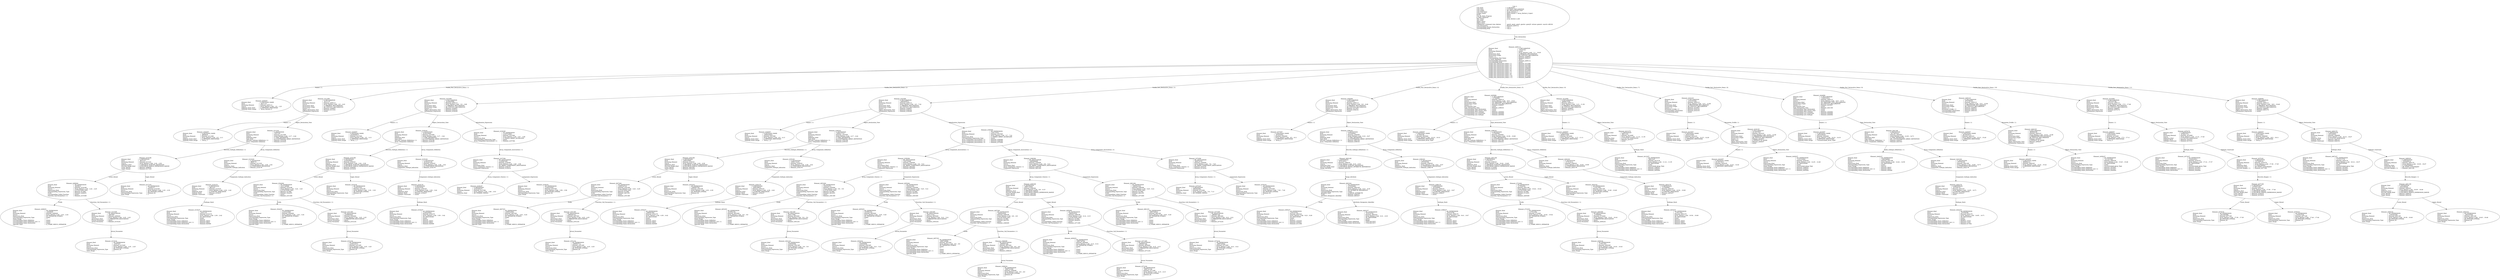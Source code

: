 digraph "array_declare_2.adt" {
  Unit_3 -> Element_2495112
      [ label=Unit_Declaration ];
  Unit_3
      [ label=<<TABLE BORDER="0" CELLBORDER="0" CELLSPACING="0" CELLPADDING="0"> 
          <TR><TD COLSPAN="3">Unit_3</TD></TR>
          <TR><TD ALIGN="LEFT">Unit_Kind   </TD><TD> = </TD><TD ALIGN="LEFT">A_PACKAGE</TD></TR>
          <TR><TD ALIGN="LEFT">Unit_Class   </TD><TD> = </TD><TD ALIGN="LEFT">A_PUBLIC_DECLARATION</TD></TR>
          <TR><TD ALIGN="LEFT">Unit_Origin   </TD><TD> = </TD><TD ALIGN="LEFT">AN_APPLICATION_UNIT</TD></TR>
          <TR><TD ALIGN="LEFT">Unit_Full_Name    </TD><TD> = </TD><TD ALIGN="LEFT">Array_Declare_2</TD></TR>
          <TR><TD ALIGN="LEFT">Unique_Name   </TD><TD> = </TD><TD ALIGN="LEFT">ASIS Context 1: Array_Declare_2 (spec)</TD></TR>
          <TR><TD ALIGN="LEFT">Exists  </TD><TD> = </TD><TD ALIGN="LEFT">TRUE</TD></TR>
          <TR><TD ALIGN="LEFT">Can_Be_Main_Program     </TD><TD> = </TD><TD ALIGN="LEFT">TRUE</TD></TR>
          <TR><TD ALIGN="LEFT">Is_Body_Required     </TD><TD> = </TD><TD ALIGN="LEFT">TRUE</TD></TR>
          <TR><TD ALIGN="LEFT">Text_Name   </TD><TD> = </TD><TD ALIGN="LEFT">array_declare_2.ads</TD></TR>
          <TR><TD ALIGN="LEFT">Text_Form   </TD><TD> = </TD><TD ALIGN="LEFT"></TD></TR>
          <TR><TD ALIGN="LEFT">Object_Name   </TD><TD> = </TD><TD ALIGN="LEFT"></TD></TR>
          <TR><TD ALIGN="LEFT">Object_Form   </TD><TD> = </TD><TD ALIGN="LEFT"></TD></TR>
          <TR><TD ALIGN="LEFT">Compilation_Command_Line_Options         </TD><TD> = </TD><TD ALIGN="LEFT">-gnatA -gnatc -gnatt -gnatws -gnatyN -mtune=generic -march=x86-64</TD></TR>
          <TR><TD ALIGN="LEFT">Unit_Declaration     </TD><TD> = </TD><TD ALIGN="LEFT">Element_2495112</TD></TR>
          <TR><TD ALIGN="LEFT">Corresponding_Parent_Declaration         </TD><TD> = </TD><TD ALIGN="LEFT">Unit_1</TD></TR>
          <TR><TD ALIGN="LEFT">Corresponding_Body     </TD><TD> = </TD><TD ALIGN="LEFT">Unit_5</TD></TR>
          </TABLE>> ];
  Element_2495112 -> Element_2295057
      [ label="Names ( 1)" ];
  Element_2495112 -> Element_2311090
      [ label="Visible_Part_Declarative_Items ( 1)" ];
  Element_2495112 -> Element_2327090
      [ label="Visible_Part_Declarative_Items ( 2)" ];
  Element_2495112 -> Element_2347090
      [ label="Visible_Part_Declarative_Items ( 3)" ];
  Element_2495112 -> Element_2384090
      [ label="Visible_Part_Declarative_Items ( 4)" ];
  Element_2495112 -> Element_2405082
      [ label="Visible_Part_Declarative_Items ( 5)" ];
  Element_2495112 -> Element_2414090
      [ label="Visible_Part_Declarative_Items ( 6)" ];
  Element_2495112 -> Element_2432103
      [ label="Visible_Part_Declarative_Items ( 7)" ];
  Element_2495112 -> Element_2444082
      [ label="Visible_Part_Declarative_Items ( 8)" ];
  Element_2495112 -> Element_2465103
      [ label="Visible_Part_Declarative_Items ( 9)" ];
  Element_2495112 -> Element_2474090
      [ label="Visible_Part_Declarative_Items ( 10)" ];
  Element_2495112 -> Element_2488090
      [ label="Visible_Part_Declarative_Items ( 11)" ];
  Element_2495112
      [ label=<<TABLE BORDER="0" CELLBORDER="0" CELLSPACING="0" CELLPADDING="0"> 
          <TR><TD COLSPAN="3">Element_2495112</TD></TR>
          <TR><TD ALIGN="LEFT">Element_Kind    </TD><TD> = </TD><TD ALIGN="LEFT">A_DECLARATION</TD></TR>
          <TR><TD ALIGN="LEFT">Hash  </TD><TD> = </TD><TD ALIGN="LEFT"> 10224142</TD></TR>
          <TR><TD ALIGN="LEFT">Enclosing_Element     </TD><TD> = </TD><TD ALIGN="LEFT">(none)</TD></TR>
          <TR><TD ALIGN="LEFT">Source  </TD><TD> = </TD><TD ALIGN="LEFT">Array_Declare_2.ads - 1:1 .. 19:20</TD></TR>
          <TR><TD ALIGN="LEFT">Declaration_Kind     </TD><TD> = </TD><TD ALIGN="LEFT">A_PACKAGE_DECLARATION</TD></TR>
          <TR><TD ALIGN="LEFT">Declaration_Origin     </TD><TD> = </TD><TD ALIGN="LEFT">AN_EXPLICIT_DECLARATION</TD></TR>
          <TR><TD ALIGN="LEFT">Names ( 1)   </TD><TD> = </TD><TD ALIGN="LEFT">Element_2295057</TD></TR>
          <TR><TD ALIGN="LEFT">Corresponding_End_Name      </TD><TD> = </TD><TD ALIGN="LEFT">Element_2496237</TD></TR>
          <TR><TD ALIGN="LEFT">Is_Name_Repeated     </TD><TD> = </TD><TD ALIGN="LEFT">TRUE</TD></TR>
          <TR><TD ALIGN="LEFT">Corresponding_Declaration       </TD><TD> = </TD><TD ALIGN="LEFT">Element_2495112</TD></TR>
          <TR><TD ALIGN="LEFT">Corresponding_Body     </TD><TD> = </TD><TD ALIGN="LEFT">(none)</TD></TR>
          <TR><TD ALIGN="LEFT">Visible_Part_Declarative_Items ( 1)         </TD><TD> = </TD><TD ALIGN="LEFT">Element_2311090</TD></TR>
          <TR><TD ALIGN="LEFT">Visible_Part_Declarative_Items ( 2)         </TD><TD> = </TD><TD ALIGN="LEFT">Element_2327090</TD></TR>
          <TR><TD ALIGN="LEFT">Visible_Part_Declarative_Items ( 3)         </TD><TD> = </TD><TD ALIGN="LEFT">Element_2347090</TD></TR>
          <TR><TD ALIGN="LEFT">Visible_Part_Declarative_Items ( 4)         </TD><TD> = </TD><TD ALIGN="LEFT">Element_2384090</TD></TR>
          <TR><TD ALIGN="LEFT">Visible_Part_Declarative_Items ( 5)         </TD><TD> = </TD><TD ALIGN="LEFT">Element_2405082</TD></TR>
          <TR><TD ALIGN="LEFT">Visible_Part_Declarative_Items ( 6)         </TD><TD> = </TD><TD ALIGN="LEFT">Element_2414090</TD></TR>
          <TR><TD ALIGN="LEFT">Visible_Part_Declarative_Items ( 7)         </TD><TD> = </TD><TD ALIGN="LEFT">Element_2432103</TD></TR>
          <TR><TD ALIGN="LEFT">Visible_Part_Declarative_Items ( 8)         </TD><TD> = </TD><TD ALIGN="LEFT">Element_2444082</TD></TR>
          <TR><TD ALIGN="LEFT">Visible_Part_Declarative_Items ( 9)         </TD><TD> = </TD><TD ALIGN="LEFT">Element_2465103</TD></TR>
          <TR><TD ALIGN="LEFT">Visible_Part_Declarative_Items ( 10)          </TD><TD> = </TD><TD ALIGN="LEFT">Element_2474090</TD></TR>
          <TR><TD ALIGN="LEFT">Visible_Part_Declarative_Items ( 11)          </TD><TD> = </TD><TD ALIGN="LEFT">Element_2488090</TD></TR>
          </TABLE>> ];
  Element_2295057
      [ label=<<TABLE BORDER="0" CELLBORDER="0" CELLSPACING="0" CELLPADDING="0"> 
          <TR><TD COLSPAN="3">Element_2295057</TD></TR>
          <TR><TD ALIGN="LEFT">Element_Kind    </TD><TD> = </TD><TD ALIGN="LEFT">A_DEFINING_NAME</TD></TR>
          <TR><TD ALIGN="LEFT">Hash  </TD><TD> = </TD><TD ALIGN="LEFT"> 9327118</TD></TR>
          <TR><TD ALIGN="LEFT">Enclosing_Element     </TD><TD> = </TD><TD ALIGN="LEFT">Element_2495112</TD></TR>
          <TR><TD ALIGN="LEFT">Source  </TD><TD> = </TD><TD ALIGN="LEFT">Array_Declare_2.ads - 1:9 .. 1:23</TD></TR>
          <TR><TD ALIGN="LEFT">Defining_Name_Kind     </TD><TD> = </TD><TD ALIGN="LEFT">A_DEFINING_IDENTIFIER</TD></TR>
          <TR><TD ALIGN="LEFT">Defining_Name_Image     </TD><TD> = </TD><TD ALIGN="LEFT">"Array_Declare_2"</TD></TR>
          </TABLE>> ];
  Element_2311090 -> Element_2304057
      [ label="Names ( 1)" ];
  Element_2311090 -> Element_2313161
      [ label=Object_Declaration_View ];
  Element_2311090
      [ label=<<TABLE BORDER="0" CELLBORDER="0" CELLSPACING="0" CELLPADDING="0"> 
          <TR><TD COLSPAN="3">Element_2311090</TD></TR>
          <TR><TD ALIGN="LEFT">Element_Kind    </TD><TD> = </TD><TD ALIGN="LEFT">A_DECLARATION</TD></TR>
          <TR><TD ALIGN="LEFT">Hash  </TD><TD> = </TD><TD ALIGN="LEFT"> 9127175</TD></TR>
          <TR><TD ALIGN="LEFT">Enclosing_Element     </TD><TD> = </TD><TD ALIGN="LEFT">Element_2495112</TD></TR>
          <TR><TD ALIGN="LEFT">Source  </TD><TD> = </TD><TD ALIGN="LEFT">Array_Declare_2.ads - 2:5 .. 2:43</TD></TR>
          <TR><TD ALIGN="LEFT">Declaration_Kind     </TD><TD> = </TD><TD ALIGN="LEFT">A_VARIABLE_DECLARATION</TD></TR>
          <TR><TD ALIGN="LEFT">Declaration_Origin     </TD><TD> = </TD><TD ALIGN="LEFT">AN_EXPLICIT_DECLARATION</TD></TR>
          <TR><TD ALIGN="LEFT">Names ( 1)   </TD><TD> = </TD><TD ALIGN="LEFT">Element_2304057</TD></TR>
          <TR><TD ALIGN="LEFT">Object_Declaration_View      </TD><TD> = </TD><TD ALIGN="LEFT">Element_2313161</TD></TR>
          <TR><TD ALIGN="LEFT">Initialization_Expression       </TD><TD> = </TD><TD ALIGN="LEFT">(none)</TD></TR>
          </TABLE>> ];
  Element_2304057
      [ label=<<TABLE BORDER="0" CELLBORDER="0" CELLSPACING="0" CELLPADDING="0"> 
          <TR><TD COLSPAN="3">Element_2304057</TD></TR>
          <TR><TD ALIGN="LEFT">Element_Kind    </TD><TD> = </TD><TD ALIGN="LEFT">A_DEFINING_NAME</TD></TR>
          <TR><TD ALIGN="LEFT">Hash  </TD><TD> = </TD><TD ALIGN="LEFT"> 8856839</TD></TR>
          <TR><TD ALIGN="LEFT">Enclosing_Element     </TD><TD> = </TD><TD ALIGN="LEFT">Element_2311090</TD></TR>
          <TR><TD ALIGN="LEFT">Source  </TD><TD> = </TD><TD ALIGN="LEFT">Array_Declare_2.ads - 2:5 .. 2:11</TD></TR>
          <TR><TD ALIGN="LEFT">Defining_Name_Kind     </TD><TD> = </TD><TD ALIGN="LEFT">A_DEFINING_IDENTIFIER</TD></TR>
          <TR><TD ALIGN="LEFT">Defining_Name_Image     </TD><TD> = </TD><TD ALIGN="LEFT">"Array_1"</TD></TR>
          </TABLE>> ];
  Element_2313161 -> Element_2316186
      [ label="Discrete_Subtype_Definitions ( 1)" ];
  Element_2313161 -> Element_2319183
      [ label=Array_Component_Definition ];
  Element_2313161
      [ label=<<TABLE BORDER="0" CELLBORDER="0" CELLSPACING="0" CELLPADDING="0"> 
          <TR><TD COLSPAN="3">Element_2313161</TD></TR>
          <TR><TD ALIGN="LEFT">Element_Kind    </TD><TD> = </TD><TD ALIGN="LEFT">A_DEFINITION</TD></TR>
          <TR><TD ALIGN="LEFT">Hash  </TD><TD> = </TD><TD ALIGN="LEFT"> 9707783</TD></TR>
          <TR><TD ALIGN="LEFT">Enclosing_Element     </TD><TD> = </TD><TD ALIGN="LEFT">Element_2311090</TD></TR>
          <TR><TD ALIGN="LEFT">Source  </TD><TD> = </TD><TD ALIGN="LEFT">Array_Declare_2.ads - 2:17 .. 2:42</TD></TR>
          <TR><TD ALIGN="LEFT">Definition_Kind    </TD><TD> = </TD><TD ALIGN="LEFT">A_TYPE_DEFINITION</TD></TR>
          <TR><TD ALIGN="LEFT">Type_Kind   </TD><TD> = </TD><TD ALIGN="LEFT">A_CONSTRAINED_ARRAY_DEFINITION</TD></TR>
          <TR><TD ALIGN="LEFT">Discrete_Subtype_Definitions ( 1)         </TD><TD> = </TD><TD ALIGN="LEFT">Element_2316186</TD></TR>
          <TR><TD ALIGN="LEFT">Array_Component_Definition       </TD><TD> = </TD><TD ALIGN="LEFT">Element_2319183</TD></TR>
          </TABLE>> ];
  Element_2316186 -> Element_2498262
      [ label=Lower_Bound ];
  Element_2316186 -> Element_2317234
      [ label=Upper_Bound ];
  Element_2316186
      [ label=<<TABLE BORDER="0" CELLBORDER="0" CELLSPACING="0" CELLPADDING="0"> 
          <TR><TD COLSPAN="3">Element_2316186</TD></TR>
          <TR><TD ALIGN="LEFT">Element_Kind    </TD><TD> = </TD><TD ALIGN="LEFT">A_DEFINITION</TD></TR>
          <TR><TD ALIGN="LEFT">Hash  </TD><TD> = </TD><TD ALIGN="LEFT"> 9915143</TD></TR>
          <TR><TD ALIGN="LEFT">Enclosing_Element     </TD><TD> = </TD><TD ALIGN="LEFT">Element_2313161</TD></TR>
          <TR><TD ALIGN="LEFT">Source  </TD><TD> = </TD><TD ALIGN="LEFT">Array_Declare_2.ads - 2:24 .. 2:30</TD></TR>
          <TR><TD ALIGN="LEFT">Definition_Kind    </TD><TD> = </TD><TD ALIGN="LEFT">A_DISCRETE_SUBTYPE_DEFINITION</TD></TR>
          <TR><TD ALIGN="LEFT">Discrete_Range_Kind     </TD><TD> = </TD><TD ALIGN="LEFT">A_DISCRETE_SIMPLE_EXPRESSION_RANGE</TD></TR>
          <TR><TD ALIGN="LEFT">Lower_Bound   </TD><TD> = </TD><TD ALIGN="LEFT">Element_2498262</TD></TR>
          <TR><TD ALIGN="LEFT">Upper_Bound   </TD><TD> = </TD><TD ALIGN="LEFT">Element_2317234</TD></TR>
          </TABLE>> ];
  Element_2498262 -> Element_2498251
      [ label=Prefix ];
  Element_2498262 -> Element_2315385
      [ label="Function_Call_Parameters ( 1)" ];
  Element_2498262
      [ label=<<TABLE BORDER="0" CELLBORDER="0" CELLSPACING="0" CELLPADDING="0"> 
          <TR><TD COLSPAN="3">Element_2498262</TD></TR>
          <TR><TD ALIGN="LEFT">Element_Kind    </TD><TD> = </TD><TD ALIGN="LEFT">AN_EXPRESSION</TD></TR>
          <TR><TD ALIGN="LEFT">Hash  </TD><TD> = </TD><TD ALIGN="LEFT"> 8439815</TD></TR>
          <TR><TD ALIGN="LEFT">Enclosing_Element     </TD><TD> = </TD><TD ALIGN="LEFT">Element_2316186</TD></TR>
          <TR><TD ALIGN="LEFT">Source  </TD><TD> = </TD><TD ALIGN="LEFT">Array_Declare_2.ads - 2:24 .. 2:25</TD></TR>
          <TR><TD ALIGN="LEFT">Expression_Kind    </TD><TD> = </TD><TD ALIGN="LEFT">A_FUNCTION_CALL</TD></TR>
          <TR><TD ALIGN="LEFT">Corresponding_Expression_Type        </TD><TD> = </TD><TD ALIGN="LEFT">Element_917082</TD></TR>
          <TR><TD ALIGN="LEFT">Prefix  </TD><TD> = </TD><TD ALIGN="LEFT">Element_2498251</TD></TR>
          <TR><TD ALIGN="LEFT">Corresponding_Called_Function        </TD><TD> = </TD><TD ALIGN="LEFT">(none)</TD></TR>
          <TR><TD ALIGN="LEFT">Function_Call_Parameters ( 1)        </TD><TD> = </TD><TD ALIGN="LEFT">Element_2315385</TD></TR>
          </TABLE>> ];
  Element_2498251
      [ label=<<TABLE BORDER="0" CELLBORDER="0" CELLSPACING="0" CELLPADDING="0"> 
          <TR><TD COLSPAN="3">Element_2498251</TD></TR>
          <TR><TD ALIGN="LEFT">Element_Kind    </TD><TD> = </TD><TD ALIGN="LEFT">AN_EXPRESSION</TD></TR>
          <TR><TD ALIGN="LEFT">Hash  </TD><TD> = </TD><TD ALIGN="LEFT"> 10446855</TD></TR>
          <TR><TD ALIGN="LEFT">Enclosing_Element     </TD><TD> = </TD><TD ALIGN="LEFT">Element_2498262</TD></TR>
          <TR><TD ALIGN="LEFT">Source  </TD><TD> = </TD><TD ALIGN="LEFT">Array_Declare_2.ads - 2:24 .. 2:24</TD></TR>
          <TR><TD ALIGN="LEFT">Expression_Kind    </TD><TD> = </TD><TD ALIGN="LEFT">AN_OPERATOR_SYMBOL</TD></TR>
          <TR><TD ALIGN="LEFT">Corresponding_Expression_Type        </TD><TD> = </TD><TD ALIGN="LEFT">(none)</TD></TR>
          <TR><TD ALIGN="LEFT">Name_Image   </TD><TD> = </TD><TD ALIGN="LEFT">"-"</TD></TR>
          <TR><TD ALIGN="LEFT">Corresponding_Name_Definition        </TD><TD> = </TD><TD ALIGN="LEFT">(none)</TD></TR>
          <TR><TD ALIGN="LEFT">Corresponding_Name_Definition_List ( 1)          </TD><TD> = </TD><TD ALIGN="LEFT">(none)</TD></TR>
          <TR><TD ALIGN="LEFT">Corresponding_Name_Declaration        </TD><TD> = </TD><TD ALIGN="LEFT">(none)</TD></TR>
          <TR><TD ALIGN="LEFT">Operator_Kind    </TD><TD> = </TD><TD ALIGN="LEFT">A_UNARY_MINUS_OPERATOR</TD></TR>
          </TABLE>> ];
  Element_2315385 -> Element_2315234
      [ label=Actual_Parameter ];
  Element_2315385
      [ label=<<TABLE BORDER="0" CELLBORDER="0" CELLSPACING="0" CELLPADDING="0"> 
          <TR><TD COLSPAN="3">Element_2315385</TD></TR>
          <TR><TD ALIGN="LEFT">Element_Kind    </TD><TD> = </TD><TD ALIGN="LEFT">AN_ASSOCIATION</TD></TR>
          <TR><TD ALIGN="LEFT">Hash  </TD><TD> = </TD><TD ALIGN="LEFT"> 9447687</TD></TR>
          <TR><TD ALIGN="LEFT">Enclosing_Element     </TD><TD> = </TD><TD ALIGN="LEFT">Element_2498262</TD></TR>
          <TR><TD ALIGN="LEFT">Source  </TD><TD> = </TD><TD ALIGN="LEFT">Array_Declare_2.ads - 2:25 .. 2:25</TD></TR>
          <TR><TD ALIGN="LEFT">Association_Kind     </TD><TD> = </TD><TD ALIGN="LEFT">A_PARAMETER_ASSOCIATION</TD></TR>
          <TR><TD ALIGN="LEFT">Formal_Parameter     </TD><TD> = </TD><TD ALIGN="LEFT">(none)</TD></TR>
          <TR><TD ALIGN="LEFT">Actual_Parameter     </TD><TD> = </TD><TD ALIGN="LEFT">Element_2315234</TD></TR>
          </TABLE>> ];
  Element_2315234
      [ label=<<TABLE BORDER="0" CELLBORDER="0" CELLSPACING="0" CELLPADDING="0"> 
          <TR><TD COLSPAN="3">Element_2315234</TD></TR>
          <TR><TD ALIGN="LEFT">Element_Kind    </TD><TD> = </TD><TD ALIGN="LEFT">AN_EXPRESSION</TD></TR>
          <TR><TD ALIGN="LEFT">Hash  </TD><TD> = </TD><TD ALIGN="LEFT"> 10307847</TD></TR>
          <TR><TD ALIGN="LEFT">Enclosing_Element     </TD><TD> = </TD><TD ALIGN="LEFT">Element_2315385</TD></TR>
          <TR><TD ALIGN="LEFT">Source  </TD><TD> = </TD><TD ALIGN="LEFT">Array_Declare_2.ads - 2:25 .. 2:25</TD></TR>
          <TR><TD ALIGN="LEFT">Expression_Kind    </TD><TD> = </TD><TD ALIGN="LEFT">AN_INTEGER_LITERAL</TD></TR>
          <TR><TD ALIGN="LEFT">Corresponding_Expression_Type        </TD><TD> = </TD><TD ALIGN="LEFT">Element_82</TD></TR>
          <TR><TD ALIGN="LEFT">Value_Image   </TD><TD> = </TD><TD ALIGN="LEFT">3</TD></TR>
          </TABLE>> ];
  Element_2317234
      [ label=<<TABLE BORDER="0" CELLBORDER="0" CELLSPACING="0" CELLPADDING="0"> 
          <TR><TD COLSPAN="3">Element_2317234</TD></TR>
          <TR><TD ALIGN="LEFT">Element_Kind    </TD><TD> = </TD><TD ALIGN="LEFT">AN_EXPRESSION</TD></TR>
          <TR><TD ALIGN="LEFT">Hash  </TD><TD> = </TD><TD ALIGN="LEFT"> 10309127</TD></TR>
          <TR><TD ALIGN="LEFT">Enclosing_Element     </TD><TD> = </TD><TD ALIGN="LEFT">Element_2316186</TD></TR>
          <TR><TD ALIGN="LEFT">Source  </TD><TD> = </TD><TD ALIGN="LEFT">Array_Declare_2.ads - 2:30 .. 2:30</TD></TR>
          <TR><TD ALIGN="LEFT">Expression_Kind    </TD><TD> = </TD><TD ALIGN="LEFT">AN_INTEGER_LITERAL</TD></TR>
          <TR><TD ALIGN="LEFT">Corresponding_Expression_Type        </TD><TD> = </TD><TD ALIGN="LEFT">Element_82</TD></TR>
          <TR><TD ALIGN="LEFT">Value_Image   </TD><TD> = </TD><TD ALIGN="LEFT">3</TD></TR>
          </TABLE>> ];
  Element_2319183 -> Element_2318176
      [ label=Component_Subtype_Indication ];
  Element_2319183
      [ label=<<TABLE BORDER="0" CELLBORDER="0" CELLSPACING="0" CELLPADDING="0"> 
          <TR><TD COLSPAN="3">Element_2319183</TD></TR>
          <TR><TD ALIGN="LEFT">Element_Kind    </TD><TD> = </TD><TD ALIGN="LEFT">A_DEFINITION</TD></TR>
          <TR><TD ALIGN="LEFT">Hash  </TD><TD> = </TD><TD ALIGN="LEFT"> 9888775</TD></TR>
          <TR><TD ALIGN="LEFT">Enclosing_Element     </TD><TD> = </TD><TD ALIGN="LEFT">Element_2313161</TD></TR>
          <TR><TD ALIGN="LEFT">Source  </TD><TD> = </TD><TD ALIGN="LEFT">Array_Declare_2.ads - 2:36 .. 2:42</TD></TR>
          <TR><TD ALIGN="LEFT">Definition_Kind    </TD><TD> = </TD><TD ALIGN="LEFT">A_COMPONENT_DEFINITION</TD></TR>
          <TR><TD ALIGN="LEFT">Component_Subtype_Indication        </TD><TD> = </TD><TD ALIGN="LEFT">Element_2318176</TD></TR>
          </TABLE>> ];
  Element_2318176 -> Element_2318237
      [ label=Subtype_Mark ];
  Element_2318176
      [ label=<<TABLE BORDER="0" CELLBORDER="0" CELLSPACING="0" CELLPADDING="0"> 
          <TR><TD COLSPAN="3">Element_2318176</TD></TR>
          <TR><TD ALIGN="LEFT">Element_Kind    </TD><TD> = </TD><TD ALIGN="LEFT">A_DEFINITION</TD></TR>
          <TR><TD ALIGN="LEFT">Hash  </TD><TD> = </TD><TD ALIGN="LEFT"> 9831431</TD></TR>
          <TR><TD ALIGN="LEFT">Enclosing_Element     </TD><TD> = </TD><TD ALIGN="LEFT">Element_2319183</TD></TR>
          <TR><TD ALIGN="LEFT">Source  </TD><TD> = </TD><TD ALIGN="LEFT">Array_Declare_2.ads - 2:36 .. 2:42</TD></TR>
          <TR><TD ALIGN="LEFT">Definition_Kind    </TD><TD> = </TD><TD ALIGN="LEFT">A_SUBTYPE_INDICATION</TD></TR>
          <TR><TD ALIGN="LEFT">Subtype_Mark    </TD><TD> = </TD><TD ALIGN="LEFT">Element_2318237</TD></TR>
          <TR><TD ALIGN="LEFT">Subtype_Constraint     </TD><TD> = </TD><TD ALIGN="LEFT">(none)</TD></TR>
          </TABLE>> ];
  Element_2318237
      [ label=<<TABLE BORDER="0" CELLBORDER="0" CELLSPACING="0" CELLPADDING="0"> 
          <TR><TD COLSPAN="3">Element_2318237</TD></TR>
          <TR><TD ALIGN="LEFT">Element_Kind    </TD><TD> = </TD><TD ALIGN="LEFT">AN_EXPRESSION</TD></TR>
          <TR><TD ALIGN="LEFT">Hash  </TD><TD> = </TD><TD ALIGN="LEFT"> 10331143</TD></TR>
          <TR><TD ALIGN="LEFT">Enclosing_Element     </TD><TD> = </TD><TD ALIGN="LEFT">Element_2318176</TD></TR>
          <TR><TD ALIGN="LEFT">Source  </TD><TD> = </TD><TD ALIGN="LEFT">Array_Declare_2.ads - 2:36 .. 2:42</TD></TR>
          <TR><TD ALIGN="LEFT">Expression_Kind    </TD><TD> = </TD><TD ALIGN="LEFT">AN_IDENTIFIER</TD></TR>
          <TR><TD ALIGN="LEFT">Corresponding_Expression_Type        </TD><TD> = </TD><TD ALIGN="LEFT">(none)</TD></TR>
          <TR><TD ALIGN="LEFT">Name_Image   </TD><TD> = </TD><TD ALIGN="LEFT">Natural</TD></TR>
          <TR><TD ALIGN="LEFT">Corresponding_Name_Definition        </TD><TD> = </TD><TD ALIGN="LEFT">Element_58057</TD></TR>
          <TR><TD ALIGN="LEFT">Corresponding_Name_Definition_List ( 1)          </TD><TD> = </TD><TD ALIGN="LEFT">Element_58057</TD></TR>
          <TR><TD ALIGN="LEFT">Corresponding_Name_Declaration        </TD><TD> = </TD><TD ALIGN="LEFT">Element_920089</TD></TR>
          </TABLE>> ];
  Element_2327090 -> Element_2320057
      [ label="Names ( 1)" ];
  Element_2327090 -> Element_2329161
      [ label=Object_Declaration_View ];
  Element_2327090 -> Element_2336365
      [ label=Initialization_Expression ];
  Element_2327090
      [ label=<<TABLE BORDER="0" CELLBORDER="0" CELLSPACING="0" CELLPADDING="0"> 
          <TR><TD COLSPAN="3">Element_2327090</TD></TR>
          <TR><TD ALIGN="LEFT">Element_Kind    </TD><TD> = </TD><TD ALIGN="LEFT">A_DECLARATION</TD></TR>
          <TR><TD ALIGN="LEFT">Hash  </TD><TD> = </TD><TD ALIGN="LEFT">-2140822909</TD></TR>
          <TR><TD ALIGN="LEFT">Enclosing_Element     </TD><TD> = </TD><TD ALIGN="LEFT">Element_2495112</TD></TR>
          <TR><TD ALIGN="LEFT">Source  </TD><TD> = </TD><TD ALIGN="LEFT">Array_Declare_2.ads - 3:5 .. 3:60</TD></TR>
          <TR><TD ALIGN="LEFT">Declaration_Kind     </TD><TD> = </TD><TD ALIGN="LEFT">A_VARIABLE_DECLARATION</TD></TR>
          <TR><TD ALIGN="LEFT">Declaration_Origin     </TD><TD> = </TD><TD ALIGN="LEFT">AN_EXPLICIT_DECLARATION</TD></TR>
          <TR><TD ALIGN="LEFT">Names ( 1)   </TD><TD> = </TD><TD ALIGN="LEFT">Element_2320057</TD></TR>
          <TR><TD ALIGN="LEFT">Object_Declaration_View      </TD><TD> = </TD><TD ALIGN="LEFT">Element_2329161</TD></TR>
          <TR><TD ALIGN="LEFT">Initialization_Expression       </TD><TD> = </TD><TD ALIGN="LEFT">Element_2336365</TD></TR>
          </TABLE>> ];
  Element_2320057
      [ label=<<TABLE BORDER="0" CELLBORDER="0" CELLSPACING="0" CELLPADDING="0"> 
          <TR><TD COLSPAN="3">Element_2320057</TD></TR>
          <TR><TD ALIGN="LEFT">Element_Kind    </TD><TD> = </TD><TD ALIGN="LEFT">A_DEFINING_NAME</TD></TR>
          <TR><TD ALIGN="LEFT">Hash  </TD><TD> = </TD><TD ALIGN="LEFT">-2140958077</TD></TR>
          <TR><TD ALIGN="LEFT">Enclosing_Element     </TD><TD> = </TD><TD ALIGN="LEFT">Element_2327090</TD></TR>
          <TR><TD ALIGN="LEFT">Source  </TD><TD> = </TD><TD ALIGN="LEFT">Array_Declare_2.ads - 3:5 .. 3:13</TD></TR>
          <TR><TD ALIGN="LEFT">Defining_Name_Kind     </TD><TD> = </TD><TD ALIGN="LEFT">A_DEFINING_IDENTIFIER</TD></TR>
          <TR><TD ALIGN="LEFT">Defining_Name_Image     </TD><TD> = </TD><TD ALIGN="LEFT">"Array_1_1"</TD></TR>
          </TABLE>> ];
  Element_2329161 -> Element_2332186
      [ label="Discrete_Subtype_Definitions ( 1)" ];
  Element_2329161 -> Element_2335183
      [ label=Array_Component_Definition ];
  Element_2329161
      [ label=<<TABLE BORDER="0" CELLBORDER="0" CELLSPACING="0" CELLPADDING="0"> 
          <TR><TD COLSPAN="3">Element_2329161</TD></TR>
          <TR><TD ALIGN="LEFT">Element_Kind    </TD><TD> = </TD><TD ALIGN="LEFT">A_DEFINITION</TD></TR>
          <TR><TD ALIGN="LEFT">Hash  </TD><TD> = </TD><TD ALIGN="LEFT">-2140532605</TD></TR>
          <TR><TD ALIGN="LEFT">Enclosing_Element     </TD><TD> = </TD><TD ALIGN="LEFT">Element_2327090</TD></TR>
          <TR><TD ALIGN="LEFT">Source  </TD><TD> = </TD><TD ALIGN="LEFT">Array_Declare_2.ads - 3:17 .. 3:42</TD></TR>
          <TR><TD ALIGN="LEFT">Definition_Kind    </TD><TD> = </TD><TD ALIGN="LEFT">A_TYPE_DEFINITION</TD></TR>
          <TR><TD ALIGN="LEFT">Type_Kind   </TD><TD> = </TD><TD ALIGN="LEFT">A_CONSTRAINED_ARRAY_DEFINITION</TD></TR>
          <TR><TD ALIGN="LEFT">Discrete_Subtype_Definitions ( 1)         </TD><TD> = </TD><TD ALIGN="LEFT">Element_2332186</TD></TR>
          <TR><TD ALIGN="LEFT">Array_Component_Definition       </TD><TD> = </TD><TD ALIGN="LEFT">Element_2335183</TD></TR>
          </TABLE>> ];
  Element_2332186 -> Element_2544262
      [ label=Lower_Bound ];
  Element_2332186 -> Element_2333234
      [ label=Upper_Bound ];
  Element_2332186
      [ label=<<TABLE BORDER="0" CELLBORDER="0" CELLSPACING="0" CELLPADDING="0"> 
          <TR><TD COLSPAN="3">Element_2332186</TD></TR>
          <TR><TD ALIGN="LEFT">Element_Kind    </TD><TD> = </TD><TD ALIGN="LEFT">A_DEFINITION</TD></TR>
          <TR><TD ALIGN="LEFT">Hash  </TD><TD> = </TD><TD ALIGN="LEFT">-2140428925</TD></TR>
          <TR><TD ALIGN="LEFT">Enclosing_Element     </TD><TD> = </TD><TD ALIGN="LEFT">Element_2329161</TD></TR>
          <TR><TD ALIGN="LEFT">Source  </TD><TD> = </TD><TD ALIGN="LEFT">Array_Declare_2.ads - 3:24 .. 3:30</TD></TR>
          <TR><TD ALIGN="LEFT">Definition_Kind    </TD><TD> = </TD><TD ALIGN="LEFT">A_DISCRETE_SUBTYPE_DEFINITION</TD></TR>
          <TR><TD ALIGN="LEFT">Discrete_Range_Kind     </TD><TD> = </TD><TD ALIGN="LEFT">A_DISCRETE_SIMPLE_EXPRESSION_RANGE</TD></TR>
          <TR><TD ALIGN="LEFT">Lower_Bound   </TD><TD> = </TD><TD ALIGN="LEFT">Element_2544262</TD></TR>
          <TR><TD ALIGN="LEFT">Upper_Bound   </TD><TD> = </TD><TD ALIGN="LEFT">Element_2333234</TD></TR>
          </TABLE>> ];
  Element_2544262 -> Element_2544251
      [ label=Prefix ];
  Element_2544262 -> Element_2331385
      [ label="Function_Call_Parameters ( 1)" ];
  Element_2544262
      [ label=<<TABLE BORDER="0" CELLBORDER="0" CELLSPACING="0" CELLPADDING="0"> 
          <TR><TD COLSPAN="3">Element_2544262</TD></TR>
          <TR><TD ALIGN="LEFT">Element_Kind    </TD><TD> = </TD><TD ALIGN="LEFT">AN_EXPRESSION</TD></TR>
          <TR><TD ALIGN="LEFT">Hash  </TD><TD> = </TD><TD ALIGN="LEFT">-2141166589</TD></TR>
          <TR><TD ALIGN="LEFT">Enclosing_Element     </TD><TD> = </TD><TD ALIGN="LEFT">Element_2332186</TD></TR>
          <TR><TD ALIGN="LEFT">Source  </TD><TD> = </TD><TD ALIGN="LEFT">Array_Declare_2.ads - 3:24 .. 3:25</TD></TR>
          <TR><TD ALIGN="LEFT">Expression_Kind    </TD><TD> = </TD><TD ALIGN="LEFT">A_FUNCTION_CALL</TD></TR>
          <TR><TD ALIGN="LEFT">Corresponding_Expression_Type        </TD><TD> = </TD><TD ALIGN="LEFT">Element_917082</TD></TR>
          <TR><TD ALIGN="LEFT">Prefix  </TD><TD> = </TD><TD ALIGN="LEFT">Element_2544251</TD></TR>
          <TR><TD ALIGN="LEFT">Corresponding_Called_Function        </TD><TD> = </TD><TD ALIGN="LEFT">(none)</TD></TR>
          <TR><TD ALIGN="LEFT">Function_Call_Parameters ( 1)        </TD><TD> = </TD><TD ALIGN="LEFT">Element_2331385</TD></TR>
          </TABLE>> ];
  Element_2544251
      [ label=<<TABLE BORDER="0" CELLBORDER="0" CELLSPACING="0" CELLPADDING="0"> 
          <TR><TD COLSPAN="3">Element_2544251</TD></TR>
          <TR><TD ALIGN="LEFT">Element_Kind    </TD><TD> = </TD><TD ALIGN="LEFT">AN_EXPRESSION</TD></TR>
          <TR><TD ALIGN="LEFT">Hash  </TD><TD> = </TD><TD ALIGN="LEFT">-2140163069</TD></TR>
          <TR><TD ALIGN="LEFT">Enclosing_Element     </TD><TD> = </TD><TD ALIGN="LEFT">Element_2544262</TD></TR>
          <TR><TD ALIGN="LEFT">Source  </TD><TD> = </TD><TD ALIGN="LEFT">Array_Declare_2.ads - 3:24 .. 3:24</TD></TR>
          <TR><TD ALIGN="LEFT">Expression_Kind    </TD><TD> = </TD><TD ALIGN="LEFT">AN_OPERATOR_SYMBOL</TD></TR>
          <TR><TD ALIGN="LEFT">Corresponding_Expression_Type        </TD><TD> = </TD><TD ALIGN="LEFT">(none)</TD></TR>
          <TR><TD ALIGN="LEFT">Name_Image   </TD><TD> = </TD><TD ALIGN="LEFT">"-"</TD></TR>
          <TR><TD ALIGN="LEFT">Corresponding_Name_Definition        </TD><TD> = </TD><TD ALIGN="LEFT">(none)</TD></TR>
          <TR><TD ALIGN="LEFT">Corresponding_Name_Definition_List ( 1)          </TD><TD> = </TD><TD ALIGN="LEFT">(none)</TD></TR>
          <TR><TD ALIGN="LEFT">Corresponding_Name_Declaration        </TD><TD> = </TD><TD ALIGN="LEFT">(none)</TD></TR>
          <TR><TD ALIGN="LEFT">Operator_Kind    </TD><TD> = </TD><TD ALIGN="LEFT">A_UNARY_MINUS_OPERATOR</TD></TR>
          </TABLE>> ];
  Element_2331385 -> Element_2331234
      [ label=Actual_Parameter ];
  Element_2331385
      [ label=<<TABLE BORDER="0" CELLBORDER="0" CELLSPACING="0" CELLPADDING="0"> 
          <TR><TD COLSPAN="3">Element_2331385</TD></TR>
          <TR><TD ALIGN="LEFT">Element_Kind    </TD><TD> = </TD><TD ALIGN="LEFT">AN_ASSOCIATION</TD></TR>
          <TR><TD ALIGN="LEFT">Hash  </TD><TD> = </TD><TD ALIGN="LEFT">-2140662653</TD></TR>
          <TR><TD ALIGN="LEFT">Enclosing_Element     </TD><TD> = </TD><TD ALIGN="LEFT">Element_2544262</TD></TR>
          <TR><TD ALIGN="LEFT">Source  </TD><TD> = </TD><TD ALIGN="LEFT">Array_Declare_2.ads - 3:25 .. 3:25</TD></TR>
          <TR><TD ALIGN="LEFT">Association_Kind     </TD><TD> = </TD><TD ALIGN="LEFT">A_PARAMETER_ASSOCIATION</TD></TR>
          <TR><TD ALIGN="LEFT">Formal_Parameter     </TD><TD> = </TD><TD ALIGN="LEFT">(none)</TD></TR>
          <TR><TD ALIGN="LEFT">Actual_Parameter     </TD><TD> = </TD><TD ALIGN="LEFT">Element_2331234</TD></TR>
          </TABLE>> ];
  Element_2331234
      [ label=<<TABLE BORDER="0" CELLBORDER="0" CELLSPACING="0" CELLPADDING="0"> 
          <TR><TD COLSPAN="3">Element_2331234</TD></TR>
          <TR><TD ALIGN="LEFT">Element_Kind    </TD><TD> = </TD><TD ALIGN="LEFT">AN_EXPRESSION</TD></TR>
          <TR><TD ALIGN="LEFT">Hash  </TD><TD> = </TD><TD ALIGN="LEFT">-2140232573</TD></TR>
          <TR><TD ALIGN="LEFT">Enclosing_Element     </TD><TD> = </TD><TD ALIGN="LEFT">Element_2331385</TD></TR>
          <TR><TD ALIGN="LEFT">Source  </TD><TD> = </TD><TD ALIGN="LEFT">Array_Declare_2.ads - 3:25 .. 3:25</TD></TR>
          <TR><TD ALIGN="LEFT">Expression_Kind    </TD><TD> = </TD><TD ALIGN="LEFT">AN_INTEGER_LITERAL</TD></TR>
          <TR><TD ALIGN="LEFT">Corresponding_Expression_Type        </TD><TD> = </TD><TD ALIGN="LEFT">Element_82</TD></TR>
          <TR><TD ALIGN="LEFT">Value_Image   </TD><TD> = </TD><TD ALIGN="LEFT">3</TD></TR>
          </TABLE>> ];
  Element_2333234
      [ label=<<TABLE BORDER="0" CELLBORDER="0" CELLSPACING="0" CELLPADDING="0"> 
          <TR><TD COLSPAN="3">Element_2333234</TD></TR>
          <TR><TD ALIGN="LEFT">Element_Kind    </TD><TD> = </TD><TD ALIGN="LEFT">AN_EXPRESSION</TD></TR>
          <TR><TD ALIGN="LEFT">Hash  </TD><TD> = </TD><TD ALIGN="LEFT">-2140231933</TD></TR>
          <TR><TD ALIGN="LEFT">Enclosing_Element     </TD><TD> = </TD><TD ALIGN="LEFT">Element_2332186</TD></TR>
          <TR><TD ALIGN="LEFT">Source  </TD><TD> = </TD><TD ALIGN="LEFT">Array_Declare_2.ads - 3:30 .. 3:30</TD></TR>
          <TR><TD ALIGN="LEFT">Expression_Kind    </TD><TD> = </TD><TD ALIGN="LEFT">AN_INTEGER_LITERAL</TD></TR>
          <TR><TD ALIGN="LEFT">Corresponding_Expression_Type        </TD><TD> = </TD><TD ALIGN="LEFT">Element_82</TD></TR>
          <TR><TD ALIGN="LEFT">Value_Image   </TD><TD> = </TD><TD ALIGN="LEFT">3</TD></TR>
          </TABLE>> ];
  Element_2335183 -> Element_2334176
      [ label=Component_Subtype_Indication ];
  Element_2335183
      [ label=<<TABLE BORDER="0" CELLBORDER="0" CELLSPACING="0" CELLPADDING="0"> 
          <TR><TD COLSPAN="3">Element_2335183</TD></TR>
          <TR><TD ALIGN="LEFT">Element_Kind    </TD><TD> = </TD><TD ALIGN="LEFT">A_DEFINITION</TD></TR>
          <TR><TD ALIGN="LEFT">Hash  </TD><TD> = </TD><TD ALIGN="LEFT">-2140442109</TD></TR>
          <TR><TD ALIGN="LEFT">Enclosing_Element     </TD><TD> = </TD><TD ALIGN="LEFT">Element_2329161</TD></TR>
          <TR><TD ALIGN="LEFT">Source  </TD><TD> = </TD><TD ALIGN="LEFT">Array_Declare_2.ads - 3:36 .. 3:42</TD></TR>
          <TR><TD ALIGN="LEFT">Definition_Kind    </TD><TD> = </TD><TD ALIGN="LEFT">A_COMPONENT_DEFINITION</TD></TR>
          <TR><TD ALIGN="LEFT">Component_Subtype_Indication        </TD><TD> = </TD><TD ALIGN="LEFT">Element_2334176</TD></TR>
          </TABLE>> ];
  Element_2334176 -> Element_2334237
      [ label=Subtype_Mark ];
  Element_2334176
      [ label=<<TABLE BORDER="0" CELLBORDER="0" CELLSPACING="0" CELLPADDING="0"> 
          <TR><TD COLSPAN="3">Element_2334176</TD></TR>
          <TR><TD ALIGN="LEFT">Element_Kind    </TD><TD> = </TD><TD ALIGN="LEFT">A_DEFINITION</TD></TR>
          <TR><TD ALIGN="LEFT">Hash  </TD><TD> = </TD><TD ALIGN="LEFT">-2140470781</TD></TR>
          <TR><TD ALIGN="LEFT">Enclosing_Element     </TD><TD> = </TD><TD ALIGN="LEFT">Element_2335183</TD></TR>
          <TR><TD ALIGN="LEFT">Source  </TD><TD> = </TD><TD ALIGN="LEFT">Array_Declare_2.ads - 3:36 .. 3:42</TD></TR>
          <TR><TD ALIGN="LEFT">Definition_Kind    </TD><TD> = </TD><TD ALIGN="LEFT">A_SUBTYPE_INDICATION</TD></TR>
          <TR><TD ALIGN="LEFT">Subtype_Mark    </TD><TD> = </TD><TD ALIGN="LEFT">Element_2334237</TD></TR>
          <TR><TD ALIGN="LEFT">Subtype_Constraint     </TD><TD> = </TD><TD ALIGN="LEFT">(none)</TD></TR>
          </TABLE>> ];
  Element_2334237
      [ label=<<TABLE BORDER="0" CELLBORDER="0" CELLSPACING="0" CELLPADDING="0"> 
          <TR><TD COLSPAN="3">Element_2334237</TD></TR>
          <TR><TD ALIGN="LEFT">Element_Kind    </TD><TD> = </TD><TD ALIGN="LEFT">AN_EXPRESSION</TD></TR>
          <TR><TD ALIGN="LEFT">Hash  </TD><TD> = </TD><TD ALIGN="LEFT">-2140220925</TD></TR>
          <TR><TD ALIGN="LEFT">Enclosing_Element     </TD><TD> = </TD><TD ALIGN="LEFT">Element_2334176</TD></TR>
          <TR><TD ALIGN="LEFT">Source  </TD><TD> = </TD><TD ALIGN="LEFT">Array_Declare_2.ads - 3:36 .. 3:42</TD></TR>
          <TR><TD ALIGN="LEFT">Expression_Kind    </TD><TD> = </TD><TD ALIGN="LEFT">AN_IDENTIFIER</TD></TR>
          <TR><TD ALIGN="LEFT">Corresponding_Expression_Type        </TD><TD> = </TD><TD ALIGN="LEFT">(none)</TD></TR>
          <TR><TD ALIGN="LEFT">Name_Image   </TD><TD> = </TD><TD ALIGN="LEFT">Natural</TD></TR>
          <TR><TD ALIGN="LEFT">Corresponding_Name_Definition        </TD><TD> = </TD><TD ALIGN="LEFT">Element_58057</TD></TR>
          <TR><TD ALIGN="LEFT">Corresponding_Name_Definition_List ( 1)          </TD><TD> = </TD><TD ALIGN="LEFT">Element_58057</TD></TR>
          <TR><TD ALIGN="LEFT">Corresponding_Name_Declaration        </TD><TD> = </TD><TD ALIGN="LEFT">Element_920089</TD></TR>
          </TABLE>> ];
  Element_2336365 -> Element_2337384
      [ label="Array_Component_Associations ( 1)" ];
  Element_2336365
      [ label=<<TABLE BORDER="0" CELLBORDER="0" CELLSPACING="0" CELLPADDING="0"> 
          <TR><TD COLSPAN="3">Element_2336365</TD></TR>
          <TR><TD ALIGN="LEFT">Element_Kind    </TD><TD> = </TD><TD ALIGN="LEFT">AN_EXPRESSION</TD></TR>
          <TR><TD ALIGN="LEFT">Hash  </TD><TD> = </TD><TD ALIGN="LEFT">-2140743805</TD></TR>
          <TR><TD ALIGN="LEFT">Enclosing_Element     </TD><TD> = </TD><TD ALIGN="LEFT">Element_2327090</TD></TR>
          <TR><TD ALIGN="LEFT">Source  </TD><TD> = </TD><TD ALIGN="LEFT">Array_Declare_2.ads - 3:47 .. 3:59</TD></TR>
          <TR><TD ALIGN="LEFT">Expression_Kind    </TD><TD> = </TD><TD ALIGN="LEFT">A_NAMED_ARRAY_AGGREGATE</TD></TR>
          <TR><TD ALIGN="LEFT">Corresponding_Expression_Type        </TD><TD> = </TD><TD ALIGN="LEFT">(none)</TD></TR>
          <TR><TD ALIGN="LEFT">Array_Component_Associations ( 1)         </TD><TD> = </TD><TD ALIGN="LEFT">Element_2337384</TD></TR>
          </TABLE>> ];
  Element_2337384 -> Element_2338197
      [ label="Array_Component_Choices ( 1)" ];
  Element_2337384 -> Element_2339234
      [ label=Component_Expression ];
  Element_2337384
      [ label=<<TABLE BORDER="0" CELLBORDER="0" CELLSPACING="0" CELLPADDING="0"> 
          <TR><TD COLSPAN="3">Element_2337384</TD></TR>
          <TR><TD ALIGN="LEFT">Element_Kind    </TD><TD> = </TD><TD ALIGN="LEFT">AN_ASSOCIATION</TD></TR>
          <TR><TD ALIGN="LEFT">Hash  </TD><TD> = </TD><TD ALIGN="LEFT">-2140667005</TD></TR>
          <TR><TD ALIGN="LEFT">Enclosing_Element     </TD><TD> = </TD><TD ALIGN="LEFT">Element_2336365</TD></TR>
          <TR><TD ALIGN="LEFT">Source  </TD><TD> = </TD><TD ALIGN="LEFT">Array_Declare_2.ads - 3:48 .. 3:58</TD></TR>
          <TR><TD ALIGN="LEFT">Association_Kind     </TD><TD> = </TD><TD ALIGN="LEFT">AN_ARRAY_COMPONENT_ASSOCIATION</TD></TR>
          <TR><TD ALIGN="LEFT">Array_Component_Choices ( 1)        </TD><TD> = </TD><TD ALIGN="LEFT">Element_2338197</TD></TR>
          <TR><TD ALIGN="LEFT">Component_Expression      </TD><TD> = </TD><TD ALIGN="LEFT">Element_2339234</TD></TR>
          </TABLE>> ];
  Element_2338197
      [ label=<<TABLE BORDER="0" CELLBORDER="0" CELLSPACING="0" CELLPADDING="0"> 
          <TR><TD COLSPAN="3">Element_2338197</TD></TR>
          <TR><TD ALIGN="LEFT">Element_Kind    </TD><TD> = </TD><TD ALIGN="LEFT">A_DEFINITION</TD></TR>
          <TR><TD ALIGN="LEFT">Hash  </TD><TD> = </TD><TD ALIGN="LEFT">-2140385277</TD></TR>
          <TR><TD ALIGN="LEFT">Enclosing_Element     </TD><TD> = </TD><TD ALIGN="LEFT">Element_2337384</TD></TR>
          <TR><TD ALIGN="LEFT">Source  </TD><TD> = </TD><TD ALIGN="LEFT">Array_Declare_2.ads - 3:48 .. 3:53</TD></TR>
          <TR><TD ALIGN="LEFT">Definition_Kind    </TD><TD> = </TD><TD ALIGN="LEFT">AN_OTHERS_CHOICE</TD></TR>
          </TABLE>> ];
  Element_2339234
      [ label=<<TABLE BORDER="0" CELLBORDER="0" CELLSPACING="0" CELLPADDING="0"> 
          <TR><TD COLSPAN="3">Element_2339234</TD></TR>
          <TR><TD ALIGN="LEFT">Element_Kind    </TD><TD> = </TD><TD ALIGN="LEFT">AN_EXPRESSION</TD></TR>
          <TR><TD ALIGN="LEFT">Hash  </TD><TD> = </TD><TD ALIGN="LEFT">-2140232445</TD></TR>
          <TR><TD ALIGN="LEFT">Enclosing_Element     </TD><TD> = </TD><TD ALIGN="LEFT">Element_2337384</TD></TR>
          <TR><TD ALIGN="LEFT">Source  </TD><TD> = </TD><TD ALIGN="LEFT">Array_Declare_2.ads - 3:58 .. 3:58</TD></TR>
          <TR><TD ALIGN="LEFT">Expression_Kind    </TD><TD> = </TD><TD ALIGN="LEFT">AN_INTEGER_LITERAL</TD></TR>
          <TR><TD ALIGN="LEFT">Corresponding_Expression_Type        </TD><TD> = </TD><TD ALIGN="LEFT">Element_82</TD></TR>
          <TR><TD ALIGN="LEFT">Value_Image   </TD><TD> = </TD><TD ALIGN="LEFT">0</TD></TR>
          </TABLE>> ];
  Element_2347090 -> Element_2340057
      [ label="Names ( 1)" ];
  Element_2347090 -> Element_2349161
      [ label=Object_Declaration_View ];
  Element_2347090 -> Element_2358365
      [ label=Initialization_Expression ];
  Element_2347090
      [ label=<<TABLE BORDER="0" CELLBORDER="0" CELLSPACING="0" CELLPADDING="0"> 
          <TR><TD COLSPAN="3">Element_2347090</TD></TR>
          <TR><TD ALIGN="LEFT">Element_Kind    </TD><TD> = </TD><TD ALIGN="LEFT">A_DECLARATION</TD></TR>
          <TR><TD ALIGN="LEFT">Hash  </TD><TD> = </TD><TD ALIGN="LEFT">-1069362879</TD></TR>
          <TR><TD ALIGN="LEFT">Enclosing_Element     </TD><TD> = </TD><TD ALIGN="LEFT">Element_2495112</TD></TR>
          <TR><TD ALIGN="LEFT">Source  </TD><TD> = </TD><TD ALIGN="LEFT">Array_Declare_2.ads - 4:5 .. 7:22</TD></TR>
          <TR><TD ALIGN="LEFT">Declaration_Kind     </TD><TD> = </TD><TD ALIGN="LEFT">A_VARIABLE_DECLARATION</TD></TR>
          <TR><TD ALIGN="LEFT">Declaration_Origin     </TD><TD> = </TD><TD ALIGN="LEFT">AN_EXPLICIT_DECLARATION</TD></TR>
          <TR><TD ALIGN="LEFT">Names ( 1)   </TD><TD> = </TD><TD ALIGN="LEFT">Element_2340057</TD></TR>
          <TR><TD ALIGN="LEFT">Object_Declaration_View      </TD><TD> = </TD><TD ALIGN="LEFT">Element_2349161</TD></TR>
          <TR><TD ALIGN="LEFT">Initialization_Expression       </TD><TD> = </TD><TD ALIGN="LEFT">Element_2358365</TD></TR>
          </TABLE>> ];
  Element_2340057
      [ label=<<TABLE BORDER="0" CELLBORDER="0" CELLSPACING="0" CELLPADDING="0"> 
          <TR><TD COLSPAN="3">Element_2340057</TD></TR>
          <TR><TD ALIGN="LEFT">Element_Kind    </TD><TD> = </TD><TD ALIGN="LEFT">A_DEFINING_NAME</TD></TR>
          <TR><TD ALIGN="LEFT">Hash  </TD><TD> = </TD><TD ALIGN="LEFT">-1069430463</TD></TR>
          <TR><TD ALIGN="LEFT">Enclosing_Element     </TD><TD> = </TD><TD ALIGN="LEFT">Element_2347090</TD></TR>
          <TR><TD ALIGN="LEFT">Source  </TD><TD> = </TD><TD ALIGN="LEFT">Array_Declare_2.ads - 4:5 .. 4:13</TD></TR>
          <TR><TD ALIGN="LEFT">Defining_Name_Kind     </TD><TD> = </TD><TD ALIGN="LEFT">A_DEFINING_IDENTIFIER</TD></TR>
          <TR><TD ALIGN="LEFT">Defining_Name_Image     </TD><TD> = </TD><TD ALIGN="LEFT">"Array_1_2"</TD></TR>
          </TABLE>> ];
  Element_2349161 -> Element_2352186
      [ label="Discrete_Subtype_Definitions ( 1)" ];
  Element_2349161 -> Element_2355183
      [ label=Array_Component_Definition ];
  Element_2349161
      [ label=<<TABLE BORDER="0" CELLBORDER="0" CELLSPACING="0" CELLPADDING="0"> 
          <TR><TD COLSPAN="3">Element_2349161</TD></TR>
          <TR><TD ALIGN="LEFT">Element_Kind    </TD><TD> = </TD><TD ALIGN="LEFT">A_DEFINITION</TD></TR>
          <TR><TD ALIGN="LEFT">Hash  </TD><TD> = </TD><TD ALIGN="LEFT">-1069217727</TD></TR>
          <TR><TD ALIGN="LEFT">Enclosing_Element     </TD><TD> = </TD><TD ALIGN="LEFT">Element_2347090</TD></TR>
          <TR><TD ALIGN="LEFT">Source  </TD><TD> = </TD><TD ALIGN="LEFT">Array_Declare_2.ads - 4:17 .. 4:42</TD></TR>
          <TR><TD ALIGN="LEFT">Definition_Kind    </TD><TD> = </TD><TD ALIGN="LEFT">A_TYPE_DEFINITION</TD></TR>
          <TR><TD ALIGN="LEFT">Type_Kind   </TD><TD> = </TD><TD ALIGN="LEFT">A_CONSTRAINED_ARRAY_DEFINITION</TD></TR>
          <TR><TD ALIGN="LEFT">Discrete_Subtype_Definitions ( 1)         </TD><TD> = </TD><TD ALIGN="LEFT">Element_2352186</TD></TR>
          <TR><TD ALIGN="LEFT">Array_Component_Definition       </TD><TD> = </TD><TD ALIGN="LEFT">Element_2355183</TD></TR>
          </TABLE>> ];
  Element_2352186 -> Element_2607262
      [ label=Lower_Bound ];
  Element_2352186 -> Element_2353234
      [ label=Upper_Bound ];
  Element_2352186
      [ label=<<TABLE BORDER="0" CELLBORDER="0" CELLSPACING="0" CELLPADDING="0"> 
          <TR><TD COLSPAN="3">Element_2352186</TD></TR>
          <TR><TD ALIGN="LEFT">Element_Kind    </TD><TD> = </TD><TD ALIGN="LEFT">A_DEFINITION</TD></TR>
          <TR><TD ALIGN="LEFT">Hash  </TD><TD> = </TD><TD ALIGN="LEFT">-1069165887</TD></TR>
          <TR><TD ALIGN="LEFT">Enclosing_Element     </TD><TD> = </TD><TD ALIGN="LEFT">Element_2349161</TD></TR>
          <TR><TD ALIGN="LEFT">Source  </TD><TD> = </TD><TD ALIGN="LEFT">Array_Declare_2.ads - 4:24 .. 4:30</TD></TR>
          <TR><TD ALIGN="LEFT">Definition_Kind    </TD><TD> = </TD><TD ALIGN="LEFT">A_DISCRETE_SUBTYPE_DEFINITION</TD></TR>
          <TR><TD ALIGN="LEFT">Discrete_Range_Kind     </TD><TD> = </TD><TD ALIGN="LEFT">A_DISCRETE_SIMPLE_EXPRESSION_RANGE</TD></TR>
          <TR><TD ALIGN="LEFT">Lower_Bound   </TD><TD> = </TD><TD ALIGN="LEFT">Element_2607262</TD></TR>
          <TR><TD ALIGN="LEFT">Upper_Bound   </TD><TD> = </TD><TD ALIGN="LEFT">Element_2353234</TD></TR>
          </TABLE>> ];
  Element_2607262 -> Element_2607251
      [ label=Prefix ];
  Element_2607262 -> Element_2351385
      [ label="Function_Call_Parameters ( 1)" ];
  Element_2607262
      [ label=<<TABLE BORDER="0" CELLBORDER="0" CELLSPACING="0" CELLPADDING="0"> 
          <TR><TD COLSPAN="3">Element_2607262</TD></TR>
          <TR><TD ALIGN="LEFT">Element_Kind    </TD><TD> = </TD><TD ALIGN="LEFT">AN_EXPRESSION</TD></TR>
          <TR><TD ALIGN="LEFT">Hash  </TD><TD> = </TD><TD ALIGN="LEFT">-1069534719</TD></TR>
          <TR><TD ALIGN="LEFT">Enclosing_Element     </TD><TD> = </TD><TD ALIGN="LEFT">Element_2352186</TD></TR>
          <TR><TD ALIGN="LEFT">Source  </TD><TD> = </TD><TD ALIGN="LEFT">Array_Declare_2.ads - 4:24 .. 4:25</TD></TR>
          <TR><TD ALIGN="LEFT">Expression_Kind    </TD><TD> = </TD><TD ALIGN="LEFT">A_FUNCTION_CALL</TD></TR>
          <TR><TD ALIGN="LEFT">Corresponding_Expression_Type        </TD><TD> = </TD><TD ALIGN="LEFT">Element_917082</TD></TR>
          <TR><TD ALIGN="LEFT">Prefix  </TD><TD> = </TD><TD ALIGN="LEFT">Element_2607251</TD></TR>
          <TR><TD ALIGN="LEFT">Corresponding_Called_Function        </TD><TD> = </TD><TD ALIGN="LEFT">(none)</TD></TR>
          <TR><TD ALIGN="LEFT">Function_Call_Parameters ( 1)        </TD><TD> = </TD><TD ALIGN="LEFT">Element_2351385</TD></TR>
          </TABLE>> ];
  Element_2607251
      [ label=<<TABLE BORDER="0" CELLBORDER="0" CELLSPACING="0" CELLPADDING="0"> 
          <TR><TD COLSPAN="3">Element_2607251</TD></TR>
          <TR><TD ALIGN="LEFT">Element_Kind    </TD><TD> = </TD><TD ALIGN="LEFT">AN_EXPRESSION</TD></TR>
          <TR><TD ALIGN="LEFT">Hash  </TD><TD> = </TD><TD ALIGN="LEFT">-1069032959</TD></TR>
          <TR><TD ALIGN="LEFT">Enclosing_Element     </TD><TD> = </TD><TD ALIGN="LEFT">Element_2607262</TD></TR>
          <TR><TD ALIGN="LEFT">Source  </TD><TD> = </TD><TD ALIGN="LEFT">Array_Declare_2.ads - 4:24 .. 4:24</TD></TR>
          <TR><TD ALIGN="LEFT">Expression_Kind    </TD><TD> = </TD><TD ALIGN="LEFT">AN_OPERATOR_SYMBOL</TD></TR>
          <TR><TD ALIGN="LEFT">Corresponding_Expression_Type        </TD><TD> = </TD><TD ALIGN="LEFT">(none)</TD></TR>
          <TR><TD ALIGN="LEFT">Name_Image   </TD><TD> = </TD><TD ALIGN="LEFT">"-"</TD></TR>
          <TR><TD ALIGN="LEFT">Corresponding_Name_Definition        </TD><TD> = </TD><TD ALIGN="LEFT">(none)</TD></TR>
          <TR><TD ALIGN="LEFT">Corresponding_Name_Definition_List ( 1)          </TD><TD> = </TD><TD ALIGN="LEFT">(none)</TD></TR>
          <TR><TD ALIGN="LEFT">Corresponding_Name_Declaration        </TD><TD> = </TD><TD ALIGN="LEFT">(none)</TD></TR>
          <TR><TD ALIGN="LEFT">Operator_Kind    </TD><TD> = </TD><TD ALIGN="LEFT">A_UNARY_MINUS_OPERATOR</TD></TR>
          </TABLE>> ];
  Element_2351385 -> Element_2351234
      [ label=Actual_Parameter ];
  Element_2351385
      [ label=<<TABLE BORDER="0" CELLBORDER="0" CELLSPACING="0" CELLPADDING="0"> 
          <TR><TD COLSPAN="3">Element_2351385</TD></TR>
          <TR><TD ALIGN="LEFT">Element_Kind    </TD><TD> = </TD><TD ALIGN="LEFT">AN_ASSOCIATION</TD></TR>
          <TR><TD ALIGN="LEFT">Hash  </TD><TD> = </TD><TD ALIGN="LEFT">-1069282751</TD></TR>
          <TR><TD ALIGN="LEFT">Enclosing_Element     </TD><TD> = </TD><TD ALIGN="LEFT">Element_2607262</TD></TR>
          <TR><TD ALIGN="LEFT">Source  </TD><TD> = </TD><TD ALIGN="LEFT">Array_Declare_2.ads - 4:25 .. 4:25</TD></TR>
          <TR><TD ALIGN="LEFT">Association_Kind     </TD><TD> = </TD><TD ALIGN="LEFT">A_PARAMETER_ASSOCIATION</TD></TR>
          <TR><TD ALIGN="LEFT">Formal_Parameter     </TD><TD> = </TD><TD ALIGN="LEFT">(none)</TD></TR>
          <TR><TD ALIGN="LEFT">Actual_Parameter     </TD><TD> = </TD><TD ALIGN="LEFT">Element_2351234</TD></TR>
          </TABLE>> ];
  Element_2351234
      [ label=<<TABLE BORDER="0" CELLBORDER="0" CELLSPACING="0" CELLPADDING="0"> 
          <TR><TD COLSPAN="3">Element_2351234</TD></TR>
          <TR><TD ALIGN="LEFT">Element_Kind    </TD><TD> = </TD><TD ALIGN="LEFT">AN_EXPRESSION</TD></TR>
          <TR><TD ALIGN="LEFT">Hash  </TD><TD> = </TD><TD ALIGN="LEFT">-1069067711</TD></TR>
          <TR><TD ALIGN="LEFT">Enclosing_Element     </TD><TD> = </TD><TD ALIGN="LEFT">Element_2351385</TD></TR>
          <TR><TD ALIGN="LEFT">Source  </TD><TD> = </TD><TD ALIGN="LEFT">Array_Declare_2.ads - 4:25 .. 4:25</TD></TR>
          <TR><TD ALIGN="LEFT">Expression_Kind    </TD><TD> = </TD><TD ALIGN="LEFT">AN_INTEGER_LITERAL</TD></TR>
          <TR><TD ALIGN="LEFT">Corresponding_Expression_Type        </TD><TD> = </TD><TD ALIGN="LEFT">Element_82</TD></TR>
          <TR><TD ALIGN="LEFT">Value_Image   </TD><TD> = </TD><TD ALIGN="LEFT">3</TD></TR>
          </TABLE>> ];
  Element_2353234
      [ label=<<TABLE BORDER="0" CELLBORDER="0" CELLSPACING="0" CELLPADDING="0"> 
          <TR><TD COLSPAN="3">Element_2353234</TD></TR>
          <TR><TD ALIGN="LEFT">Element_Kind    </TD><TD> = </TD><TD ALIGN="LEFT">AN_EXPRESSION</TD></TR>
          <TR><TD ALIGN="LEFT">Hash  </TD><TD> = </TD><TD ALIGN="LEFT">-1069067391</TD></TR>
          <TR><TD ALIGN="LEFT">Enclosing_Element     </TD><TD> = </TD><TD ALIGN="LEFT">Element_2352186</TD></TR>
          <TR><TD ALIGN="LEFT">Source  </TD><TD> = </TD><TD ALIGN="LEFT">Array_Declare_2.ads - 4:30 .. 4:30</TD></TR>
          <TR><TD ALIGN="LEFT">Expression_Kind    </TD><TD> = </TD><TD ALIGN="LEFT">AN_INTEGER_LITERAL</TD></TR>
          <TR><TD ALIGN="LEFT">Corresponding_Expression_Type        </TD><TD> = </TD><TD ALIGN="LEFT">Element_82</TD></TR>
          <TR><TD ALIGN="LEFT">Value_Image   </TD><TD> = </TD><TD ALIGN="LEFT">3</TD></TR>
          </TABLE>> ];
  Element_2355183 -> Element_2354176
      [ label=Component_Subtype_Indication ];
  Element_2355183
      [ label=<<TABLE BORDER="0" CELLBORDER="0" CELLSPACING="0" CELLPADDING="0"> 
          <TR><TD COLSPAN="3">Element_2355183</TD></TR>
          <TR><TD ALIGN="LEFT">Element_Kind    </TD><TD> = </TD><TD ALIGN="LEFT">A_DEFINITION</TD></TR>
          <TR><TD ALIGN="LEFT">Hash  </TD><TD> = </TD><TD ALIGN="LEFT">-1069172479</TD></TR>
          <TR><TD ALIGN="LEFT">Enclosing_Element     </TD><TD> = </TD><TD ALIGN="LEFT">Element_2349161</TD></TR>
          <TR><TD ALIGN="LEFT">Source  </TD><TD> = </TD><TD ALIGN="LEFT">Array_Declare_2.ads - 4:36 .. 4:42</TD></TR>
          <TR><TD ALIGN="LEFT">Definition_Kind    </TD><TD> = </TD><TD ALIGN="LEFT">A_COMPONENT_DEFINITION</TD></TR>
          <TR><TD ALIGN="LEFT">Component_Subtype_Indication        </TD><TD> = </TD><TD ALIGN="LEFT">Element_2354176</TD></TR>
          </TABLE>> ];
  Element_2354176 -> Element_2354237
      [ label=Subtype_Mark ];
  Element_2354176
      [ label=<<TABLE BORDER="0" CELLBORDER="0" CELLSPACING="0" CELLPADDING="0"> 
          <TR><TD COLSPAN="3">Element_2354176</TD></TR>
          <TR><TD ALIGN="LEFT">Element_Kind    </TD><TD> = </TD><TD ALIGN="LEFT">A_DEFINITION</TD></TR>
          <TR><TD ALIGN="LEFT">Hash  </TD><TD> = </TD><TD ALIGN="LEFT">-1069186815</TD></TR>
          <TR><TD ALIGN="LEFT">Enclosing_Element     </TD><TD> = </TD><TD ALIGN="LEFT">Element_2355183</TD></TR>
          <TR><TD ALIGN="LEFT">Source  </TD><TD> = </TD><TD ALIGN="LEFT">Array_Declare_2.ads - 4:36 .. 4:42</TD></TR>
          <TR><TD ALIGN="LEFT">Definition_Kind    </TD><TD> = </TD><TD ALIGN="LEFT">A_SUBTYPE_INDICATION</TD></TR>
          <TR><TD ALIGN="LEFT">Subtype_Mark    </TD><TD> = </TD><TD ALIGN="LEFT">Element_2354237</TD></TR>
          <TR><TD ALIGN="LEFT">Subtype_Constraint     </TD><TD> = </TD><TD ALIGN="LEFT">(none)</TD></TR>
          </TABLE>> ];
  Element_2354237
      [ label=<<TABLE BORDER="0" CELLBORDER="0" CELLSPACING="0" CELLPADDING="0"> 
          <TR><TD COLSPAN="3">Element_2354237</TD></TR>
          <TR><TD ALIGN="LEFT">Element_Kind    </TD><TD> = </TD><TD ALIGN="LEFT">AN_EXPRESSION</TD></TR>
          <TR><TD ALIGN="LEFT">Hash  </TD><TD> = </TD><TD ALIGN="LEFT">-1069061887</TD></TR>
          <TR><TD ALIGN="LEFT">Enclosing_Element     </TD><TD> = </TD><TD ALIGN="LEFT">Element_2354176</TD></TR>
          <TR><TD ALIGN="LEFT">Source  </TD><TD> = </TD><TD ALIGN="LEFT">Array_Declare_2.ads - 4:36 .. 4:42</TD></TR>
          <TR><TD ALIGN="LEFT">Expression_Kind    </TD><TD> = </TD><TD ALIGN="LEFT">AN_IDENTIFIER</TD></TR>
          <TR><TD ALIGN="LEFT">Corresponding_Expression_Type        </TD><TD> = </TD><TD ALIGN="LEFT">(none)</TD></TR>
          <TR><TD ALIGN="LEFT">Name_Image   </TD><TD> = </TD><TD ALIGN="LEFT">Natural</TD></TR>
          <TR><TD ALIGN="LEFT">Corresponding_Name_Definition        </TD><TD> = </TD><TD ALIGN="LEFT">Element_58057</TD></TR>
          <TR><TD ALIGN="LEFT">Corresponding_Name_Definition_List ( 1)          </TD><TD> = </TD><TD ALIGN="LEFT">Element_58057</TD></TR>
          <TR><TD ALIGN="LEFT">Corresponding_Name_Declaration        </TD><TD> = </TD><TD ALIGN="LEFT">Element_920089</TD></TR>
          </TABLE>> ];
  Element_2358365 -> Element_2359384
      [ label="Array_Component_Associations ( 1)" ];
  Element_2358365 -> Element_2366384
      [ label="Array_Component_Associations ( 2)" ];
  Element_2358365 -> Element_2374384
      [ label="Array_Component_Associations ( 3)" ];
  Element_2358365
      [ label=<<TABLE BORDER="0" CELLBORDER="0" CELLSPACING="0" CELLPADDING="0"> 
          <TR><TD COLSPAN="3">Element_2358365</TD></TR>
          <TR><TD ALIGN="LEFT">Element_Kind    </TD><TD> = </TD><TD ALIGN="LEFT">AN_EXPRESSION</TD></TR>
          <TR><TD ALIGN="LEFT">Hash  </TD><TD> = </TD><TD ALIGN="LEFT">-534137632</TD></TR>
          <TR><TD ALIGN="LEFT">Enclosing_Element     </TD><TD> = </TD><TD ALIGN="LEFT">Element_2347090</TD></TR>
          <TR><TD ALIGN="LEFT">Source  </TD><TD> = </TD><TD ALIGN="LEFT">Array_Declare_2.ads - 5:7 .. 7:21</TD></TR>
          <TR><TD ALIGN="LEFT">Expression_Kind    </TD><TD> = </TD><TD ALIGN="LEFT">A_NAMED_ARRAY_AGGREGATE</TD></TR>
          <TR><TD ALIGN="LEFT">Corresponding_Expression_Type        </TD><TD> = </TD><TD ALIGN="LEFT">(none)</TD></TR>
          <TR><TD ALIGN="LEFT">Array_Component_Associations ( 1)         </TD><TD> = </TD><TD ALIGN="LEFT">Element_2359384</TD></TR>
          <TR><TD ALIGN="LEFT">Array_Component_Associations ( 2)         </TD><TD> = </TD><TD ALIGN="LEFT">Element_2366384</TD></TR>
          <TR><TD ALIGN="LEFT">Array_Component_Associations ( 3)         </TD><TD> = </TD><TD ALIGN="LEFT">Element_2374384</TD></TR>
          </TABLE>> ];
  Element_2359384 -> Element_2653262
      [ label="Array_Component_Choices ( 1)" ];
  Element_2359384 -> Element_2655262
      [ label=Component_Expression ];
  Element_2359384
      [ label=<<TABLE BORDER="0" CELLBORDER="0" CELLSPACING="0" CELLPADDING="0"> 
          <TR><TD COLSPAN="3">Element_2359384</TD></TR>
          <TR><TD ALIGN="LEFT">Element_Kind    </TD><TD> = </TD><TD ALIGN="LEFT">AN_ASSOCIATION</TD></TR>
          <TR><TD ALIGN="LEFT">Hash  </TD><TD> = </TD><TD ALIGN="LEFT">-534118368</TD></TR>
          <TR><TD ALIGN="LEFT">Enclosing_Element     </TD><TD> = </TD><TD ALIGN="LEFT">Element_2358365</TD></TR>
          <TR><TD ALIGN="LEFT">Source  </TD><TD> = </TD><TD ALIGN="LEFT">Array_Declare_2.ads - 5:8 .. 5:21</TD></TR>
          <TR><TD ALIGN="LEFT">Association_Kind     </TD><TD> = </TD><TD ALIGN="LEFT">AN_ARRAY_COMPONENT_ASSOCIATION</TD></TR>
          <TR><TD ALIGN="LEFT">Array_Component_Choices ( 1)        </TD><TD> = </TD><TD ALIGN="LEFT">Element_2653262</TD></TR>
          <TR><TD ALIGN="LEFT">Component_Expression      </TD><TD> = </TD><TD ALIGN="LEFT">Element_2655262</TD></TR>
          </TABLE>> ];
  Element_2653262 -> Element_2653251
      [ label=Prefix ];
  Element_2653262 -> Element_2361385
      [ label="Function_Call_Parameters ( 1)" ];
  Element_2653262
      [ label=<<TABLE BORDER="0" CELLBORDER="0" CELLSPACING="0" CELLPADDING="0"> 
          <TR><TD COLSPAN="3">Element_2653262</TD></TR>
          <TR><TD ALIGN="LEFT">Element_Kind    </TD><TD> = </TD><TD ALIGN="LEFT">AN_EXPRESSION</TD></TR>
          <TR><TD ALIGN="LEFT">Hash  </TD><TD> = </TD><TD ALIGN="LEFT">-534243072</TD></TR>
          <TR><TD ALIGN="LEFT">Enclosing_Element     </TD><TD> = </TD><TD ALIGN="LEFT">Element_2359384</TD></TR>
          <TR><TD ALIGN="LEFT">Source  </TD><TD> = </TD><TD ALIGN="LEFT">Array_Declare_2.ads - 5:8 .. 5:9</TD></TR>
          <TR><TD ALIGN="LEFT">Expression_Kind    </TD><TD> = </TD><TD ALIGN="LEFT">A_FUNCTION_CALL</TD></TR>
          <TR><TD ALIGN="LEFT">Corresponding_Expression_Type        </TD><TD> = </TD><TD ALIGN="LEFT">Element_917082</TD></TR>
          <TR><TD ALIGN="LEFT">Prefix  </TD><TD> = </TD><TD ALIGN="LEFT">Element_2653251</TD></TR>
          <TR><TD ALIGN="LEFT">Corresponding_Called_Function        </TD><TD> = </TD><TD ALIGN="LEFT">(none)</TD></TR>
          <TR><TD ALIGN="LEFT">Function_Call_Parameters ( 1)        </TD><TD> = </TD><TD ALIGN="LEFT">Element_2361385</TD></TR>
          </TABLE>> ];
  Element_2653251
      [ label=<<TABLE BORDER="0" CELLBORDER="0" CELLSPACING="0" CELLPADDING="0"> 
          <TR><TD COLSPAN="3">Element_2653251</TD></TR>
          <TR><TD ALIGN="LEFT">Element_Kind    </TD><TD> = </TD><TD ALIGN="LEFT">AN_EXPRESSION</TD></TR>
          <TR><TD ALIGN="LEFT">Hash  </TD><TD> = </TD><TD ALIGN="LEFT">-533992192</TD></TR>
          <TR><TD ALIGN="LEFT">Enclosing_Element     </TD><TD> = </TD><TD ALIGN="LEFT">Element_2653262</TD></TR>
          <TR><TD ALIGN="LEFT">Source  </TD><TD> = </TD><TD ALIGN="LEFT">Array_Declare_2.ads - 5:8 .. 5:8</TD></TR>
          <TR><TD ALIGN="LEFT">Expression_Kind    </TD><TD> = </TD><TD ALIGN="LEFT">AN_OPERATOR_SYMBOL</TD></TR>
          <TR><TD ALIGN="LEFT">Corresponding_Expression_Type        </TD><TD> = </TD><TD ALIGN="LEFT">(none)</TD></TR>
          <TR><TD ALIGN="LEFT">Name_Image   </TD><TD> = </TD><TD ALIGN="LEFT">"-"</TD></TR>
          <TR><TD ALIGN="LEFT">Corresponding_Name_Definition        </TD><TD> = </TD><TD ALIGN="LEFT">(none)</TD></TR>
          <TR><TD ALIGN="LEFT">Corresponding_Name_Definition_List ( 1)          </TD><TD> = </TD><TD ALIGN="LEFT">(none)</TD></TR>
          <TR><TD ALIGN="LEFT">Corresponding_Name_Declaration        </TD><TD> = </TD><TD ALIGN="LEFT">(none)</TD></TR>
          <TR><TD ALIGN="LEFT">Operator_Kind    </TD><TD> = </TD><TD ALIGN="LEFT">A_UNARY_MINUS_OPERATOR</TD></TR>
          </TABLE>> ];
  Element_2361385 -> Element_2361234
      [ label=Actual_Parameter ];
  Element_2361385
      [ label=<<TABLE BORDER="0" CELLBORDER="0" CELLSPACING="0" CELLPADDING="0"> 
          <TR><TD COLSPAN="3">Element_2361385</TD></TR>
          <TR><TD ALIGN="LEFT">Element_Kind    </TD><TD> = </TD><TD ALIGN="LEFT">AN_ASSOCIATION</TD></TR>
          <TR><TD ALIGN="LEFT">Hash  </TD><TD> = </TD><TD ALIGN="LEFT">-534117088</TD></TR>
          <TR><TD ALIGN="LEFT">Enclosing_Element     </TD><TD> = </TD><TD ALIGN="LEFT">Element_2653262</TD></TR>
          <TR><TD ALIGN="LEFT">Source  </TD><TD> = </TD><TD ALIGN="LEFT">Array_Declare_2.ads - 5:9 .. 5:9</TD></TR>
          <TR><TD ALIGN="LEFT">Association_Kind     </TD><TD> = </TD><TD ALIGN="LEFT">A_PARAMETER_ASSOCIATION</TD></TR>
          <TR><TD ALIGN="LEFT">Formal_Parameter     </TD><TD> = </TD><TD ALIGN="LEFT">(none)</TD></TR>
          <TR><TD ALIGN="LEFT">Actual_Parameter     </TD><TD> = </TD><TD ALIGN="LEFT">Element_2361234</TD></TR>
          </TABLE>> ];
  Element_2361234
      [ label=<<TABLE BORDER="0" CELLBORDER="0" CELLSPACING="0" CELLPADDING="0"> 
          <TR><TD COLSPAN="3">Element_2361234</TD></TR>
          <TR><TD ALIGN="LEFT">Element_Kind    </TD><TD> = </TD><TD ALIGN="LEFT">AN_EXPRESSION</TD></TR>
          <TR><TD ALIGN="LEFT">Hash  </TD><TD> = </TD><TD ALIGN="LEFT">-534009568</TD></TR>
          <TR><TD ALIGN="LEFT">Enclosing_Element     </TD><TD> = </TD><TD ALIGN="LEFT">Element_2361385</TD></TR>
          <TR><TD ALIGN="LEFT">Source  </TD><TD> = </TD><TD ALIGN="LEFT">Array_Declare_2.ads - 5:9 .. 5:9</TD></TR>
          <TR><TD ALIGN="LEFT">Expression_Kind    </TD><TD> = </TD><TD ALIGN="LEFT">AN_INTEGER_LITERAL</TD></TR>
          <TR><TD ALIGN="LEFT">Corresponding_Expression_Type        </TD><TD> = </TD><TD ALIGN="LEFT">Element_82</TD></TR>
          <TR><TD ALIGN="LEFT">Value_Image   </TD><TD> = </TD><TD ALIGN="LEFT">3</TD></TR>
          </TABLE>> ];
  Element_2655262 -> Element_2655251
      [ label=Prefix ];
  Element_2655262 -> Element_2363385
      [ label="Function_Call_Parameters ( 1)" ];
  Element_2655262
      [ label=<<TABLE BORDER="0" CELLBORDER="0" CELLSPACING="0" CELLPADDING="0"> 
          <TR><TD COLSPAN="3">Element_2655262</TD></TR>
          <TR><TD ALIGN="LEFT">Element_Kind    </TD><TD> = </TD><TD ALIGN="LEFT">AN_EXPRESSION</TD></TR>
          <TR><TD ALIGN="LEFT">Hash  </TD><TD> = </TD><TD ALIGN="LEFT">-534243200</TD></TR>
          <TR><TD ALIGN="LEFT">Enclosing_Element     </TD><TD> = </TD><TD ALIGN="LEFT">Element_2359384</TD></TR>
          <TR><TD ALIGN="LEFT">Source  </TD><TD> = </TD><TD ALIGN="LEFT">Array_Declare_2.ads - 5:20 .. 5:21</TD></TR>
          <TR><TD ALIGN="LEFT">Expression_Kind    </TD><TD> = </TD><TD ALIGN="LEFT">A_FUNCTION_CALL</TD></TR>
          <TR><TD ALIGN="LEFT">Corresponding_Expression_Type        </TD><TD> = </TD><TD ALIGN="LEFT">Element_917082</TD></TR>
          <TR><TD ALIGN="LEFT">Prefix  </TD><TD> = </TD><TD ALIGN="LEFT">Element_2655251</TD></TR>
          <TR><TD ALIGN="LEFT">Corresponding_Called_Function        </TD><TD> = </TD><TD ALIGN="LEFT">(none)</TD></TR>
          <TR><TD ALIGN="LEFT">Function_Call_Parameters ( 1)        </TD><TD> = </TD><TD ALIGN="LEFT">Element_2363385</TD></TR>
          </TABLE>> ];
  Element_2655251
      [ label=<<TABLE BORDER="0" CELLBORDER="0" CELLSPACING="0" CELLPADDING="0"> 
          <TR><TD COLSPAN="3">Element_2655251</TD></TR>
          <TR><TD ALIGN="LEFT">Element_Kind    </TD><TD> = </TD><TD ALIGN="LEFT">AN_EXPRESSION</TD></TR>
          <TR><TD ALIGN="LEFT">Hash  </TD><TD> = </TD><TD ALIGN="LEFT">-533992320</TD></TR>
          <TR><TD ALIGN="LEFT">Enclosing_Element     </TD><TD> = </TD><TD ALIGN="LEFT">Element_2655262</TD></TR>
          <TR><TD ALIGN="LEFT">Source  </TD><TD> = </TD><TD ALIGN="LEFT">Array_Declare_2.ads - 5:20 .. 5:20</TD></TR>
          <TR><TD ALIGN="LEFT">Expression_Kind    </TD><TD> = </TD><TD ALIGN="LEFT">AN_OPERATOR_SYMBOL</TD></TR>
          <TR><TD ALIGN="LEFT">Corresponding_Expression_Type        </TD><TD> = </TD><TD ALIGN="LEFT">(none)</TD></TR>
          <TR><TD ALIGN="LEFT">Name_Image   </TD><TD> = </TD><TD ALIGN="LEFT">"-"</TD></TR>
          <TR><TD ALIGN="LEFT">Corresponding_Name_Definition        </TD><TD> = </TD><TD ALIGN="LEFT">(none)</TD></TR>
          <TR><TD ALIGN="LEFT">Corresponding_Name_Definition_List ( 1)          </TD><TD> = </TD><TD ALIGN="LEFT">(none)</TD></TR>
          <TR><TD ALIGN="LEFT">Corresponding_Name_Declaration        </TD><TD> = </TD><TD ALIGN="LEFT">(none)</TD></TR>
          <TR><TD ALIGN="LEFT">Operator_Kind    </TD><TD> = </TD><TD ALIGN="LEFT">A_UNARY_MINUS_OPERATOR</TD></TR>
          </TABLE>> ];
  Element_2363385 -> Element_2363234
      [ label=Actual_Parameter ];
  Element_2363385
      [ label=<<TABLE BORDER="0" CELLBORDER="0" CELLSPACING="0" CELLPADDING="0"> 
          <TR><TD COLSPAN="3">Element_2363385</TD></TR>
          <TR><TD ALIGN="LEFT">Element_Kind    </TD><TD> = </TD><TD ALIGN="LEFT">AN_ASSOCIATION</TD></TR>
          <TR><TD ALIGN="LEFT">Hash  </TD><TD> = </TD><TD ALIGN="LEFT">-534117216</TD></TR>
          <TR><TD ALIGN="LEFT">Enclosing_Element     </TD><TD> = </TD><TD ALIGN="LEFT">Element_2655262</TD></TR>
          <TR><TD ALIGN="LEFT">Source  </TD><TD> = </TD><TD ALIGN="LEFT">Array_Declare_2.ads - 5:21 .. 5:21</TD></TR>
          <TR><TD ALIGN="LEFT">Association_Kind     </TD><TD> = </TD><TD ALIGN="LEFT">A_PARAMETER_ASSOCIATION</TD></TR>
          <TR><TD ALIGN="LEFT">Formal_Parameter     </TD><TD> = </TD><TD ALIGN="LEFT">(none)</TD></TR>
          <TR><TD ALIGN="LEFT">Actual_Parameter     </TD><TD> = </TD><TD ALIGN="LEFT">Element_2363234</TD></TR>
          </TABLE>> ];
  Element_2363234
      [ label=<<TABLE BORDER="0" CELLBORDER="0" CELLSPACING="0" CELLPADDING="0"> 
          <TR><TD COLSPAN="3">Element_2363234</TD></TR>
          <TR><TD ALIGN="LEFT">Element_Kind    </TD><TD> = </TD><TD ALIGN="LEFT">AN_EXPRESSION</TD></TR>
          <TR><TD ALIGN="LEFT">Hash  </TD><TD> = </TD><TD ALIGN="LEFT">-534009696</TD></TR>
          <TR><TD ALIGN="LEFT">Enclosing_Element     </TD><TD> = </TD><TD ALIGN="LEFT">Element_2363385</TD></TR>
          <TR><TD ALIGN="LEFT">Source  </TD><TD> = </TD><TD ALIGN="LEFT">Array_Declare_2.ads - 5:21 .. 5:21</TD></TR>
          <TR><TD ALIGN="LEFT">Expression_Kind    </TD><TD> = </TD><TD ALIGN="LEFT">AN_INTEGER_LITERAL</TD></TR>
          <TR><TD ALIGN="LEFT">Corresponding_Expression_Type        </TD><TD> = </TD><TD ALIGN="LEFT">Element_82</TD></TR>
          <TR><TD ALIGN="LEFT">Value_Image   </TD><TD> = </TD><TD ALIGN="LEFT">3</TD></TR>
          </TABLE>> ];
  Element_2366384 -> Element_2369189
      [ label="Array_Component_Choices ( 1)" ];
  Element_2366384 -> Element_2661262
      [ label=Component_Expression ];
  Element_2366384
      [ label=<<TABLE BORDER="0" CELLBORDER="0" CELLSPACING="0" CELLPADDING="0"> 
          <TR><TD COLSPAN="3">Element_2366384</TD></TR>
          <TR><TD ALIGN="LEFT">Element_Kind    </TD><TD> = </TD><TD ALIGN="LEFT">AN_ASSOCIATION</TD></TR>
          <TR><TD ALIGN="LEFT">Hash  </TD><TD> = </TD><TD ALIGN="LEFT"> 1880686608</TD></TR>
          <TR><TD ALIGN="LEFT">Enclosing_Element     </TD><TD> = </TD><TD ALIGN="LEFT">Element_2358365</TD></TR>
          <TR><TD ALIGN="LEFT">Source  </TD><TD> = </TD><TD ALIGN="LEFT">Array_Declare_2.ads - 6:8 .. 6:21</TD></TR>
          <TR><TD ALIGN="LEFT">Association_Kind     </TD><TD> = </TD><TD ALIGN="LEFT">AN_ARRAY_COMPONENT_ASSOCIATION</TD></TR>
          <TR><TD ALIGN="LEFT">Array_Component_Choices ( 1)        </TD><TD> = </TD><TD ALIGN="LEFT">Element_2369189</TD></TR>
          <TR><TD ALIGN="LEFT">Component_Expression      </TD><TD> = </TD><TD ALIGN="LEFT">Element_2661262</TD></TR>
          </TABLE>> ];
  Element_2369189 -> Element_2657262
      [ label=Lower_Bound ];
  Element_2369189 -> Element_2659262
      [ label=Upper_Bound ];
  Element_2369189
      [ label=<<TABLE BORDER="0" CELLBORDER="0" CELLSPACING="0" CELLPADDING="0"> 
          <TR><TD COLSPAN="3">Element_2369189</TD></TR>
          <TR><TD ALIGN="LEFT">Element_Kind    </TD><TD> = </TD><TD ALIGN="LEFT">A_DEFINITION</TD></TR>
          <TR><TD ALIGN="LEFT">Hash  </TD><TD> = </TD><TD ALIGN="LEFT"> 1880718000</TD></TR>
          <TR><TD ALIGN="LEFT">Enclosing_Element     </TD><TD> = </TD><TD ALIGN="LEFT">Element_2366384</TD></TR>
          <TR><TD ALIGN="LEFT">Source  </TD><TD> = </TD><TD ALIGN="LEFT">Array_Declare_2.ads - 6:8 .. 6:15</TD></TR>
          <TR><TD ALIGN="LEFT">Definition_Kind    </TD><TD> = </TD><TD ALIGN="LEFT">A_DISCRETE_RANGE</TD></TR>
          <TR><TD ALIGN="LEFT">Discrete_Range_Kind     </TD><TD> = </TD><TD ALIGN="LEFT">A_DISCRETE_SIMPLE_EXPRESSION_RANGE</TD></TR>
          <TR><TD ALIGN="LEFT">Lower_Bound   </TD><TD> = </TD><TD ALIGN="LEFT">Element_2657262</TD></TR>
          <TR><TD ALIGN="LEFT">Upper_Bound   </TD><TD> = </TD><TD ALIGN="LEFT">Element_2659262</TD></TR>
          </TABLE>> ];
  Element_2657262 -> Element_2657251
      [ label=Prefix ];
  Element_2657262 -> Element_2368385
      [ label="Function_Call_Parameters ( 1)" ];
  Element_2657262
      [ label=<<TABLE BORDER="0" CELLBORDER="0" CELLSPACING="0" CELLPADDING="0"> 
          <TR><TD COLSPAN="3">Element_2657262</TD></TR>
          <TR><TD ALIGN="LEFT">Element_Kind    </TD><TD> = </TD><TD ALIGN="LEFT">AN_EXPRESSION</TD></TR>
          <TR><TD ALIGN="LEFT">Hash  </TD><TD> = </TD><TD ALIGN="LEFT"> 1880624256</TD></TR>
          <TR><TD ALIGN="LEFT">Enclosing_Element     </TD><TD> = </TD><TD ALIGN="LEFT">Element_2369189</TD></TR>
          <TR><TD ALIGN="LEFT">Source  </TD><TD> = </TD><TD ALIGN="LEFT">Array_Declare_2.ads - 6:8 .. 6:9</TD></TR>
          <TR><TD ALIGN="LEFT">Expression_Kind    </TD><TD> = </TD><TD ALIGN="LEFT">A_FUNCTION_CALL</TD></TR>
          <TR><TD ALIGN="LEFT">Corresponding_Expression_Type        </TD><TD> = </TD><TD ALIGN="LEFT">Element_917082</TD></TR>
          <TR><TD ALIGN="LEFT">Prefix  </TD><TD> = </TD><TD ALIGN="LEFT">Element_2657251</TD></TR>
          <TR><TD ALIGN="LEFT">Corresponding_Called_Function        </TD><TD> = </TD><TD ALIGN="LEFT">(none)</TD></TR>
          <TR><TD ALIGN="LEFT">Function_Call_Parameters ( 1)        </TD><TD> = </TD><TD ALIGN="LEFT">Element_2368385</TD></TR>
          </TABLE>> ];
  Element_2657251
      [ label=<<TABLE BORDER="0" CELLBORDER="0" CELLSPACING="0" CELLPADDING="0"> 
          <TR><TD COLSPAN="3">Element_2657251</TD></TR>
          <TR><TD ALIGN="LEFT">Element_Kind    </TD><TD> = </TD><TD ALIGN="LEFT">AN_EXPRESSION</TD></TR>
          <TR><TD ALIGN="LEFT">Hash  </TD><TD> = </TD><TD ALIGN="LEFT"> 1880749696</TD></TR>
          <TR><TD ALIGN="LEFT">Enclosing_Element     </TD><TD> = </TD><TD ALIGN="LEFT">Element_2657262</TD></TR>
          <TR><TD ALIGN="LEFT">Source  </TD><TD> = </TD><TD ALIGN="LEFT">Array_Declare_2.ads - 6:8 .. 6:8</TD></TR>
          <TR><TD ALIGN="LEFT">Expression_Kind    </TD><TD> = </TD><TD ALIGN="LEFT">AN_OPERATOR_SYMBOL</TD></TR>
          <TR><TD ALIGN="LEFT">Corresponding_Expression_Type        </TD><TD> = </TD><TD ALIGN="LEFT">(none)</TD></TR>
          <TR><TD ALIGN="LEFT">Name_Image   </TD><TD> = </TD><TD ALIGN="LEFT">"-"</TD></TR>
          <TR><TD ALIGN="LEFT">Corresponding_Name_Definition        </TD><TD> = </TD><TD ALIGN="LEFT">(none)</TD></TR>
          <TR><TD ALIGN="LEFT">Corresponding_Name_Definition_List ( 1)          </TD><TD> = </TD><TD ALIGN="LEFT">(none)</TD></TR>
          <TR><TD ALIGN="LEFT">Corresponding_Name_Declaration        </TD><TD> = </TD><TD ALIGN="LEFT">(none)</TD></TR>
          <TR><TD ALIGN="LEFT">Operator_Kind    </TD><TD> = </TD><TD ALIGN="LEFT">A_UNARY_MINUS_OPERATOR</TD></TR>
          </TABLE>> ];
  Element_2368385 -> Element_2368234
      [ label=Actual_Parameter ];
  Element_2368385
      [ label=<<TABLE BORDER="0" CELLBORDER="0" CELLSPACING="0" CELLPADDING="0"> 
          <TR><TD COLSPAN="3">Element_2368385</TD></TR>
          <TR><TD ALIGN="LEFT">Element_Kind    </TD><TD> = </TD><TD ALIGN="LEFT">AN_ASSOCIATION</TD></TR>
          <TR><TD ALIGN="LEFT">Hash  </TD><TD> = </TD><TD ALIGN="LEFT"> 1880687248</TD></TR>
          <TR><TD ALIGN="LEFT">Enclosing_Element     </TD><TD> = </TD><TD ALIGN="LEFT">Element_2657262</TD></TR>
          <TR><TD ALIGN="LEFT">Source  </TD><TD> = </TD><TD ALIGN="LEFT">Array_Declare_2.ads - 6:9 .. 6:9</TD></TR>
          <TR><TD ALIGN="LEFT">Association_Kind     </TD><TD> = </TD><TD ALIGN="LEFT">A_PARAMETER_ASSOCIATION</TD></TR>
          <TR><TD ALIGN="LEFT">Formal_Parameter     </TD><TD> = </TD><TD ALIGN="LEFT">(none)</TD></TR>
          <TR><TD ALIGN="LEFT">Actual_Parameter     </TD><TD> = </TD><TD ALIGN="LEFT">Element_2368234</TD></TR>
          </TABLE>> ];
  Element_2368234
      [ label=<<TABLE BORDER="0" CELLBORDER="0" CELLSPACING="0" CELLPADDING="0"> 
          <TR><TD COLSPAN="3">Element_2368234</TD></TR>
          <TR><TD ALIGN="LEFT">Element_Kind    </TD><TD> = </TD><TD ALIGN="LEFT">AN_EXPRESSION</TD></TR>
          <TR><TD ALIGN="LEFT">Hash  </TD><TD> = </TD><TD ALIGN="LEFT"> 1880741008</TD></TR>
          <TR><TD ALIGN="LEFT">Enclosing_Element     </TD><TD> = </TD><TD ALIGN="LEFT">Element_2368385</TD></TR>
          <TR><TD ALIGN="LEFT">Source  </TD><TD> = </TD><TD ALIGN="LEFT">Array_Declare_2.ads - 6:9 .. 6:9</TD></TR>
          <TR><TD ALIGN="LEFT">Expression_Kind    </TD><TD> = </TD><TD ALIGN="LEFT">AN_INTEGER_LITERAL</TD></TR>
          <TR><TD ALIGN="LEFT">Corresponding_Expression_Type        </TD><TD> = </TD><TD ALIGN="LEFT">Element_82</TD></TR>
          <TR><TD ALIGN="LEFT">Value_Image   </TD><TD> = </TD><TD ALIGN="LEFT">2</TD></TR>
          </TABLE>> ];
  Element_2659262 -> Element_2659251
      [ label=Prefix ];
  Element_2659262 -> Element_2371385
      [ label="Function_Call_Parameters ( 1)" ];
  Element_2659262
      [ label=<<TABLE BORDER="0" CELLBORDER="0" CELLSPACING="0" CELLPADDING="0"> 
          <TR><TD COLSPAN="3">Element_2659262</TD></TR>
          <TR><TD ALIGN="LEFT">Element_Kind    </TD><TD> = </TD><TD ALIGN="LEFT">AN_EXPRESSION</TD></TR>
          <TR><TD ALIGN="LEFT">Hash  </TD><TD> = </TD><TD ALIGN="LEFT"> 1880624352</TD></TR>
          <TR><TD ALIGN="LEFT">Enclosing_Element     </TD><TD> = </TD><TD ALIGN="LEFT">Element_2369189</TD></TR>
          <TR><TD ALIGN="LEFT">Source  </TD><TD> = </TD><TD ALIGN="LEFT">Array_Declare_2.ads - 6:14 .. 6:15</TD></TR>
          <TR><TD ALIGN="LEFT">Expression_Kind    </TD><TD> = </TD><TD ALIGN="LEFT">A_FUNCTION_CALL</TD></TR>
          <TR><TD ALIGN="LEFT">Corresponding_Expression_Type        </TD><TD> = </TD><TD ALIGN="LEFT">Element_917082</TD></TR>
          <TR><TD ALIGN="LEFT">Prefix  </TD><TD> = </TD><TD ALIGN="LEFT">Element_2659251</TD></TR>
          <TR><TD ALIGN="LEFT">Corresponding_Called_Function        </TD><TD> = </TD><TD ALIGN="LEFT">(none)</TD></TR>
          <TR><TD ALIGN="LEFT">Function_Call_Parameters ( 1)        </TD><TD> = </TD><TD ALIGN="LEFT">Element_2371385</TD></TR>
          </TABLE>> ];
  Element_2659251
      [ label=<<TABLE BORDER="0" CELLBORDER="0" CELLSPACING="0" CELLPADDING="0"> 
          <TR><TD COLSPAN="3">Element_2659251</TD></TR>
          <TR><TD ALIGN="LEFT">Element_Kind    </TD><TD> = </TD><TD ALIGN="LEFT">AN_EXPRESSION</TD></TR>
          <TR><TD ALIGN="LEFT">Hash  </TD><TD> = </TD><TD ALIGN="LEFT"> 1880749792</TD></TR>
          <TR><TD ALIGN="LEFT">Enclosing_Element     </TD><TD> = </TD><TD ALIGN="LEFT">Element_2659262</TD></TR>
          <TR><TD ALIGN="LEFT">Source  </TD><TD> = </TD><TD ALIGN="LEFT">Array_Declare_2.ads - 6:14 .. 6:14</TD></TR>
          <TR><TD ALIGN="LEFT">Expression_Kind    </TD><TD> = </TD><TD ALIGN="LEFT">AN_OPERATOR_SYMBOL</TD></TR>
          <TR><TD ALIGN="LEFT">Corresponding_Expression_Type        </TD><TD> = </TD><TD ALIGN="LEFT">(none)</TD></TR>
          <TR><TD ALIGN="LEFT">Name_Image   </TD><TD> = </TD><TD ALIGN="LEFT">"-"</TD></TR>
          <TR><TD ALIGN="LEFT">Corresponding_Name_Definition        </TD><TD> = </TD><TD ALIGN="LEFT">(none)</TD></TR>
          <TR><TD ALIGN="LEFT">Corresponding_Name_Definition_List ( 1)          </TD><TD> = </TD><TD ALIGN="LEFT">(none)</TD></TR>
          <TR><TD ALIGN="LEFT">Corresponding_Name_Declaration        </TD><TD> = </TD><TD ALIGN="LEFT">(none)</TD></TR>
          <TR><TD ALIGN="LEFT">Operator_Kind    </TD><TD> = </TD><TD ALIGN="LEFT">A_UNARY_MINUS_OPERATOR</TD></TR>
          </TABLE>> ];
  Element_2371385 -> Element_2371234
      [ label=Actual_Parameter ];
  Element_2371385
      [ label=<<TABLE BORDER="0" CELLBORDER="0" CELLSPACING="0" CELLPADDING="0"> 
          <TR><TD COLSPAN="3">Element_2371385</TD></TR>
          <TR><TD ALIGN="LEFT">Element_Kind    </TD><TD> = </TD><TD ALIGN="LEFT">AN_ASSOCIATION</TD></TR>
          <TR><TD ALIGN="LEFT">Hash  </TD><TD> = </TD><TD ALIGN="LEFT"> 1880687344</TD></TR>
          <TR><TD ALIGN="LEFT">Enclosing_Element     </TD><TD> = </TD><TD ALIGN="LEFT">Element_2659262</TD></TR>
          <TR><TD ALIGN="LEFT">Source  </TD><TD> = </TD><TD ALIGN="LEFT">Array_Declare_2.ads - 6:15 .. 6:15</TD></TR>
          <TR><TD ALIGN="LEFT">Association_Kind     </TD><TD> = </TD><TD ALIGN="LEFT">A_PARAMETER_ASSOCIATION</TD></TR>
          <TR><TD ALIGN="LEFT">Formal_Parameter     </TD><TD> = </TD><TD ALIGN="LEFT">(none)</TD></TR>
          <TR><TD ALIGN="LEFT">Actual_Parameter     </TD><TD> = </TD><TD ALIGN="LEFT">Element_2371234</TD></TR>
          </TABLE>> ];
  Element_2371234
      [ label=<<TABLE BORDER="0" CELLBORDER="0" CELLSPACING="0" CELLPADDING="0"> 
          <TR><TD COLSPAN="3">Element_2371234</TD></TR>
          <TR><TD ALIGN="LEFT">Element_Kind    </TD><TD> = </TD><TD ALIGN="LEFT">AN_EXPRESSION</TD></TR>
          <TR><TD ALIGN="LEFT">Hash  </TD><TD> = </TD><TD ALIGN="LEFT"> 1880741104</TD></TR>
          <TR><TD ALIGN="LEFT">Enclosing_Element     </TD><TD> = </TD><TD ALIGN="LEFT">Element_2371385</TD></TR>
          <TR><TD ALIGN="LEFT">Source  </TD><TD> = </TD><TD ALIGN="LEFT">Array_Declare_2.ads - 6:15 .. 6:15</TD></TR>
          <TR><TD ALIGN="LEFT">Expression_Kind    </TD><TD> = </TD><TD ALIGN="LEFT">AN_INTEGER_LITERAL</TD></TR>
          <TR><TD ALIGN="LEFT">Corresponding_Expression_Type        </TD><TD> = </TD><TD ALIGN="LEFT">Element_82</TD></TR>
          <TR><TD ALIGN="LEFT">Value_Image   </TD><TD> = </TD><TD ALIGN="LEFT">1</TD></TR>
          </TABLE>> ];
  Element_2661262 -> Element_2661251
      [ label=Prefix ];
  Element_2661262 -> Element_2373385
      [ label="Function_Call_Parameters ( 1)" ];
  Element_2661262
      [ label=<<TABLE BORDER="0" CELLBORDER="0" CELLSPACING="0" CELLPADDING="0"> 
          <TR><TD COLSPAN="3">Element_2661262</TD></TR>
          <TR><TD ALIGN="LEFT">Element_Kind    </TD><TD> = </TD><TD ALIGN="LEFT">AN_EXPRESSION</TD></TR>
          <TR><TD ALIGN="LEFT">Hash  </TD><TD> = </TD><TD ALIGN="LEFT"> 1880624192</TD></TR>
          <TR><TD ALIGN="LEFT">Enclosing_Element     </TD><TD> = </TD><TD ALIGN="LEFT">Element_2366384</TD></TR>
          <TR><TD ALIGN="LEFT">Source  </TD><TD> = </TD><TD ALIGN="LEFT">Array_Declare_2.ads - 6:20 .. 6:21</TD></TR>
          <TR><TD ALIGN="LEFT">Expression_Kind    </TD><TD> = </TD><TD ALIGN="LEFT">A_FUNCTION_CALL</TD></TR>
          <TR><TD ALIGN="LEFT">Corresponding_Expression_Type        </TD><TD> = </TD><TD ALIGN="LEFT">Element_917082</TD></TR>
          <TR><TD ALIGN="LEFT">Prefix  </TD><TD> = </TD><TD ALIGN="LEFT">Element_2661251</TD></TR>
          <TR><TD ALIGN="LEFT">Corresponding_Called_Function        </TD><TD> = </TD><TD ALIGN="LEFT">(none)</TD></TR>
          <TR><TD ALIGN="LEFT">Function_Call_Parameters ( 1)        </TD><TD> = </TD><TD ALIGN="LEFT">Element_2373385</TD></TR>
          </TABLE>> ];
  Element_2661251
      [ label=<<TABLE BORDER="0" CELLBORDER="0" CELLSPACING="0" CELLPADDING="0"> 
          <TR><TD COLSPAN="3">Element_2661251</TD></TR>
          <TR><TD ALIGN="LEFT">Element_Kind    </TD><TD> = </TD><TD ALIGN="LEFT">AN_EXPRESSION</TD></TR>
          <TR><TD ALIGN="LEFT">Hash  </TD><TD> = </TD><TD ALIGN="LEFT"> 1880749632</TD></TR>
          <TR><TD ALIGN="LEFT">Enclosing_Element     </TD><TD> = </TD><TD ALIGN="LEFT">Element_2661262</TD></TR>
          <TR><TD ALIGN="LEFT">Source  </TD><TD> = </TD><TD ALIGN="LEFT">Array_Declare_2.ads - 6:20 .. 6:20</TD></TR>
          <TR><TD ALIGN="LEFT">Expression_Kind    </TD><TD> = </TD><TD ALIGN="LEFT">AN_OPERATOR_SYMBOL</TD></TR>
          <TR><TD ALIGN="LEFT">Corresponding_Expression_Type        </TD><TD> = </TD><TD ALIGN="LEFT">(none)</TD></TR>
          <TR><TD ALIGN="LEFT">Name_Image   </TD><TD> = </TD><TD ALIGN="LEFT">"-"</TD></TR>
          <TR><TD ALIGN="LEFT">Corresponding_Name_Definition        </TD><TD> = </TD><TD ALIGN="LEFT">(none)</TD></TR>
          <TR><TD ALIGN="LEFT">Corresponding_Name_Definition_List ( 1)          </TD><TD> = </TD><TD ALIGN="LEFT">(none)</TD></TR>
          <TR><TD ALIGN="LEFT">Corresponding_Name_Declaration        </TD><TD> = </TD><TD ALIGN="LEFT">(none)</TD></TR>
          <TR><TD ALIGN="LEFT">Operator_Kind    </TD><TD> = </TD><TD ALIGN="LEFT">A_UNARY_MINUS_OPERATOR</TD></TR>
          </TABLE>> ];
  Element_2373385 -> Element_2373234
      [ label=Actual_Parameter ];
  Element_2373385
      [ label=<<TABLE BORDER="0" CELLBORDER="0" CELLSPACING="0" CELLPADDING="0"> 
          <TR><TD COLSPAN="3">Element_2373385</TD></TR>
          <TR><TD ALIGN="LEFT">Element_Kind    </TD><TD> = </TD><TD ALIGN="LEFT">AN_ASSOCIATION</TD></TR>
          <TR><TD ALIGN="LEFT">Hash  </TD><TD> = </TD><TD ALIGN="LEFT"> 1880687184</TD></TR>
          <TR><TD ALIGN="LEFT">Enclosing_Element     </TD><TD> = </TD><TD ALIGN="LEFT">Element_2661262</TD></TR>
          <TR><TD ALIGN="LEFT">Source  </TD><TD> = </TD><TD ALIGN="LEFT">Array_Declare_2.ads - 6:21 .. 6:21</TD></TR>
          <TR><TD ALIGN="LEFT">Association_Kind     </TD><TD> = </TD><TD ALIGN="LEFT">A_PARAMETER_ASSOCIATION</TD></TR>
          <TR><TD ALIGN="LEFT">Formal_Parameter     </TD><TD> = </TD><TD ALIGN="LEFT">(none)</TD></TR>
          <TR><TD ALIGN="LEFT">Actual_Parameter     </TD><TD> = </TD><TD ALIGN="LEFT">Element_2373234</TD></TR>
          </TABLE>> ];
  Element_2373234
      [ label=<<TABLE BORDER="0" CELLBORDER="0" CELLSPACING="0" CELLPADDING="0"> 
          <TR><TD COLSPAN="3">Element_2373234</TD></TR>
          <TR><TD ALIGN="LEFT">Element_Kind    </TD><TD> = </TD><TD ALIGN="LEFT">AN_EXPRESSION</TD></TR>
          <TR><TD ALIGN="LEFT">Hash  </TD><TD> = </TD><TD ALIGN="LEFT"> 1880740944</TD></TR>
          <TR><TD ALIGN="LEFT">Enclosing_Element     </TD><TD> = </TD><TD ALIGN="LEFT">Element_2373385</TD></TR>
          <TR><TD ALIGN="LEFT">Source  </TD><TD> = </TD><TD ALIGN="LEFT">Array_Declare_2.ads - 6:21 .. 6:21</TD></TR>
          <TR><TD ALIGN="LEFT">Expression_Kind    </TD><TD> = </TD><TD ALIGN="LEFT">AN_INTEGER_LITERAL</TD></TR>
          <TR><TD ALIGN="LEFT">Corresponding_Expression_Type        </TD><TD> = </TD><TD ALIGN="LEFT">Element_82</TD></TR>
          <TR><TD ALIGN="LEFT">Value_Image   </TD><TD> = </TD><TD ALIGN="LEFT">2</TD></TR>
          </TABLE>> ];
  Element_2374384 -> Element_2375197
      [ label="Array_Component_Choices ( 1)" ];
  Element_2374384 -> Element_2376234
      [ label=Component_Expression ];
  Element_2374384
      [ label=<<TABLE BORDER="0" CELLBORDER="0" CELLSPACING="0" CELLPADDING="0"> 
          <TR><TD COLSPAN="3">Element_2374384</TD></TR>
          <TR><TD ALIGN="LEFT">Element_Kind    </TD><TD> = </TD><TD ALIGN="LEFT">AN_ASSOCIATION</TD></TR>
          <TR><TD ALIGN="LEFT">Hash  </TD><TD> = </TD><TD ALIGN="LEFT"> 940474376</TD></TR>
          <TR><TD ALIGN="LEFT">Enclosing_Element     </TD><TD> = </TD><TD ALIGN="LEFT">Element_2358365</TD></TR>
          <TR><TD ALIGN="LEFT">Source  </TD><TD> = </TD><TD ALIGN="LEFT">Array_Declare_2.ads - 7:8 .. 7:20</TD></TR>
          <TR><TD ALIGN="LEFT">Association_Kind     </TD><TD> = </TD><TD ALIGN="LEFT">AN_ARRAY_COMPONENT_ASSOCIATION</TD></TR>
          <TR><TD ALIGN="LEFT">Array_Component_Choices ( 1)        </TD><TD> = </TD><TD ALIGN="LEFT">Element_2375197</TD></TR>
          <TR><TD ALIGN="LEFT">Component_Expression      </TD><TD> = </TD><TD ALIGN="LEFT">Element_2376234</TD></TR>
          </TABLE>> ];
  Element_2375197
      [ label=<<TABLE BORDER="0" CELLBORDER="0" CELLSPACING="0" CELLPADDING="0"> 
          <TR><TD COLSPAN="3">Element_2375197</TD></TR>
          <TR><TD ALIGN="LEFT">Element_Kind    </TD><TD> = </TD><TD ALIGN="LEFT">A_DEFINITION</TD></TR>
          <TR><TD ALIGN="LEFT">Hash  </TD><TD> = </TD><TD ALIGN="LEFT"> 940492096</TD></TR>
          <TR><TD ALIGN="LEFT">Enclosing_Element     </TD><TD> = </TD><TD ALIGN="LEFT">Element_2374384</TD></TR>
          <TR><TD ALIGN="LEFT">Source  </TD><TD> = </TD><TD ALIGN="LEFT">Array_Declare_2.ads - 7:8 .. 7:13</TD></TR>
          <TR><TD ALIGN="LEFT">Definition_Kind    </TD><TD> = </TD><TD ALIGN="LEFT">AN_OTHERS_CHOICE</TD></TR>
          </TABLE>> ];
  Element_2376234
      [ label=<<TABLE BORDER="0" CELLBORDER="0" CELLSPACING="0" CELLPADDING="0"> 
          <TR><TD COLSPAN="3">Element_2376234</TD></TR>
          <TR><TD ALIGN="LEFT">Element_Kind    </TD><TD> = </TD><TD ALIGN="LEFT">AN_EXPRESSION</TD></TR>
          <TR><TD ALIGN="LEFT">Hash  </TD><TD> = </TD><TD ALIGN="LEFT"> 940501536</TD></TR>
          <TR><TD ALIGN="LEFT">Enclosing_Element     </TD><TD> = </TD><TD ALIGN="LEFT">Element_2374384</TD></TR>
          <TR><TD ALIGN="LEFT">Source  </TD><TD> = </TD><TD ALIGN="LEFT">Array_Declare_2.ads - 7:20 .. 7:20</TD></TR>
          <TR><TD ALIGN="LEFT">Expression_Kind    </TD><TD> = </TD><TD ALIGN="LEFT">AN_INTEGER_LITERAL</TD></TR>
          <TR><TD ALIGN="LEFT">Corresponding_Expression_Type        </TD><TD> = </TD><TD ALIGN="LEFT">Element_82</TD></TR>
          <TR><TD ALIGN="LEFT">Value_Image   </TD><TD> = </TD><TD ALIGN="LEFT">0</TD></TR>
          </TABLE>> ];
  Element_2384090 -> Element_2377057
      [ label="Names ( 1)" ];
  Element_2384090 -> Element_2386161
      [ label=Object_Declaration_View ];
  Element_2384090
      [ label=<<TABLE BORDER="0" CELLBORDER="0" CELLSPACING="0" CELLPADDING="0"> 
          <TR><TD COLSPAN="3">Element_2384090</TD></TR>
          <TR><TD ALIGN="LEFT">Element_Kind    </TD><TD> = </TD><TD ALIGN="LEFT">A_DECLARATION</TD></TR>
          <TR><TD ALIGN="LEFT">Hash  </TD><TD> = </TD><TD ALIGN="LEFT"> 470297876</TD></TR>
          <TR><TD ALIGN="LEFT">Enclosing_Element     </TD><TD> = </TD><TD ALIGN="LEFT">Element_2495112</TD></TR>
          <TR><TD ALIGN="LEFT">Source  </TD><TD> = </TD><TD ALIGN="LEFT">Array_Declare_2.ads - 8:5 .. 8:48</TD></TR>
          <TR><TD ALIGN="LEFT">Declaration_Kind     </TD><TD> = </TD><TD ALIGN="LEFT">A_VARIABLE_DECLARATION</TD></TR>
          <TR><TD ALIGN="LEFT">Declaration_Origin     </TD><TD> = </TD><TD ALIGN="LEFT">AN_EXPLICIT_DECLARATION</TD></TR>
          <TR><TD ALIGN="LEFT">Names ( 1)   </TD><TD> = </TD><TD ALIGN="LEFT">Element_2377057</TD></TR>
          <TR><TD ALIGN="LEFT">Object_Declaration_View      </TD><TD> = </TD><TD ALIGN="LEFT">Element_2386161</TD></TR>
          <TR><TD ALIGN="LEFT">Initialization_Expression       </TD><TD> = </TD><TD ALIGN="LEFT">(none)</TD></TR>
          </TABLE>> ];
  Element_2377057
      [ label=<<TABLE BORDER="0" CELLBORDER="0" CELLSPACING="0" CELLPADDING="0"> 
          <TR><TD COLSPAN="3">Element_2377057</TD></TR>
          <TR><TD ALIGN="LEFT">Element_Kind    </TD><TD> = </TD><TD ALIGN="LEFT">A_DEFINING_NAME</TD></TR>
          <TR><TD ALIGN="LEFT">Hash  </TD><TD> = </TD><TD ALIGN="LEFT"> 470293652</TD></TR>
          <TR><TD ALIGN="LEFT">Enclosing_Element     </TD><TD> = </TD><TD ALIGN="LEFT">Element_2384090</TD></TR>
          <TR><TD ALIGN="LEFT">Source  </TD><TD> = </TD><TD ALIGN="LEFT">Array_Declare_2.ads - 8:5 .. 8:11</TD></TR>
          <TR><TD ALIGN="LEFT">Defining_Name_Kind     </TD><TD> = </TD><TD ALIGN="LEFT">A_DEFINING_IDENTIFIER</TD></TR>
          <TR><TD ALIGN="LEFT">Defining_Name_Image     </TD><TD> = </TD><TD ALIGN="LEFT">"Array_2"</TD></TR>
          </TABLE>> ];
  Element_2386161 -> Element_2683185
      [ label="Discrete_Subtype_Definitions ( 1)" ];
  Element_2386161 -> Element_2389183
      [ label=Array_Component_Definition ];
  Element_2386161
      [ label=<<TABLE BORDER="0" CELLBORDER="0" CELLSPACING="0" CELLPADDING="0"> 
          <TR><TD COLSPAN="3">Element_2386161</TD></TR>
          <TR><TD ALIGN="LEFT">Element_Kind    </TD><TD> = </TD><TD ALIGN="LEFT">A_DEFINITION</TD></TR>
          <TR><TD ALIGN="LEFT">Hash  </TD><TD> = </TD><TD ALIGN="LEFT"> 470306944</TD></TR>
          <TR><TD ALIGN="LEFT">Enclosing_Element     </TD><TD> = </TD><TD ALIGN="LEFT">Element_2384090</TD></TR>
          <TR><TD ALIGN="LEFT">Source  </TD><TD> = </TD><TD ALIGN="LEFT">Array_Declare_2.ads - 8:16 .. 8:47</TD></TR>
          <TR><TD ALIGN="LEFT">Definition_Kind    </TD><TD> = </TD><TD ALIGN="LEFT">A_TYPE_DEFINITION</TD></TR>
          <TR><TD ALIGN="LEFT">Type_Kind   </TD><TD> = </TD><TD ALIGN="LEFT">A_CONSTRAINED_ARRAY_DEFINITION</TD></TR>
          <TR><TD ALIGN="LEFT">Discrete_Subtype_Definitions ( 1)         </TD><TD> = </TD><TD ALIGN="LEFT">Element_2683185</TD></TR>
          <TR><TD ALIGN="LEFT">Array_Component_Definition       </TD><TD> = </TD><TD ALIGN="LEFT">Element_2389183</TD></TR>
          </TABLE>> ];
  Element_2683185 -> Element_2683322
      [ label=Range_Attribute ];
  Element_2683185
      [ label=<<TABLE BORDER="0" CELLBORDER="0" CELLSPACING="0" CELLPADDING="0"> 
          <TR><TD COLSPAN="3">Element_2683185</TD></TR>
          <TR><TD ALIGN="LEFT">Element_Kind    </TD><TD> = </TD><TD ALIGN="LEFT">A_DEFINITION</TD></TR>
          <TR><TD ALIGN="LEFT">Hash  </TD><TD> = </TD><TD ALIGN="LEFT"> 470310072</TD></TR>
          <TR><TD ALIGN="LEFT">Enclosing_Element     </TD><TD> = </TD><TD ALIGN="LEFT">Element_2386161</TD></TR>
          <TR><TD ALIGN="LEFT">Source  </TD><TD> = </TD><TD ALIGN="LEFT">Array_Declare_2.ads - 8:23 .. 8:35</TD></TR>
          <TR><TD ALIGN="LEFT">Definition_Kind    </TD><TD> = </TD><TD ALIGN="LEFT">A_DISCRETE_SUBTYPE_DEFINITION</TD></TR>
          <TR><TD ALIGN="LEFT">Discrete_Range_Kind     </TD><TD> = </TD><TD ALIGN="LEFT">A_DISCRETE_RANGE_ATTRIBUTE_REFERENCE</TD></TR>
          <TR><TD ALIGN="LEFT">Range_Attribute    </TD><TD> = </TD><TD ALIGN="LEFT">Element_2683322</TD></TR>
          </TABLE>> ];
  Element_2683322 -> Element_2385237
      [ label=Prefix ];
  Element_2683322 -> Element_2683237
      [ label=Attribute_Designator_Identifier ];
  Element_2683322
      [ label=<<TABLE BORDER="0" CELLBORDER="0" CELLSPACING="0" CELLPADDING="0"> 
          <TR><TD COLSPAN="3">Element_2683322</TD></TR>
          <TR><TD ALIGN="LEFT">Element_Kind    </TD><TD> = </TD><TD ALIGN="LEFT">AN_EXPRESSION</TD></TR>
          <TR><TD ALIGN="LEFT">Hash  </TD><TD> = </TD><TD ALIGN="LEFT"> 470294840</TD></TR>
          <TR><TD ALIGN="LEFT">Enclosing_Element     </TD><TD> = </TD><TD ALIGN="LEFT">Element_2683185</TD></TR>
          <TR><TD ALIGN="LEFT">Source  </TD><TD> = </TD><TD ALIGN="LEFT">Array_Declare_2.ads - 8:23 .. 8:35</TD></TR>
          <TR><TD ALIGN="LEFT">Expression_Kind    </TD><TD> = </TD><TD ALIGN="LEFT">AN_ATTRIBUTE_REFERENCE</TD></TR>
          <TR><TD ALIGN="LEFT">Corresponding_Expression_Type        </TD><TD> = </TD><TD ALIGN="LEFT">(none)</TD></TR>
          <TR><TD ALIGN="LEFT">Attribute_Kind    </TD><TD> = </TD><TD ALIGN="LEFT">A_RANGE_ATTRIBUTE</TD></TR>
          <TR><TD ALIGN="LEFT">Prefix  </TD><TD> = </TD><TD ALIGN="LEFT">Element_2385237</TD></TR>
          <TR><TD ALIGN="LEFT">Attribute_Designator_Identifier        </TD><TD> = </TD><TD ALIGN="LEFT">Element_2683237</TD></TR>
          </TABLE>> ];
  Element_2385237
      [ label=<<TABLE BORDER="0" CELLBORDER="0" CELLSPACING="0" CELLPADDING="0"> 
          <TR><TD COLSPAN="3">Element_2385237</TD></TR>
          <TR><TD ALIGN="LEFT">Element_Kind    </TD><TD> = </TD><TD ALIGN="LEFT">AN_EXPRESSION</TD></TR>
          <TR><TD ALIGN="LEFT">Hash  </TD><TD> = </TD><TD ALIGN="LEFT"> 470316700</TD></TR>
          <TR><TD ALIGN="LEFT">Enclosing_Element     </TD><TD> = </TD><TD ALIGN="LEFT">Element_2683322</TD></TR>
          <TR><TD ALIGN="LEFT">Source  </TD><TD> = </TD><TD ALIGN="LEFT">Array_Declare_2.ads - 8:23 .. 8:29</TD></TR>
          <TR><TD ALIGN="LEFT">Expression_Kind    </TD><TD> = </TD><TD ALIGN="LEFT">AN_IDENTIFIER</TD></TR>
          <TR><TD ALIGN="LEFT">Corresponding_Expression_Type        </TD><TD> = </TD><TD ALIGN="LEFT">(none)</TD></TR>
          <TR><TD ALIGN="LEFT">Name_Image   </TD><TD> = </TD><TD ALIGN="LEFT">Array_1</TD></TR>
          <TR><TD ALIGN="LEFT">Corresponding_Name_Definition        </TD><TD> = </TD><TD ALIGN="LEFT">Element_2304057</TD></TR>
          <TR><TD ALIGN="LEFT">Corresponding_Name_Definition_List ( 1)          </TD><TD> = </TD><TD ALIGN="LEFT">Element_2304057</TD></TR>
          <TR><TD ALIGN="LEFT">Corresponding_Name_Declaration        </TD><TD> = </TD><TD ALIGN="LEFT">Element_2311090</TD></TR>
          </TABLE>> ];
  Element_2683237
      [ label=<<TABLE BORDER="0" CELLBORDER="0" CELLSPACING="0" CELLPADDING="0"> 
          <TR><TD COLSPAN="3">Element_2683237</TD></TR>
          <TR><TD ALIGN="LEFT">Element_Kind    </TD><TD> = </TD><TD ALIGN="LEFT">AN_EXPRESSION</TD></TR>
          <TR><TD ALIGN="LEFT">Hash  </TD><TD> = </TD><TD ALIGN="LEFT"> 470316728</TD></TR>
          <TR><TD ALIGN="LEFT">Enclosing_Element     </TD><TD> = </TD><TD ALIGN="LEFT">Element_2683322</TD></TR>
          <TR><TD ALIGN="LEFT">Source  </TD><TD> = </TD><TD ALIGN="LEFT">Array_Declare_2.ads - 8:31 .. 8:35</TD></TR>
          <TR><TD ALIGN="LEFT">Expression_Kind    </TD><TD> = </TD><TD ALIGN="LEFT">AN_IDENTIFIER</TD></TR>
          <TR><TD ALIGN="LEFT">Corresponding_Expression_Type        </TD><TD> = </TD><TD ALIGN="LEFT">(none)</TD></TR>
          <TR><TD ALIGN="LEFT">Name_Image   </TD><TD> = </TD><TD ALIGN="LEFT">Range</TD></TR>
          <TR><TD ALIGN="LEFT">Corresponding_Name_Definition        </TD><TD> = </TD><TD ALIGN="LEFT">***Invalid ID***</TD></TR>
          <TR><TD ALIGN="LEFT">Corresponding_Name_Declaration        </TD><TD> = </TD><TD ALIGN="LEFT">***Invalid ID***</TD></TR>
          </TABLE>> ];
  Element_2389183 -> Element_2388176
      [ label=Component_Subtype_Indication ];
  Element_2389183
      [ label=<<TABLE BORDER="0" CELLBORDER="0" CELLSPACING="0" CELLPADDING="0"> 
          <TR><TD COLSPAN="3">Element_2389183</TD></TR>
          <TR><TD ALIGN="LEFT">Element_Kind    </TD><TD> = </TD><TD ALIGN="LEFT">A_DEFINITION</TD></TR>
          <TR><TD ALIGN="LEFT">Hash  </TD><TD> = </TD><TD ALIGN="LEFT"> 470309796</TD></TR>
          <TR><TD ALIGN="LEFT">Enclosing_Element     </TD><TD> = </TD><TD ALIGN="LEFT">Element_2386161</TD></TR>
          <TR><TD ALIGN="LEFT">Source  </TD><TD> = </TD><TD ALIGN="LEFT">Array_Declare_2.ads - 8:41 .. 8:47</TD></TR>
          <TR><TD ALIGN="LEFT">Definition_Kind    </TD><TD> = </TD><TD ALIGN="LEFT">A_COMPONENT_DEFINITION</TD></TR>
          <TR><TD ALIGN="LEFT">Component_Subtype_Indication        </TD><TD> = </TD><TD ALIGN="LEFT">Element_2388176</TD></TR>
          </TABLE>> ];
  Element_2388176 -> Element_2388237
      [ label=Subtype_Mark ];
  Element_2388176
      [ label=<<TABLE BORDER="0" CELLBORDER="0" CELLSPACING="0" CELLPADDING="0"> 
          <TR><TD COLSPAN="3">Element_2388176</TD></TR>
          <TR><TD ALIGN="LEFT">Element_Kind    </TD><TD> = </TD><TD ALIGN="LEFT">A_DEFINITION</TD></TR>
          <TR><TD ALIGN="LEFT">Hash  </TD><TD> = </TD><TD ALIGN="LEFT"> 470308900</TD></TR>
          <TR><TD ALIGN="LEFT">Enclosing_Element     </TD><TD> = </TD><TD ALIGN="LEFT">Element_2389183</TD></TR>
          <TR><TD ALIGN="LEFT">Source  </TD><TD> = </TD><TD ALIGN="LEFT">Array_Declare_2.ads - 8:41 .. 8:47</TD></TR>
          <TR><TD ALIGN="LEFT">Definition_Kind    </TD><TD> = </TD><TD ALIGN="LEFT">A_SUBTYPE_INDICATION</TD></TR>
          <TR><TD ALIGN="LEFT">Subtype_Mark    </TD><TD> = </TD><TD ALIGN="LEFT">Element_2388237</TD></TR>
          <TR><TD ALIGN="LEFT">Subtype_Constraint     </TD><TD> = </TD><TD ALIGN="LEFT">(none)</TD></TR>
          </TABLE>> ];
  Element_2388237
      [ label=<<TABLE BORDER="0" CELLBORDER="0" CELLSPACING="0" CELLPADDING="0"> 
          <TR><TD COLSPAN="3">Element_2388237</TD></TR>
          <TR><TD ALIGN="LEFT">Element_Kind    </TD><TD> = </TD><TD ALIGN="LEFT">AN_EXPRESSION</TD></TR>
          <TR><TD ALIGN="LEFT">Hash  </TD><TD> = </TD><TD ALIGN="LEFT"> 470316708</TD></TR>
          <TR><TD ALIGN="LEFT">Enclosing_Element     </TD><TD> = </TD><TD ALIGN="LEFT">Element_2388176</TD></TR>
          <TR><TD ALIGN="LEFT">Source  </TD><TD> = </TD><TD ALIGN="LEFT">Array_Declare_2.ads - 8:41 .. 8:47</TD></TR>
          <TR><TD ALIGN="LEFT">Expression_Kind    </TD><TD> = </TD><TD ALIGN="LEFT">AN_IDENTIFIER</TD></TR>
          <TR><TD ALIGN="LEFT">Corresponding_Expression_Type        </TD><TD> = </TD><TD ALIGN="LEFT">(none)</TD></TR>
          <TR><TD ALIGN="LEFT">Name_Image   </TD><TD> = </TD><TD ALIGN="LEFT">Natural</TD></TR>
          <TR><TD ALIGN="LEFT">Corresponding_Name_Definition        </TD><TD> = </TD><TD ALIGN="LEFT">Element_58057</TD></TR>
          <TR><TD ALIGN="LEFT">Corresponding_Name_Definition_List ( 1)          </TD><TD> = </TD><TD ALIGN="LEFT">Element_58057</TD></TR>
          <TR><TD ALIGN="LEFT">Corresponding_Name_Declaration        </TD><TD> = </TD><TD ALIGN="LEFT">Element_920089</TD></TR>
          </TABLE>> ];
  Element_2405082 -> Element_2390057
      [ label="Names ( 1)" ];
  Element_2405082 -> Element_2398161
      [ label=Type_Declaration_View ];
  Element_2405082
      [ label=<<TABLE BORDER="0" CELLBORDER="0" CELLSPACING="0" CELLPADDING="0"> 
          <TR><TD COLSPAN="3">Element_2405082</TD></TR>
          <TR><TD ALIGN="LEFT">Element_Kind    </TD><TD> = </TD><TD ALIGN="LEFT">A_DECLARATION</TD></TR>
          <TR><TD ALIGN="LEFT">Hash  </TD><TD> = </TD><TD ALIGN="LEFT"> 117606981</TD></TR>
          <TR><TD ALIGN="LEFT">Enclosing_Element     </TD><TD> = </TD><TD ALIGN="LEFT">Element_2495112</TD></TR>
          <TR><TD ALIGN="LEFT">Source  </TD><TD> = </TD><TD ALIGN="LEFT">Array_Declare_2.ads - 10:5 .. 10:61</TD></TR>
          <TR><TD ALIGN="LEFT">Declaration_Kind     </TD><TD> = </TD><TD ALIGN="LEFT">AN_ORDINARY_TYPE_DECLARATION</TD></TR>
          <TR><TD ALIGN="LEFT">Declaration_Origin     </TD><TD> = </TD><TD ALIGN="LEFT">AN_EXPLICIT_DECLARATION</TD></TR>
          <TR><TD ALIGN="LEFT">Names ( 1)   </TD><TD> = </TD><TD ALIGN="LEFT">Element_2390057</TD></TR>
          <TR><TD ALIGN="LEFT">Discriminant_Part     </TD><TD> = </TD><TD ALIGN="LEFT">(none)</TD></TR>
          <TR><TD ALIGN="LEFT">Type_Declaration_View      </TD><TD> = </TD><TD ALIGN="LEFT">Element_2398161</TD></TR>
          <TR><TD ALIGN="LEFT">Corresponding_Type_Declaration        </TD><TD> = </TD><TD ALIGN="LEFT">(none)</TD></TR>
          <TR><TD ALIGN="LEFT">Corresponding_Type_Partial_View        </TD><TD> = </TD><TD ALIGN="LEFT">(none)</TD></TR>
          <TR><TD ALIGN="LEFT">Corresponding_First_Subtype       </TD><TD> = </TD><TD ALIGN="LEFT">Element_2405082</TD></TR>
          <TR><TD ALIGN="LEFT">Corresponding_Last_Constraint        </TD><TD> = </TD><TD ALIGN="LEFT">Element_2405082</TD></TR>
          <TR><TD ALIGN="LEFT">Corresponding_Last_Subtype       </TD><TD> = </TD><TD ALIGN="LEFT">Element_2405082</TD></TR>
          </TABLE>> ];
  Element_2390057
      [ label=<<TABLE BORDER="0" CELLBORDER="0" CELLSPACING="0" CELLPADDING="0"> 
          <TR><TD COLSPAN="3">Element_2390057</TD></TR>
          <TR><TD ALIGN="LEFT">Element_Kind    </TD><TD> = </TD><TD ALIGN="LEFT">A_DEFINING_NAME</TD></TR>
          <TR><TD ALIGN="LEFT">Hash  </TD><TD> = </TD><TD ALIGN="LEFT"> 117606186</TD></TR>
          <TR><TD ALIGN="LEFT">Enclosing_Element     </TD><TD> = </TD><TD ALIGN="LEFT">Element_2405082</TD></TR>
          <TR><TD ALIGN="LEFT">Source  </TD><TD> = </TD><TD ALIGN="LEFT">Array_Declare_2.ads - 10:10 .. 10:31</TD></TR>
          <TR><TD ALIGN="LEFT">Defining_Name_Kind     </TD><TD> = </TD><TD ALIGN="LEFT">A_DEFINING_IDENTIFIER</TD></TR>
          <TR><TD ALIGN="LEFT">Defining_Name_Image     </TD><TD> = </TD><TD ALIGN="LEFT">"Constrained_Array_Type"</TD></TR>
          </TABLE>> ];
  Element_2398161 -> Element_2401186
      [ label="Discrete_Subtype_Definitions ( 1)" ];
  Element_2398161 -> Element_2404183
      [ label=Array_Component_Definition ];
  Element_2398161
      [ label=<<TABLE BORDER="0" CELLBORDER="0" CELLSPACING="0" CELLPADDING="0"> 
          <TR><TD COLSPAN="3">Element_2398161</TD></TR>
          <TR><TD ALIGN="LEFT">Element_Kind    </TD><TD> = </TD><TD ALIGN="LEFT">A_DEFINITION</TD></TR>
          <TR><TD ALIGN="LEFT">Hash  </TD><TD> = </TD><TD ALIGN="LEFT"> 117609508</TD></TR>
          <TR><TD ALIGN="LEFT">Enclosing_Element     </TD><TD> = </TD><TD ALIGN="LEFT">Element_2405082</TD></TR>
          <TR><TD ALIGN="LEFT">Source  </TD><TD> = </TD><TD ALIGN="LEFT">Array_Declare_2.ads - 10:36 .. 10:60</TD></TR>
          <TR><TD ALIGN="LEFT">Definition_Kind    </TD><TD> = </TD><TD ALIGN="LEFT">A_TYPE_DEFINITION</TD></TR>
          <TR><TD ALIGN="LEFT">Type_Kind   </TD><TD> = </TD><TD ALIGN="LEFT">A_CONSTRAINED_ARRAY_DEFINITION</TD></TR>
          <TR><TD ALIGN="LEFT">Discrete_Subtype_Definitions ( 1)         </TD><TD> = </TD><TD ALIGN="LEFT">Element_2401186</TD></TR>
          <TR><TD ALIGN="LEFT">Array_Component_Definition       </TD><TD> = </TD><TD ALIGN="LEFT">Element_2404183</TD></TR>
          </TABLE>> ];
  Element_2401186 -> Element_2733262
      [ label=Lower_Bound ];
  Element_2401186 -> Element_2402234
      [ label=Upper_Bound ];
  Element_2401186
      [ label=<<TABLE BORDER="0" CELLBORDER="0" CELLSPACING="0" CELLPADDING="0"> 
          <TR><TD COLSPAN="3">Element_2401186</TD></TR>
          <TR><TD ALIGN="LEFT">Element_Kind    </TD><TD> = </TD><TD ALIGN="LEFT">A_DEFINITION</TD></TR>
          <TR><TD ALIGN="LEFT">Hash  </TD><TD> = </TD><TD ALIGN="LEFT"> 117610317</TD></TR>
          <TR><TD ALIGN="LEFT">Enclosing_Element     </TD><TD> = </TD><TD ALIGN="LEFT">Element_2398161</TD></TR>
          <TR><TD ALIGN="LEFT">Source  </TD><TD> = </TD><TD ALIGN="LEFT">Array_Declare_2.ads - 10:42 .. 10:48</TD></TR>
          <TR><TD ALIGN="LEFT">Definition_Kind    </TD><TD> = </TD><TD ALIGN="LEFT">A_DISCRETE_SUBTYPE_DEFINITION</TD></TR>
          <TR><TD ALIGN="LEFT">Discrete_Range_Kind     </TD><TD> = </TD><TD ALIGN="LEFT">A_DISCRETE_SIMPLE_EXPRESSION_RANGE</TD></TR>
          <TR><TD ALIGN="LEFT">Lower_Bound   </TD><TD> = </TD><TD ALIGN="LEFT">Element_2733262</TD></TR>
          <TR><TD ALIGN="LEFT">Upper_Bound   </TD><TD> = </TD><TD ALIGN="LEFT">Element_2402234</TD></TR>
          </TABLE>> ];
  Element_2733262 -> Element_2733251
      [ label=Prefix ];
  Element_2733262 -> Element_2400385
      [ label="Function_Call_Parameters ( 1)" ];
  Element_2733262
      [ label=<<TABLE BORDER="0" CELLBORDER="0" CELLSPACING="0" CELLPADDING="0"> 
          <TR><TD COLSPAN="3">Element_2733262</TD></TR>
          <TR><TD ALIGN="LEFT">Element_Kind    </TD><TD> = </TD><TD ALIGN="LEFT">AN_EXPRESSION</TD></TR>
          <TR><TD ALIGN="LEFT">Hash  </TD><TD> = </TD><TD ALIGN="LEFT"> 117604554</TD></TR>
          <TR><TD ALIGN="LEFT">Enclosing_Element     </TD><TD> = </TD><TD ALIGN="LEFT">Element_2401186</TD></TR>
          <TR><TD ALIGN="LEFT">Source  </TD><TD> = </TD><TD ALIGN="LEFT">Array_Declare_2.ads - 10:42 .. 10:43</TD></TR>
          <TR><TD ALIGN="LEFT">Expression_Kind    </TD><TD> = </TD><TD ALIGN="LEFT">A_FUNCTION_CALL</TD></TR>
          <TR><TD ALIGN="LEFT">Corresponding_Expression_Type        </TD><TD> = </TD><TD ALIGN="LEFT">Element_917082</TD></TR>
          <TR><TD ALIGN="LEFT">Prefix  </TD><TD> = </TD><TD ALIGN="LEFT">Element_2733251</TD></TR>
          <TR><TD ALIGN="LEFT">Corresponding_Called_Function        </TD><TD> = </TD><TD ALIGN="LEFT">(none)</TD></TR>
          <TR><TD ALIGN="LEFT">Function_Call_Parameters ( 1)        </TD><TD> = </TD><TD ALIGN="LEFT">Element_2400385</TD></TR>
          </TABLE>> ];
  Element_2733251
      [ label=<<TABLE BORDER="0" CELLBORDER="0" CELLSPACING="0" CELLPADDING="0"> 
          <TR><TD COLSPAN="3">Element_2733251</TD></TR>
          <TR><TD ALIGN="LEFT">Element_Kind    </TD><TD> = </TD><TD ALIGN="LEFT">AN_EXPRESSION</TD></TR>
          <TR><TD ALIGN="LEFT">Hash  </TD><TD> = </TD><TD ALIGN="LEFT"> 117612394</TD></TR>
          <TR><TD ALIGN="LEFT">Enclosing_Element     </TD><TD> = </TD><TD ALIGN="LEFT">Element_2733262</TD></TR>
          <TR><TD ALIGN="LEFT">Source  </TD><TD> = </TD><TD ALIGN="LEFT">Array_Declare_2.ads - 10:42 .. 10:42</TD></TR>
          <TR><TD ALIGN="LEFT">Expression_Kind    </TD><TD> = </TD><TD ALIGN="LEFT">AN_OPERATOR_SYMBOL</TD></TR>
          <TR><TD ALIGN="LEFT">Corresponding_Expression_Type        </TD><TD> = </TD><TD ALIGN="LEFT">(none)</TD></TR>
          <TR><TD ALIGN="LEFT">Name_Image   </TD><TD> = </TD><TD ALIGN="LEFT">"-"</TD></TR>
          <TR><TD ALIGN="LEFT">Corresponding_Name_Definition        </TD><TD> = </TD><TD ALIGN="LEFT">(none)</TD></TR>
          <TR><TD ALIGN="LEFT">Corresponding_Name_Definition_List ( 1)          </TD><TD> = </TD><TD ALIGN="LEFT">(none)</TD></TR>
          <TR><TD ALIGN="LEFT">Corresponding_Name_Declaration        </TD><TD> = </TD><TD ALIGN="LEFT">(none)</TD></TR>
          <TR><TD ALIGN="LEFT">Operator_Kind    </TD><TD> = </TD><TD ALIGN="LEFT">A_UNARY_MINUS_OPERATOR</TD></TR>
          </TABLE>> ];
  Element_2400385 -> Element_2400234
      [ label=Actual_Parameter ];
  Element_2400385
      [ label=<<TABLE BORDER="0" CELLBORDER="0" CELLSPACING="0" CELLPADDING="0"> 
          <TR><TD COLSPAN="3">Element_2400385</TD></TR>
          <TR><TD ALIGN="LEFT">Element_Kind    </TD><TD> = </TD><TD ALIGN="LEFT">AN_ASSOCIATION</TD></TR>
          <TR><TD ALIGN="LEFT">Hash  </TD><TD> = </TD><TD ALIGN="LEFT"> 117608491</TD></TR>
          <TR><TD ALIGN="LEFT">Enclosing_Element     </TD><TD> = </TD><TD ALIGN="LEFT">Element_2733262</TD></TR>
          <TR><TD ALIGN="LEFT">Source  </TD><TD> = </TD><TD ALIGN="LEFT">Array_Declare_2.ads - 10:43 .. 10:43</TD></TR>
          <TR><TD ALIGN="LEFT">Association_Kind     </TD><TD> = </TD><TD ALIGN="LEFT">A_PARAMETER_ASSOCIATION</TD></TR>
          <TR><TD ALIGN="LEFT">Formal_Parameter     </TD><TD> = </TD><TD ALIGN="LEFT">(none)</TD></TR>
          <TR><TD ALIGN="LEFT">Actual_Parameter     </TD><TD> = </TD><TD ALIGN="LEFT">Element_2400234</TD></TR>
          </TABLE>> ];
  Element_2400234
      [ label=<<TABLE BORDER="0" CELLBORDER="0" CELLSPACING="0" CELLPADDING="0"> 
          <TR><TD COLSPAN="3">Element_2400234</TD></TR>
          <TR><TD ALIGN="LEFT">Element_Kind    </TD><TD> = </TD><TD ALIGN="LEFT">AN_EXPRESSION</TD></TR>
          <TR><TD ALIGN="LEFT">Hash  </TD><TD> = </TD><TD ALIGN="LEFT"> 117611851</TD></TR>
          <TR><TD ALIGN="LEFT">Enclosing_Element     </TD><TD> = </TD><TD ALIGN="LEFT">Element_2400385</TD></TR>
          <TR><TD ALIGN="LEFT">Source  </TD><TD> = </TD><TD ALIGN="LEFT">Array_Declare_2.ads - 10:43 .. 10:43</TD></TR>
          <TR><TD ALIGN="LEFT">Expression_Kind    </TD><TD> = </TD><TD ALIGN="LEFT">AN_INTEGER_LITERAL</TD></TR>
          <TR><TD ALIGN="LEFT">Corresponding_Expression_Type        </TD><TD> = </TD><TD ALIGN="LEFT">Element_82</TD></TR>
          <TR><TD ALIGN="LEFT">Value_Image   </TD><TD> = </TD><TD ALIGN="LEFT">3</TD></TR>
          </TABLE>> ];
  Element_2402234
      [ label=<<TABLE BORDER="0" CELLBORDER="0" CELLSPACING="0" CELLPADDING="0"> 
          <TR><TD COLSPAN="3">Element_2402234</TD></TR>
          <TR><TD ALIGN="LEFT">Element_Kind    </TD><TD> = </TD><TD ALIGN="LEFT">AN_EXPRESSION</TD></TR>
          <TR><TD ALIGN="LEFT">Hash  </TD><TD> = </TD><TD ALIGN="LEFT"> 117611840</TD></TR>
          <TR><TD ALIGN="LEFT">Enclosing_Element     </TD><TD> = </TD><TD ALIGN="LEFT">Element_2401186</TD></TR>
          <TR><TD ALIGN="LEFT">Source  </TD><TD> = </TD><TD ALIGN="LEFT">Array_Declare_2.ads - 10:48 .. 10:48</TD></TR>
          <TR><TD ALIGN="LEFT">Expression_Kind    </TD><TD> = </TD><TD ALIGN="LEFT">AN_INTEGER_LITERAL</TD></TR>
          <TR><TD ALIGN="LEFT">Corresponding_Expression_Type        </TD><TD> = </TD><TD ALIGN="LEFT">Element_82</TD></TR>
          <TR><TD ALIGN="LEFT">Value_Image   </TD><TD> = </TD><TD ALIGN="LEFT">3</TD></TR>
          </TABLE>> ];
  Element_2404183 -> Element_2403176
      [ label=Component_Subtype_Indication ];
  Element_2404183
      [ label=<<TABLE BORDER="0" CELLBORDER="0" CELLSPACING="0" CELLPADDING="0"> 
          <TR><TD COLSPAN="3">Element_2404183</TD></TR>
          <TR><TD ALIGN="LEFT">Element_Kind    </TD><TD> = </TD><TD ALIGN="LEFT">A_DEFINITION</TD></TR>
          <TR><TD ALIGN="LEFT">Hash  </TD><TD> = </TD><TD ALIGN="LEFT"> 117610214</TD></TR>
          <TR><TD ALIGN="LEFT">Enclosing_Element     </TD><TD> = </TD><TD ALIGN="LEFT">Element_2398161</TD></TR>
          <TR><TD ALIGN="LEFT">Source  </TD><TD> = </TD><TD ALIGN="LEFT">Array_Declare_2.ads - 10:54 .. 10:60</TD></TR>
          <TR><TD ALIGN="LEFT">Definition_Kind    </TD><TD> = </TD><TD ALIGN="LEFT">A_COMPONENT_DEFINITION</TD></TR>
          <TR><TD ALIGN="LEFT">Component_Subtype_Indication        </TD><TD> = </TD><TD ALIGN="LEFT">Element_2403176</TD></TR>
          </TABLE>> ];
  Element_2403176 -> Element_2403237
      [ label=Subtype_Mark ];
  Element_2403176
      [ label=<<TABLE BORDER="0" CELLBORDER="0" CELLSPACING="0" CELLPADDING="0"> 
          <TR><TD COLSPAN="3">Element_2403176</TD></TR>
          <TR><TD ALIGN="LEFT">Element_Kind    </TD><TD> = </TD><TD ALIGN="LEFT">A_DEFINITION</TD></TR>
          <TR><TD ALIGN="LEFT">Hash  </TD><TD> = </TD><TD ALIGN="LEFT"> 117609990</TD></TR>
          <TR><TD ALIGN="LEFT">Enclosing_Element     </TD><TD> = </TD><TD ALIGN="LEFT">Element_2404183</TD></TR>
          <TR><TD ALIGN="LEFT">Source  </TD><TD> = </TD><TD ALIGN="LEFT">Array_Declare_2.ads - 10:54 .. 10:60</TD></TR>
          <TR><TD ALIGN="LEFT">Definition_Kind    </TD><TD> = </TD><TD ALIGN="LEFT">A_SUBTYPE_INDICATION</TD></TR>
          <TR><TD ALIGN="LEFT">Subtype_Mark    </TD><TD> = </TD><TD ALIGN="LEFT">Element_2403237</TD></TR>
          <TR><TD ALIGN="LEFT">Subtype_Constraint     </TD><TD> = </TD><TD ALIGN="LEFT">(none)</TD></TR>
          </TABLE>> ];
  Element_2403237
      [ label=<<TABLE BORDER="0" CELLBORDER="0" CELLSPACING="0" CELLPADDING="0"> 
          <TR><TD COLSPAN="3">Element_2403237</TD></TR>
          <TR><TD ALIGN="LEFT">Element_Kind    </TD><TD> = </TD><TD ALIGN="LEFT">AN_EXPRESSION</TD></TR>
          <TR><TD ALIGN="LEFT">Hash  </TD><TD> = </TD><TD ALIGN="LEFT"> 117611942</TD></TR>
          <TR><TD ALIGN="LEFT">Enclosing_Element     </TD><TD> = </TD><TD ALIGN="LEFT">Element_2403176</TD></TR>
          <TR><TD ALIGN="LEFT">Source  </TD><TD> = </TD><TD ALIGN="LEFT">Array_Declare_2.ads - 10:54 .. 10:60</TD></TR>
          <TR><TD ALIGN="LEFT">Expression_Kind    </TD><TD> = </TD><TD ALIGN="LEFT">AN_IDENTIFIER</TD></TR>
          <TR><TD ALIGN="LEFT">Corresponding_Expression_Type        </TD><TD> = </TD><TD ALIGN="LEFT">(none)</TD></TR>
          <TR><TD ALIGN="LEFT">Name_Image   </TD><TD> = </TD><TD ALIGN="LEFT">Natural</TD></TR>
          <TR><TD ALIGN="LEFT">Corresponding_Name_Definition        </TD><TD> = </TD><TD ALIGN="LEFT">Element_58057</TD></TR>
          <TR><TD ALIGN="LEFT">Corresponding_Name_Definition_List ( 1)          </TD><TD> = </TD><TD ALIGN="LEFT">Element_58057</TD></TR>
          <TR><TD ALIGN="LEFT">Corresponding_Name_Declaration        </TD><TD> = </TD><TD ALIGN="LEFT">Element_920089</TD></TR>
          </TABLE>> ];
  Element_2414090 -> Element_2406057
      [ label="Names ( 1)" ];
  Element_2414090 -> Element_2413176
      [ label=Object_Declaration_View ];
  Element_2414090
      [ label=<<TABLE BORDER="0" CELLBORDER="0" CELLSPACING="0" CELLPADDING="0"> 
          <TR><TD COLSPAN="3">Element_2414090</TD></TR>
          <TR><TD ALIGN="LEFT">Element_Kind    </TD><TD> = </TD><TD ALIGN="LEFT">A_DECLARATION</TD></TR>
          <TR><TD ALIGN="LEFT">Hash  </TD><TD> = </TD><TD ALIGN="LEFT">-2088671838</TD></TR>
          <TR><TD ALIGN="LEFT">Enclosing_Element     </TD><TD> = </TD><TD ALIGN="LEFT">Element_2495112</TD></TR>
          <TR><TD ALIGN="LEFT">Source  </TD><TD> = </TD><TD ALIGN="LEFT">Array_Declare_2.ads - 11:5 .. 11:36</TD></TR>
          <TR><TD ALIGN="LEFT">Declaration_Kind     </TD><TD> = </TD><TD ALIGN="LEFT">A_VARIABLE_DECLARATION</TD></TR>
          <TR><TD ALIGN="LEFT">Declaration_Origin     </TD><TD> = </TD><TD ALIGN="LEFT">AN_EXPLICIT_DECLARATION</TD></TR>
          <TR><TD ALIGN="LEFT">Names ( 1)   </TD><TD> = </TD><TD ALIGN="LEFT">Element_2406057</TD></TR>
          <TR><TD ALIGN="LEFT">Object_Declaration_View      </TD><TD> = </TD><TD ALIGN="LEFT">Element_2413176</TD></TR>
          <TR><TD ALIGN="LEFT">Initialization_Expression       </TD><TD> = </TD><TD ALIGN="LEFT">(none)</TD></TR>
          </TABLE>> ];
  Element_2406057
      [ label=<<TABLE BORDER="0" CELLBORDER="0" CELLSPACING="0" CELLPADDING="0"> 
          <TR><TD COLSPAN="3">Element_2406057</TD></TR>
          <TR><TD ALIGN="LEFT">Element_Kind    </TD><TD> = </TD><TD ALIGN="LEFT">A_DEFINING_NAME</TD></TR>
          <TR><TD ALIGN="LEFT">Hash  </TD><TD> = </TD><TD ALIGN="LEFT">-2088672366</TD></TR>
          <TR><TD ALIGN="LEFT">Enclosing_Element     </TD><TD> = </TD><TD ALIGN="LEFT">Element_2414090</TD></TR>
          <TR><TD ALIGN="LEFT">Source  </TD><TD> = </TD><TD ALIGN="LEFT">Array_Declare_2.ads - 11:5 .. 11:11</TD></TR>
          <TR><TD ALIGN="LEFT">Defining_Name_Kind     </TD><TD> = </TD><TD ALIGN="LEFT">A_DEFINING_IDENTIFIER</TD></TR>
          <TR><TD ALIGN="LEFT">Defining_Name_Image     </TD><TD> = </TD><TD ALIGN="LEFT">"Array_3"</TD></TR>
          </TABLE>> ];
  Element_2413176 -> Element_2413237
      [ label=Subtype_Mark ];
  Element_2413176
      [ label=<<TABLE BORDER="0" CELLBORDER="0" CELLSPACING="0" CELLPADDING="0"> 
          <TR><TD COLSPAN="3">Element_2413176</TD></TR>
          <TR><TD ALIGN="LEFT">Element_Kind    </TD><TD> = </TD><TD ALIGN="LEFT">A_DEFINITION</TD></TR>
          <TR><TD ALIGN="LEFT">Hash  </TD><TD> = </TD><TD ALIGN="LEFT"> 58813191</TD></TR>
          <TR><TD ALIGN="LEFT">Enclosing_Element     </TD><TD> = </TD><TD ALIGN="LEFT">Element_2414090</TD></TR>
          <TR><TD ALIGN="LEFT">Source  </TD><TD> = </TD><TD ALIGN="LEFT">Array_Declare_2.ads - 11:14 .. 11:35</TD></TR>
          <TR><TD ALIGN="LEFT">Definition_Kind    </TD><TD> = </TD><TD ALIGN="LEFT">A_SUBTYPE_INDICATION</TD></TR>
          <TR><TD ALIGN="LEFT">Subtype_Mark    </TD><TD> = </TD><TD ALIGN="LEFT">Element_2413237</TD></TR>
          <TR><TD ALIGN="LEFT">Subtype_Constraint     </TD><TD> = </TD><TD ALIGN="LEFT">(none)</TD></TR>
          </TABLE>> ];
  Element_2413237
      [ label=<<TABLE BORDER="0" CELLBORDER="0" CELLSPACING="0" CELLPADDING="0"> 
          <TR><TD COLSPAN="3">Element_2413237</TD></TR>
          <TR><TD ALIGN="LEFT">Element_Kind    </TD><TD> = </TD><TD ALIGN="LEFT">AN_EXPRESSION</TD></TR>
          <TR><TD ALIGN="LEFT">Hash  </TD><TD> = </TD><TD ALIGN="LEFT"> 58814167</TD></TR>
          <TR><TD ALIGN="LEFT">Enclosing_Element     </TD><TD> = </TD><TD ALIGN="LEFT">Element_2413176</TD></TR>
          <TR><TD ALIGN="LEFT">Source  </TD><TD> = </TD><TD ALIGN="LEFT">Array_Declare_2.ads - 11:14 .. 11:35</TD></TR>
          <TR><TD ALIGN="LEFT">Expression_Kind    </TD><TD> = </TD><TD ALIGN="LEFT">AN_IDENTIFIER</TD></TR>
          <TR><TD ALIGN="LEFT">Corresponding_Expression_Type        </TD><TD> = </TD><TD ALIGN="LEFT">(none)</TD></TR>
          <TR><TD ALIGN="LEFT">Name_Image   </TD><TD> = </TD><TD ALIGN="LEFT">Constrained_Array_Type</TD></TR>
          <TR><TD ALIGN="LEFT">Corresponding_Name_Definition        </TD><TD> = </TD><TD ALIGN="LEFT">Element_2390057</TD></TR>
          <TR><TD ALIGN="LEFT">Corresponding_Name_Definition_List ( 1)          </TD><TD> = </TD><TD ALIGN="LEFT">Element_2390057</TD></TR>
          <TR><TD ALIGN="LEFT">Corresponding_Name_Declaration        </TD><TD> = </TD><TD ALIGN="LEFT">Element_2405082</TD></TR>
          </TABLE>> ];
  Element_2432103 -> Element_2415057
      [ label="Names ( 1)" ];
  Element_2432103 -> Element_2430105
      [ label="Parameter_Profile ( 1)" ];
  Element_2432103
      [ label=<<TABLE BORDER="0" CELLBORDER="0" CELLSPACING="0" CELLPADDING="0"> 
          <TR><TD COLSPAN="3">Element_2432103</TD></TR>
          <TR><TD ALIGN="LEFT">Element_Kind    </TD><TD> = </TD><TD ALIGN="LEFT">A_DECLARATION</TD></TR>
          <TR><TD ALIGN="LEFT">Hash  </TD><TD> = </TD><TD ALIGN="LEFT"> 1103151929</TD></TR>
          <TR><TD ALIGN="LEFT">Enclosing_Element     </TD><TD> = </TD><TD ALIGN="LEFT">Element_2495112</TD></TR>
          <TR><TD ALIGN="LEFT">Source  </TD><TD> = </TD><TD ALIGN="LEFT">Array_Declare_2.ads - 12:5 .. 12:48</TD></TR>
          <TR><TD ALIGN="LEFT">Declaration_Kind     </TD><TD> = </TD><TD ALIGN="LEFT">A_PROCEDURE_DECLARATION</TD></TR>
          <TR><TD ALIGN="LEFT">Declaration_Origin     </TD><TD> = </TD><TD ALIGN="LEFT">AN_EXPLICIT_DECLARATION</TD></TR>
          <TR><TD ALIGN="LEFT">Names ( 1)   </TD><TD> = </TD><TD ALIGN="LEFT">Element_2415057</TD></TR>
          <TR><TD ALIGN="LEFT">Parameter_Profile ( 1)      </TD><TD> = </TD><TD ALIGN="LEFT">Element_2430105</TD></TR>
          <TR><TD ALIGN="LEFT">Corresponding_Declaration       </TD><TD> = </TD><TD ALIGN="LEFT">Element_2432103</TD></TR>
          <TR><TD ALIGN="LEFT">Corresponding_Body     </TD><TD> = </TD><TD ALIGN="LEFT">(none)</TD></TR>
          </TABLE>> ];
  Element_2415057
      [ label=<<TABLE BORDER="0" CELLBORDER="0" CELLSPACING="0" CELLPADDING="0"> 
          <TR><TD COLSPAN="3">Element_2415057</TD></TR>
          <TR><TD ALIGN="LEFT">Element_Kind    </TD><TD> = </TD><TD ALIGN="LEFT">A_DEFINING_NAME</TD></TR>
          <TR><TD ALIGN="LEFT">Hash  </TD><TD> = </TD><TD ALIGN="LEFT">-1044332085</TD></TR>
          <TR><TD ALIGN="LEFT">Enclosing_Element     </TD><TD> = </TD><TD ALIGN="LEFT">Element_2432103</TD></TR>
          <TR><TD ALIGN="LEFT">Source  </TD><TD> = </TD><TD ALIGN="LEFT">Array_Declare_2.ads - 12:15 .. 12:20</TD></TR>
          <TR><TD ALIGN="LEFT">Defining_Name_Kind     </TD><TD> = </TD><TD ALIGN="LEFT">A_DEFINING_IDENTIFIER</TD></TR>
          <TR><TD ALIGN="LEFT">Defining_Name_Image     </TD><TD> = </TD><TD ALIGN="LEFT">"print1"</TD></TR>
          </TABLE>> ];
  Element_2430105 -> Element_2422057
      [ label="Names ( 1)" ];
  Element_2430105 -> Element_2429237
      [ label=Object_Declaration_View ];
  Element_2430105
      [ label=<<TABLE BORDER="0" CELLBORDER="0" CELLSPACING="0" CELLPADDING="0"> 
          <TR><TD COLSPAN="3">Element_2430105</TD></TR>
          <TR><TD ALIGN="LEFT">Element_Kind    </TD><TD> = </TD><TD ALIGN="LEFT">A_DECLARATION</TD></TR>
          <TR><TD ALIGN="LEFT">Hash  </TD><TD> = </TD><TD ALIGN="LEFT">-2118073527</TD></TR>
          <TR><TD ALIGN="LEFT">Enclosing_Element     </TD><TD> = </TD><TD ALIGN="LEFT">Element_2432103</TD></TR>
          <TR><TD ALIGN="LEFT">Source  </TD><TD> = </TD><TD ALIGN="LEFT">Array_Declare_2.ads - 12:22 .. 12:46</TD></TR>
          <TR><TD ALIGN="LEFT">Declaration_Kind     </TD><TD> = </TD><TD ALIGN="LEFT">A_PARAMETER_SPECIFICATION</TD></TR>
          <TR><TD ALIGN="LEFT">Declaration_Origin     </TD><TD> = </TD><TD ALIGN="LEFT">AN_EXPLICIT_DECLARATION</TD></TR>
          <TR><TD ALIGN="LEFT">Names ( 1)   </TD><TD> = </TD><TD ALIGN="LEFT">Element_2422057</TD></TR>
          <TR><TD ALIGN="LEFT">Mode_Kind   </TD><TD> = </TD><TD ALIGN="LEFT">A_DEFAULT_IN_MODE</TD></TR>
          <TR><TD ALIGN="LEFT">Object_Declaration_View      </TD><TD> = </TD><TD ALIGN="LEFT">Element_2429237</TD></TR>
          <TR><TD ALIGN="LEFT">Initialization_Expression       </TD><TD> = </TD><TD ALIGN="LEFT">(none)</TD></TR>
          </TABLE>> ];
  Element_2422057
      [ label=<<TABLE BORDER="0" CELLBORDER="0" CELLSPACING="0" CELLPADDING="0"> 
          <TR><TD COLSPAN="3">Element_2422057</TD></TR>
          <TR><TD ALIGN="LEFT">Element_Kind    </TD><TD> = </TD><TD ALIGN="LEFT">A_DEFINING_NAME</TD></TR>
          <TR><TD ALIGN="LEFT">Hash  </TD><TD> = </TD><TD ALIGN="LEFT">-2118073911</TD></TR>
          <TR><TD ALIGN="LEFT">Enclosing_Element     </TD><TD> = </TD><TD ALIGN="LEFT">Element_2430105</TD></TR>
          <TR><TD ALIGN="LEFT">Source  </TD><TD> = </TD><TD ALIGN="LEFT">Array_Declare_2.ads - 12:22 .. 12:22</TD></TR>
          <TR><TD ALIGN="LEFT">Defining_Name_Kind     </TD><TD> = </TD><TD ALIGN="LEFT">A_DEFINING_IDENTIFIER</TD></TR>
          <TR><TD ALIGN="LEFT">Defining_Name_Image     </TD><TD> = </TD><TD ALIGN="LEFT">"a"</TD></TR>
          </TABLE>> ];
  Element_2429237
      [ label=<<TABLE BORDER="0" CELLBORDER="0" CELLSPACING="0" CELLPADDING="0"> 
          <TR><TD COLSPAN="3">Element_2429237</TD></TR>
          <TR><TD ALIGN="LEFT">Element_Kind    </TD><TD> = </TD><TD ALIGN="LEFT">AN_EXPRESSION</TD></TR>
          <TR><TD ALIGN="LEFT">Hash  </TD><TD> = </TD><TD ALIGN="LEFT"> 1103153002</TD></TR>
          <TR><TD ALIGN="LEFT">Enclosing_Element     </TD><TD> = </TD><TD ALIGN="LEFT">Element_2430105</TD></TR>
          <TR><TD ALIGN="LEFT">Source  </TD><TD> = </TD><TD ALIGN="LEFT">Array_Declare_2.ads - 12:25 .. 12:46</TD></TR>
          <TR><TD ALIGN="LEFT">Expression_Kind    </TD><TD> = </TD><TD ALIGN="LEFT">AN_IDENTIFIER</TD></TR>
          <TR><TD ALIGN="LEFT">Corresponding_Expression_Type        </TD><TD> = </TD><TD ALIGN="LEFT">(none)</TD></TR>
          <TR><TD ALIGN="LEFT">Name_Image   </TD><TD> = </TD><TD ALIGN="LEFT">Constrained_Array_Type</TD></TR>
          <TR><TD ALIGN="LEFT">Corresponding_Name_Definition        </TD><TD> = </TD><TD ALIGN="LEFT">Element_2390057</TD></TR>
          <TR><TD ALIGN="LEFT">Corresponding_Name_Definition_List ( 1)          </TD><TD> = </TD><TD ALIGN="LEFT">Element_2390057</TD></TR>
          <TR><TD ALIGN="LEFT">Corresponding_Name_Declaration        </TD><TD> = </TD><TD ALIGN="LEFT">Element_2405082</TD></TR>
          </TABLE>> ];
  Element_2444082 -> Element_2433057
      [ label="Names ( 1)" ];
  Element_2444082 -> Element_2441160
      [ label=Type_Declaration_View ];
  Element_2444082
      [ label=<<TABLE BORDER="0" CELLBORDER="0" CELLSPACING="0" CELLPADDING="0"> 
          <TR><TD COLSPAN="3">Element_2444082</TD></TR>
          <TR><TD ALIGN="LEFT">Element_Kind    </TD><TD> = </TD><TD ALIGN="LEFT">A_DECLARATION</TD></TR>
          <TR><TD ALIGN="LEFT">Hash  </TD><TD> = </TD><TD ALIGN="LEFT"> 1349531812</TD></TR>
          <TR><TD ALIGN="LEFT">Enclosing_Element     </TD><TD> = </TD><TD ALIGN="LEFT">Element_2495112</TD></TR>
          <TR><TD ALIGN="LEFT">Source  </TD><TD> = </TD><TD ALIGN="LEFT">Array_Declare_2.ads - 14:5 .. 14:72</TD></TR>
          <TR><TD ALIGN="LEFT">Declaration_Kind     </TD><TD> = </TD><TD ALIGN="LEFT">AN_ORDINARY_TYPE_DECLARATION</TD></TR>
          <TR><TD ALIGN="LEFT">Declaration_Origin     </TD><TD> = </TD><TD ALIGN="LEFT">AN_EXPLICIT_DECLARATION</TD></TR>
          <TR><TD ALIGN="LEFT">Names ( 1)   </TD><TD> = </TD><TD ALIGN="LEFT">Element_2433057</TD></TR>
          <TR><TD ALIGN="LEFT">Discriminant_Part     </TD><TD> = </TD><TD ALIGN="LEFT">(none)</TD></TR>
          <TR><TD ALIGN="LEFT">Type_Declaration_View      </TD><TD> = </TD><TD ALIGN="LEFT">Element_2441160</TD></TR>
          <TR><TD ALIGN="LEFT">Corresponding_Type_Declaration        </TD><TD> = </TD><TD ALIGN="LEFT">(none)</TD></TR>
          <TR><TD ALIGN="LEFT">Corresponding_Type_Partial_View        </TD><TD> = </TD><TD ALIGN="LEFT">(none)</TD></TR>
          <TR><TD ALIGN="LEFT">Corresponding_First_Subtype       </TD><TD> = </TD><TD ALIGN="LEFT">Element_2444082</TD></TR>
          <TR><TD ALIGN="LEFT">Corresponding_Last_Constraint        </TD><TD> = </TD><TD ALIGN="LEFT">Element_2444082</TD></TR>
          <TR><TD ALIGN="LEFT">Corresponding_Last_Subtype       </TD><TD> = </TD><TD ALIGN="LEFT">Element_2444082</TD></TR>
          </TABLE>> ];
  Element_2433057
      [ label=<<TABLE BORDER="0" CELLBORDER="0" CELLSPACING="0" CELLPADDING="0"> 
          <TR><TD COLSPAN="3">Element_2433057</TD></TR>
          <TR><TD ALIGN="LEFT">Element_Kind    </TD><TD> = </TD><TD ALIGN="LEFT">A_DEFINING_NAME</TD></TR>
          <TR><TD ALIGN="LEFT">Hash  </TD><TD> = </TD><TD ALIGN="LEFT">-1603258254</TD></TR>
          <TR><TD ALIGN="LEFT">Enclosing_Element     </TD><TD> = </TD><TD ALIGN="LEFT">Element_2444082</TD></TR>
          <TR><TD ALIGN="LEFT">Source  </TD><TD> = </TD><TD ALIGN="LEFT">Array_Declare_2.ads - 14:10 .. 14:33</TD></TR>
          <TR><TD ALIGN="LEFT">Defining_Name_Kind     </TD><TD> = </TD><TD ALIGN="LEFT">A_DEFINING_IDENTIFIER</TD></TR>
          <TR><TD ALIGN="LEFT">Defining_Name_Image     </TD><TD> = </TD><TD ALIGN="LEFT">"Unconstrained_Array_Type"</TD></TR>
          </TABLE>> ];
  Element_2441160 -> Element_2440237
      [ label="Index_Subtype_Definitions ( 1)" ];
  Element_2441160 -> Element_2443183
      [ label=Array_Component_Definition ];
  Element_2441160
      [ label=<<TABLE BORDER="0" CELLBORDER="0" CELLSPACING="0" CELLPADDING="0"> 
          <TR><TD COLSPAN="3">Element_2441160</TD></TR>
          <TR><TD ALIGN="LEFT">Element_Kind    </TD><TD> = </TD><TD ALIGN="LEFT">A_DEFINITION</TD></TR>
          <TR><TD ALIGN="LEFT">Hash  </TD><TD> = </TD><TD ALIGN="LEFT"> 1617967424</TD></TR>
          <TR><TD ALIGN="LEFT">Enclosing_Element     </TD><TD> = </TD><TD ALIGN="LEFT">Element_2444082</TD></TR>
          <TR><TD ALIGN="LEFT">Source  </TD><TD> = </TD><TD ALIGN="LEFT">Array_Declare_2.ads - 14:38 .. 14:71</TD></TR>
          <TR><TD ALIGN="LEFT">Definition_Kind    </TD><TD> = </TD><TD ALIGN="LEFT">A_TYPE_DEFINITION</TD></TR>
          <TR><TD ALIGN="LEFT">Type_Kind   </TD><TD> = </TD><TD ALIGN="LEFT">AN_UNCONSTRAINED_ARRAY_DEFINITION</TD></TR>
          <TR><TD ALIGN="LEFT">Index_Subtype_Definitions ( 1)        </TD><TD> = </TD><TD ALIGN="LEFT">Element_2440237</TD></TR>
          <TR><TD ALIGN="LEFT">Array_Component_Definition       </TD><TD> = </TD><TD ALIGN="LEFT">Element_2443183</TD></TR>
          </TABLE>> ];
  Element_2440237
      [ label=<<TABLE BORDER="0" CELLBORDER="0" CELLSPACING="0" CELLPADDING="0"> 
          <TR><TD COLSPAN="3">Element_2440237</TD></TR>
          <TR><TD ALIGN="LEFT">Element_Kind    </TD><TD> = </TD><TD ALIGN="LEFT">AN_EXPRESSION</TD></TR>
          <TR><TD ALIGN="LEFT">Hash  </TD><TD> = </TD><TD ALIGN="LEFT">-1066386982</TD></TR>
          <TR><TD ALIGN="LEFT">Enclosing_Element     </TD><TD> = </TD><TD ALIGN="LEFT">Element_2441160</TD></TR>
          <TR><TD ALIGN="LEFT">Source  </TD><TD> = </TD><TD ALIGN="LEFT">Array_Declare_2.ads - 14:44 .. 14:50</TD></TR>
          <TR><TD ALIGN="LEFT">Expression_Kind    </TD><TD> = </TD><TD ALIGN="LEFT">AN_IDENTIFIER</TD></TR>
          <TR><TD ALIGN="LEFT">Corresponding_Expression_Type        </TD><TD> = </TD><TD ALIGN="LEFT">(none)</TD></TR>
          <TR><TD ALIGN="LEFT">Name_Image   </TD><TD> = </TD><TD ALIGN="LEFT">Natural</TD></TR>
          <TR><TD ALIGN="LEFT">Corresponding_Name_Definition        </TD><TD> = </TD><TD ALIGN="LEFT">Element_58057</TD></TR>
          <TR><TD ALIGN="LEFT">Corresponding_Name_Definition_List ( 1)          </TD><TD> = </TD><TD ALIGN="LEFT">Element_58057</TD></TR>
          <TR><TD ALIGN="LEFT">Corresponding_Name_Declaration        </TD><TD> = </TD><TD ALIGN="LEFT">Element_920089</TD></TR>
          </TABLE>> ];
  Element_2443183 -> Element_2442176
      [ label=Component_Subtype_Indication ];
  Element_2443183
      [ label=<<TABLE BORDER="0" CELLBORDER="0" CELLSPACING="0" CELLPADDING="0"> 
          <TR><TD COLSPAN="3">Element_2443183</TD></TR>
          <TR><TD ALIGN="LEFT">Element_Kind    </TD><TD> = </TD><TD ALIGN="LEFT">A_DEFINITION</TD></TR>
          <TR><TD ALIGN="LEFT">Hash  </TD><TD> = </TD><TD ALIGN="LEFT"> 275790190</TD></TR>
          <TR><TD ALIGN="LEFT">Enclosing_Element     </TD><TD> = </TD><TD ALIGN="LEFT">Element_2441160</TD></TR>
          <TR><TD ALIGN="LEFT">Source  </TD><TD> = </TD><TD ALIGN="LEFT">Array_Declare_2.ads - 14:65 .. 14:71</TD></TR>
          <TR><TD ALIGN="LEFT">Definition_Kind    </TD><TD> = </TD><TD ALIGN="LEFT">A_COMPONENT_DEFINITION</TD></TR>
          <TR><TD ALIGN="LEFT">Component_Subtype_Indication        </TD><TD> = </TD><TD ALIGN="LEFT">Element_2442176</TD></TR>
          </TABLE>> ];
  Element_2442176 -> Element_2442237
      [ label=Subtype_Mark ];
  Element_2442176
      [ label=<<TABLE BORDER="0" CELLBORDER="0" CELLSPACING="0" CELLPADDING="0"> 
          <TR><TD COLSPAN="3">Element_2442176</TD></TR>
          <TR><TD ALIGN="LEFT">Element_Kind    </TD><TD> = </TD><TD ALIGN="LEFT">A_DEFINITION</TD></TR>
          <TR><TD ALIGN="LEFT">Hash  </TD><TD> = </TD><TD ALIGN="LEFT"> 275790176</TD></TR>
          <TR><TD ALIGN="LEFT">Enclosing_Element     </TD><TD> = </TD><TD ALIGN="LEFT">Element_2443183</TD></TR>
          <TR><TD ALIGN="LEFT">Source  </TD><TD> = </TD><TD ALIGN="LEFT">Array_Declare_2.ads - 14:65 .. 14:71</TD></TR>
          <TR><TD ALIGN="LEFT">Definition_Kind    </TD><TD> = </TD><TD ALIGN="LEFT">A_SUBTYPE_INDICATION</TD></TR>
          <TR><TD ALIGN="LEFT">Subtype_Mark    </TD><TD> = </TD><TD ALIGN="LEFT">Element_2442237</TD></TR>
          <TR><TD ALIGN="LEFT">Subtype_Constraint     </TD><TD> = </TD><TD ALIGN="LEFT">(none)</TD></TR>
          </TABLE>> ];
  Element_2442237
      [ label=<<TABLE BORDER="0" CELLBORDER="0" CELLSPACING="0" CELLPADDING="0"> 
          <TR><TD COLSPAN="3">Element_2442237</TD></TR>
          <TR><TD ALIGN="LEFT">Element_Kind    </TD><TD> = </TD><TD ALIGN="LEFT">AN_EXPRESSION</TD></TR>
          <TR><TD ALIGN="LEFT">Hash  </TD><TD> = </TD><TD ALIGN="LEFT"> 275790298</TD></TR>
          <TR><TD ALIGN="LEFT">Enclosing_Element     </TD><TD> = </TD><TD ALIGN="LEFT">Element_2442176</TD></TR>
          <TR><TD ALIGN="LEFT">Source  </TD><TD> = </TD><TD ALIGN="LEFT">Array_Declare_2.ads - 14:65 .. 14:71</TD></TR>
          <TR><TD ALIGN="LEFT">Expression_Kind    </TD><TD> = </TD><TD ALIGN="LEFT">AN_IDENTIFIER</TD></TR>
          <TR><TD ALIGN="LEFT">Corresponding_Expression_Type        </TD><TD> = </TD><TD ALIGN="LEFT">(none)</TD></TR>
          <TR><TD ALIGN="LEFT">Name_Image   </TD><TD> = </TD><TD ALIGN="LEFT">Integer</TD></TR>
          <TR><TD ALIGN="LEFT">Corresponding_Name_Definition        </TD><TD> = </TD><TD ALIGN="LEFT">Element_37057</TD></TR>
          <TR><TD ALIGN="LEFT">Corresponding_Name_Definition_List ( 1)          </TD><TD> = </TD><TD ALIGN="LEFT">Element_37057</TD></TR>
          <TR><TD ALIGN="LEFT">Corresponding_Name_Declaration        </TD><TD> = </TD><TD ALIGN="LEFT">Element_917082</TD></TR>
          </TABLE>> ];
  Element_2465103 -> Element_2445057
      [ label="Names ( 1)" ];
  Element_2465103 -> Element_2460105
      [ label="Parameter_Profile ( 1)" ];
  Element_2465103
      [ label=<<TABLE BORDER="0" CELLBORDER="0" CELLSPACING="0" CELLPADDING="0"> 
          <TR><TD COLSPAN="3">Element_2465103</TD></TR>
          <TR><TD ALIGN="LEFT">Element_Kind    </TD><TD> = </TD><TD ALIGN="LEFT">A_DECLARATION</TD></TR>
          <TR><TD ALIGN="LEFT">Hash  </TD><TD> = </TD><TD ALIGN="LEFT"> 674766439</TD></TR>
          <TR><TD ALIGN="LEFT">Enclosing_Element     </TD><TD> = </TD><TD ALIGN="LEFT">Element_2495112</TD></TR>
          <TR><TD ALIGN="LEFT">Source  </TD><TD> = </TD><TD ALIGN="LEFT">Array_Declare_2.ads - 15:5 .. 15:50</TD></TR>
          <TR><TD ALIGN="LEFT">Declaration_Kind     </TD><TD> = </TD><TD ALIGN="LEFT">A_PROCEDURE_DECLARATION</TD></TR>
          <TR><TD ALIGN="LEFT">Declaration_Origin     </TD><TD> = </TD><TD ALIGN="LEFT">AN_EXPLICIT_DECLARATION</TD></TR>
          <TR><TD ALIGN="LEFT">Names ( 1)   </TD><TD> = </TD><TD ALIGN="LEFT">Element_2445057</TD></TR>
          <TR><TD ALIGN="LEFT">Parameter_Profile ( 1)      </TD><TD> = </TD><TD ALIGN="LEFT">Element_2460105</TD></TR>
          <TR><TD ALIGN="LEFT">Corresponding_Declaration       </TD><TD> = </TD><TD ALIGN="LEFT">Element_2465103</TD></TR>
          <TR><TD ALIGN="LEFT">Corresponding_Body     </TD><TD> = </TD><TD ALIGN="LEFT">(none)</TD></TR>
          </TABLE>> ];
  Element_2445057
      [ label=<<TABLE BORDER="0" CELLBORDER="0" CELLSPACING="0" CELLPADDING="0"> 
          <TR><TD COLSPAN="3">Element_2445057</TD></TR>
          <TR><TD ALIGN="LEFT">Element_Kind    </TD><TD> = </TD><TD ALIGN="LEFT">A_DEFINING_NAME</TD></TR>
          <TR><TD ALIGN="LEFT">Hash  </TD><TD> = </TD><TD ALIGN="LEFT"> 2016943673</TD></TR>
          <TR><TD ALIGN="LEFT">Enclosing_Element     </TD><TD> = </TD><TD ALIGN="LEFT">Element_2465103</TD></TR>
          <TR><TD ALIGN="LEFT">Source  </TD><TD> = </TD><TD ALIGN="LEFT">Array_Declare_2.ads - 15:15 .. 15:20</TD></TR>
          <TR><TD ALIGN="LEFT">Defining_Name_Kind     </TD><TD> = </TD><TD ALIGN="LEFT">A_DEFINING_IDENTIFIER</TD></TR>
          <TR><TD ALIGN="LEFT">Defining_Name_Image     </TD><TD> = </TD><TD ALIGN="LEFT">"print2"</TD></TR>
          </TABLE>> ];
  Element_2460105 -> Element_2452057
      [ label="Names ( 1)" ];
  Element_2460105 -> Element_2459237
      [ label=Object_Declaration_View ];
  Element_2460105
      [ label=<<TABLE BORDER="0" CELLBORDER="0" CELLSPACING="0" CELLPADDING="0"> 
          <TR><TD COLSPAN="3">Element_2460105</TD></TR>
          <TR><TD ALIGN="LEFT">Element_Kind    </TD><TD> = </TD><TD ALIGN="LEFT">A_DECLARATION</TD></TR>
          <TR><TD ALIGN="LEFT">Hash  </TD><TD> = </TD><TD ALIGN="LEFT"> 808984169</TD></TR>
          <TR><TD ALIGN="LEFT">Enclosing_Element     </TD><TD> = </TD><TD ALIGN="LEFT">Element_2465103</TD></TR>
          <TR><TD ALIGN="LEFT">Source  </TD><TD> = </TD><TD ALIGN="LEFT">Array_Declare_2.ads - 15:22 .. 15:48</TD></TR>
          <TR><TD ALIGN="LEFT">Declaration_Kind     </TD><TD> = </TD><TD ALIGN="LEFT">A_PARAMETER_SPECIFICATION</TD></TR>
          <TR><TD ALIGN="LEFT">Declaration_Origin     </TD><TD> = </TD><TD ALIGN="LEFT">AN_EXPLICIT_DECLARATION</TD></TR>
          <TR><TD ALIGN="LEFT">Names ( 1)   </TD><TD> = </TD><TD ALIGN="LEFT">Element_2452057</TD></TR>
          <TR><TD ALIGN="LEFT">Mode_Kind   </TD><TD> = </TD><TD ALIGN="LEFT">A_DEFAULT_IN_MODE</TD></TR>
          <TR><TD ALIGN="LEFT">Object_Declaration_View      </TD><TD> = </TD><TD ALIGN="LEFT">Element_2459237</TD></TR>
          <TR><TD ALIGN="LEFT">Initialization_Expression       </TD><TD> = </TD><TD ALIGN="LEFT">(none)</TD></TR>
          </TABLE>> ];
  Element_2452057
      [ label=<<TABLE BORDER="0" CELLBORDER="0" CELLSPACING="0" CELLPADDING="0"> 
          <TR><TD COLSPAN="3">Element_2452057</TD></TR>
          <TR><TD ALIGN="LEFT">Element_Kind    </TD><TD> = </TD><TD ALIGN="LEFT">A_DEFINING_NAME</TD></TR>
          <TR><TD ALIGN="LEFT">Hash  </TD><TD> = </TD><TD ALIGN="LEFT"> 808984121</TD></TR>
          <TR><TD ALIGN="LEFT">Enclosing_Element     </TD><TD> = </TD><TD ALIGN="LEFT">Element_2460105</TD></TR>
          <TR><TD ALIGN="LEFT">Source  </TD><TD> = </TD><TD ALIGN="LEFT">Array_Declare_2.ads - 15:22 .. 15:22</TD></TR>
          <TR><TD ALIGN="LEFT">Defining_Name_Kind     </TD><TD> = </TD><TD ALIGN="LEFT">A_DEFINING_IDENTIFIER</TD></TR>
          <TR><TD ALIGN="LEFT">Defining_Name_Image     </TD><TD> = </TD><TD ALIGN="LEFT">"a"</TD></TR>
          </TABLE>> ];
  Element_2459237
      [ label=<<TABLE BORDER="0" CELLBORDER="0" CELLSPACING="0" CELLPADDING="0"> 
          <TR><TD COLSPAN="3">Element_2459237</TD></TR>
          <TR><TD ALIGN="LEFT">Element_Kind    </TD><TD> = </TD><TD ALIGN="LEFT">AN_EXPRESSION</TD></TR>
          <TR><TD ALIGN="LEFT">Hash  </TD><TD> = </TD><TD ALIGN="LEFT"> 1211637485</TD></TR>
          <TR><TD ALIGN="LEFT">Enclosing_Element     </TD><TD> = </TD><TD ALIGN="LEFT">Element_2460105</TD></TR>
          <TR><TD ALIGN="LEFT">Source  </TD><TD> = </TD><TD ALIGN="LEFT">Array_Declare_2.ads - 15:25 .. 15:48</TD></TR>
          <TR><TD ALIGN="LEFT">Expression_Kind    </TD><TD> = </TD><TD ALIGN="LEFT">AN_IDENTIFIER</TD></TR>
          <TR><TD ALIGN="LEFT">Corresponding_Expression_Type        </TD><TD> = </TD><TD ALIGN="LEFT">(none)</TD></TR>
          <TR><TD ALIGN="LEFT">Name_Image   </TD><TD> = </TD><TD ALIGN="LEFT">Unconstrained_Array_Type</TD></TR>
          <TR><TD ALIGN="LEFT">Corresponding_Name_Definition        </TD><TD> = </TD><TD ALIGN="LEFT">Element_2433057</TD></TR>
          <TR><TD ALIGN="LEFT">Corresponding_Name_Definition_List ( 1)          </TD><TD> = </TD><TD ALIGN="LEFT">Element_2433057</TD></TR>
          <TR><TD ALIGN="LEFT">Corresponding_Name_Declaration        </TD><TD> = </TD><TD ALIGN="LEFT">Element_2444082</TD></TR>
          </TABLE>> ];
  Element_2474090 -> Element_2466057
      [ label="Names ( 1)" ];
  Element_2474090 -> Element_2479176
      [ label=Object_Declaration_View ];
  Element_2474090
      [ label=<<TABLE BORDER="0" CELLBORDER="0" CELLSPACING="0" CELLPADDING="0"> 
          <TR><TD COLSPAN="3">Element_2474090</TD></TR>
          <TR><TD ALIGN="LEFT">Element_Kind    </TD><TD> = </TD><TD ALIGN="LEFT">A_DECLARATION</TD></TR>
          <TR><TD ALIGN="LEFT">Hash  </TD><TD> = </TD><TD ALIGN="LEFT">-1978791786</TD></TR>
          <TR><TD ALIGN="LEFT">Enclosing_Element     </TD><TD> = </TD><TD ALIGN="LEFT">Element_2495112</TD></TR>
          <TR><TD ALIGN="LEFT">Source  </TD><TD> = </TD><TD ALIGN="LEFT">Array_Declare_2.ads - 17:5 .. 17:46</TD></TR>
          <TR><TD ALIGN="LEFT">Declaration_Kind     </TD><TD> = </TD><TD ALIGN="LEFT">A_VARIABLE_DECLARATION</TD></TR>
          <TR><TD ALIGN="LEFT">Declaration_Origin     </TD><TD> = </TD><TD ALIGN="LEFT">AN_EXPLICIT_DECLARATION</TD></TR>
          <TR><TD ALIGN="LEFT">Names ( 1)   </TD><TD> = </TD><TD ALIGN="LEFT">Element_2466057</TD></TR>
          <TR><TD ALIGN="LEFT">Object_Declaration_View      </TD><TD> = </TD><TD ALIGN="LEFT">Element_2479176</TD></TR>
          <TR><TD ALIGN="LEFT">Initialization_Expression       </TD><TD> = </TD><TD ALIGN="LEFT">(none)</TD></TR>
          </TABLE>> ];
  Element_2466057
      [ label=<<TABLE BORDER="0" CELLBORDER="0" CELLSPACING="0" CELLPADDING="0"> 
          <TR><TD COLSPAN="3">Element_2466057</TD></TR>
          <TR><TD ALIGN="LEFT">Element_Kind    </TD><TD> = </TD><TD ALIGN="LEFT">A_DEFINING_NAME</TD></TR>
          <TR><TD ALIGN="LEFT">Hash  </TD><TD> = </TD><TD ALIGN="LEFT"> 1242433678</TD></TR>
          <TR><TD ALIGN="LEFT">Enclosing_Element     </TD><TD> = </TD><TD ALIGN="LEFT">Element_2474090</TD></TR>
          <TR><TD ALIGN="LEFT">Source  </TD><TD> = </TD><TD ALIGN="LEFT">Array_Declare_2.ads - 17:5 .. 17:11</TD></TR>
          <TR><TD ALIGN="LEFT">Defining_Name_Kind     </TD><TD> = </TD><TD ALIGN="LEFT">A_DEFINING_IDENTIFIER</TD></TR>
          <TR><TD ALIGN="LEFT">Defining_Name_Image     </TD><TD> = </TD><TD ALIGN="LEFT">"Array_4"</TD></TR>
          </TABLE>> ];
  Element_2479176 -> Element_2473237
      [ label=Subtype_Mark ];
  Element_2479176 -> Element_2475181
      [ label=Subtype_Constraint ];
  Element_2479176
      [ label=<<TABLE BORDER="0" CELLBORDER="0" CELLSPACING="0" CELLPADDING="0"> 
          <TR><TD COLSPAN="3">Element_2479176</TD></TR>
          <TR><TD ALIGN="LEFT">Element_Kind    </TD><TD> = </TD><TD ALIGN="LEFT">A_DEFINITION</TD></TR>
          <TR><TD ALIGN="LEFT">Hash  </TD><TD> = </TD><TD ALIGN="LEFT"> 470681772</TD></TR>
          <TR><TD ALIGN="LEFT">Enclosing_Element     </TD><TD> = </TD><TD ALIGN="LEFT">Element_2474090</TD></TR>
          <TR><TD ALIGN="LEFT">Source  </TD><TD> = </TD><TD ALIGN="LEFT">Array_Declare_2.ads - 17:14 .. 17:45</TD></TR>
          <TR><TD ALIGN="LEFT">Definition_Kind    </TD><TD> = </TD><TD ALIGN="LEFT">A_SUBTYPE_INDICATION</TD></TR>
          <TR><TD ALIGN="LEFT">Subtype_Mark    </TD><TD> = </TD><TD ALIGN="LEFT">Element_2473237</TD></TR>
          <TR><TD ALIGN="LEFT">Subtype_Constraint     </TD><TD> = </TD><TD ALIGN="LEFT">Element_2475181</TD></TR>
          </TABLE>> ];
  Element_2473237
      [ label=<<TABLE BORDER="0" CELLBORDER="0" CELLSPACING="0" CELLPADDING="0"> 
          <TR><TD COLSPAN="3">Element_2473237</TD></TR>
          <TR><TD ALIGN="LEFT">Element_Kind    </TD><TD> = </TD><TD ALIGN="LEFT">AN_EXPRESSION</TD></TR>
          <TR><TD ALIGN="LEFT">Hash  </TD><TD> = </TD><TD ALIGN="LEFT"> 1544423611</TD></TR>
          <TR><TD ALIGN="LEFT">Enclosing_Element     </TD><TD> = </TD><TD ALIGN="LEFT">Element_2479176</TD></TR>
          <TR><TD ALIGN="LEFT">Source  </TD><TD> = </TD><TD ALIGN="LEFT">Array_Declare_2.ads - 17:14 .. 17:37</TD></TR>
          <TR><TD ALIGN="LEFT">Expression_Kind    </TD><TD> = </TD><TD ALIGN="LEFT">AN_IDENTIFIER</TD></TR>
          <TR><TD ALIGN="LEFT">Corresponding_Expression_Type        </TD><TD> = </TD><TD ALIGN="LEFT">(none)</TD></TR>
          <TR><TD ALIGN="LEFT">Name_Image   </TD><TD> = </TD><TD ALIGN="LEFT">Unconstrained_Array_Type</TD></TR>
          <TR><TD ALIGN="LEFT">Corresponding_Name_Definition        </TD><TD> = </TD><TD ALIGN="LEFT">Element_2433057</TD></TR>
          <TR><TD ALIGN="LEFT">Corresponding_Name_Definition_List ( 1)          </TD><TD> = </TD><TD ALIGN="LEFT">Element_2433057</TD></TR>
          <TR><TD ALIGN="LEFT">Corresponding_Name_Declaration        </TD><TD> = </TD><TD ALIGN="LEFT">Element_2444082</TD></TR>
          </TABLE>> ];
  Element_2475181 -> Element_2477189
      [ label="Discrete_Ranges ( 1)" ];
  Element_2475181
      [ label=<<TABLE BORDER="0" CELLBORDER="0" CELLSPACING="0" CELLPADDING="0"> 
          <TR><TD COLSPAN="3">Element_2475181</TD></TR>
          <TR><TD ALIGN="LEFT">Element_Kind    </TD><TD> = </TD><TD ALIGN="LEFT">A_DEFINITION</TD></TR>
          <TR><TD ALIGN="LEFT">Hash  </TD><TD> = </TD><TD ALIGN="LEFT"> 1275988141</TD></TR>
          <TR><TD ALIGN="LEFT">Enclosing_Element     </TD><TD> = </TD><TD ALIGN="LEFT">Element_2479176</TD></TR>
          <TR><TD ALIGN="LEFT">Source  </TD><TD> = </TD><TD ALIGN="LEFT">Array_Declare_2.ads - 17:38 .. 17:45</TD></TR>
          <TR><TD ALIGN="LEFT">Definition_Kind    </TD><TD> = </TD><TD ALIGN="LEFT">A_CONSTRAINT</TD></TR>
          <TR><TD ALIGN="LEFT">Constraint_Kind    </TD><TD> = </TD><TD ALIGN="LEFT">AN_INDEX_CONSTRAINT</TD></TR>
          <TR><TD ALIGN="LEFT">Discrete_Ranges ( 1)      </TD><TD> = </TD><TD ALIGN="LEFT">Element_2477189</TD></TR>
          </TABLE>> ];
  Element_2477189 -> Element_2476234
      [ label=Lower_Bound ];
  Element_2477189 -> Element_2478234
      [ label=Upper_Bound ];
  Element_2477189
      [ label=<<TABLE BORDER="0" CELLBORDER="0" CELLSPACING="0" CELLPADDING="0"> 
          <TR><TD COLSPAN="3">Element_2477189</TD></TR>
          <TR><TD ALIGN="LEFT">Element_Kind    </TD><TD> = </TD><TD ALIGN="LEFT">A_DEFINITION</TD></TR>
          <TR><TD ALIGN="LEFT">Hash  </TD><TD> = </TD><TD ALIGN="LEFT"> 1376651439</TD></TR>
          <TR><TD ALIGN="LEFT">Enclosing_Element     </TD><TD> = </TD><TD ALIGN="LEFT">Element_2475181</TD></TR>
          <TR><TD ALIGN="LEFT">Source  </TD><TD> = </TD><TD ALIGN="LEFT">Array_Declare_2.ads - 17:39 .. 17:44</TD></TR>
          <TR><TD ALIGN="LEFT">Definition_Kind    </TD><TD> = </TD><TD ALIGN="LEFT">A_DISCRETE_RANGE</TD></TR>
          <TR><TD ALIGN="LEFT">Discrete_Range_Kind     </TD><TD> = </TD><TD ALIGN="LEFT">A_DISCRETE_SIMPLE_EXPRESSION_RANGE</TD></TR>
          <TR><TD ALIGN="LEFT">Lower_Bound   </TD><TD> = </TD><TD ALIGN="LEFT">Element_2476234</TD></TR>
          <TR><TD ALIGN="LEFT">Upper_Bound   </TD><TD> = </TD><TD ALIGN="LEFT">Element_2478234</TD></TR>
          </TABLE>> ];
  Element_2476234
      [ label=<<TABLE BORDER="0" CELLBORDER="0" CELLSPACING="0" CELLPADDING="0"> 
          <TR><TD COLSPAN="3">Element_2476234</TD></TR>
          <TR><TD ALIGN="LEFT">Element_Kind    </TD><TD> = </TD><TD ALIGN="LEFT">AN_EXPRESSION</TD></TR>
          <TR><TD ALIGN="LEFT">Hash  </TD><TD> = </TD><TD ALIGN="LEFT">-1911682886</TD></TR>
          <TR><TD ALIGN="LEFT">Enclosing_Element     </TD><TD> = </TD><TD ALIGN="LEFT">Element_2477189</TD></TR>
          <TR><TD ALIGN="LEFT">Source  </TD><TD> = </TD><TD ALIGN="LEFT">Array_Declare_2.ads - 17:39 .. 17:39</TD></TR>
          <TR><TD ALIGN="LEFT">Expression_Kind    </TD><TD> = </TD><TD ALIGN="LEFT">AN_INTEGER_LITERAL</TD></TR>
          <TR><TD ALIGN="LEFT">Corresponding_Expression_Type        </TD><TD> = </TD><TD ALIGN="LEFT">Element_82</TD></TR>
          <TR><TD ALIGN="LEFT">Value_Image   </TD><TD> = </TD><TD ALIGN="LEFT">2</TD></TR>
          </TABLE>> ];
  Element_2478234
      [ label=<<TABLE BORDER="0" CELLBORDER="0" CELLSPACING="0" CELLPADDING="0"> 
          <TR><TD COLSPAN="3">Element_2478234</TD></TR>
          <TR><TD ALIGN="LEFT">Element_Kind    </TD><TD> = </TD><TD ALIGN="LEFT">AN_EXPRESSION</TD></TR>
          <TR><TD ALIGN="LEFT">Hash  </TD><TD> = </TD><TD ALIGN="LEFT">-1743910726</TD></TR>
          <TR><TD ALIGN="LEFT">Enclosing_Element     </TD><TD> = </TD><TD ALIGN="LEFT">Element_2477189</TD></TR>
          <TR><TD ALIGN="LEFT">Source  </TD><TD> = </TD><TD ALIGN="LEFT">Array_Declare_2.ads - 17:44 .. 17:44</TD></TR>
          <TR><TD ALIGN="LEFT">Expression_Kind    </TD><TD> = </TD><TD ALIGN="LEFT">AN_INTEGER_LITERAL</TD></TR>
          <TR><TD ALIGN="LEFT">Corresponding_Expression_Type        </TD><TD> = </TD><TD ALIGN="LEFT">Element_82</TD></TR>
          <TR><TD ALIGN="LEFT">Value_Image   </TD><TD> = </TD><TD ALIGN="LEFT">5</TD></TR>
          </TABLE>> ];
  Element_2488090 -> Element_2480057
      [ label="Names ( 1)" ];
  Element_2488090 -> Element_2493176
      [ label=Object_Declaration_View ];
  Element_2488090
      [ label=<<TABLE BORDER="0" CELLBORDER="0" CELLSPACING="0" CELLPADDING="0"> 
          <TR><TD COLSPAN="3">Element_2488090</TD></TR>
          <TR><TD ALIGN="LEFT">Element_Kind    </TD><TD> = </TD><TD ALIGN="LEFT">A_DECLARATION</TD></TR>
          <TR><TD ALIGN="LEFT">Hash  </TD><TD> = </TD><TD ALIGN="LEFT"> 1158087819</TD></TR>
          <TR><TD ALIGN="LEFT">Enclosing_Element     </TD><TD> = </TD><TD ALIGN="LEFT">Element_2495112</TD></TR>
          <TR><TD ALIGN="LEFT">Source  </TD><TD> = </TD><TD ALIGN="LEFT">Array_Declare_2.ads - 18:5 .. 18:48</TD></TR>
          <TR><TD ALIGN="LEFT">Declaration_Kind     </TD><TD> = </TD><TD ALIGN="LEFT">A_VARIABLE_DECLARATION</TD></TR>
          <TR><TD ALIGN="LEFT">Declaration_Origin     </TD><TD> = </TD><TD ALIGN="LEFT">AN_EXPLICIT_DECLARATION</TD></TR>
          <TR><TD ALIGN="LEFT">Names ( 1)   </TD><TD> = </TD><TD ALIGN="LEFT">Element_2480057</TD></TR>
          <TR><TD ALIGN="LEFT">Object_Declaration_View      </TD><TD> = </TD><TD ALIGN="LEFT">Element_2493176</TD></TR>
          <TR><TD ALIGN="LEFT">Initialization_Expression       </TD><TD> = </TD><TD ALIGN="LEFT">(none)</TD></TR>
          </TABLE>> ];
  Element_2480057
      [ label=<<TABLE BORDER="0" CELLBORDER="0" CELLSPACING="0" CELLPADDING="0"> 
          <TR><TD COLSPAN="3">Element_2480057</TD></TR>
          <TR><TD ALIGN="LEFT">Element_Kind    </TD><TD> = </TD><TD ALIGN="LEFT">A_DEFINING_NAME</TD></TR>
          <TR><TD ALIGN="LEFT">Hash  </TD><TD> = </TD><TD ALIGN="LEFT"> 621216903</TD></TR>
          <TR><TD ALIGN="LEFT">Enclosing_Element     </TD><TD> = </TD><TD ALIGN="LEFT">Element_2488090</TD></TR>
          <TR><TD ALIGN="LEFT">Source  </TD><TD> = </TD><TD ALIGN="LEFT">Array_Declare_2.ads - 18:5 .. 18:11</TD></TR>
          <TR><TD ALIGN="LEFT">Defining_Name_Kind     </TD><TD> = </TD><TD ALIGN="LEFT">A_DEFINING_IDENTIFIER</TD></TR>
          <TR><TD ALIGN="LEFT">Defining_Name_Image     </TD><TD> = </TD><TD ALIGN="LEFT">"Array_5"</TD></TR>
          </TABLE>> ];
  Element_2493176 -> Element_2487237
      [ label=Subtype_Mark ];
  Element_2493176 -> Element_2489181
      [ label=Subtype_Constraint ];
  Element_2493176
      [ label=<<TABLE BORDER="0" CELLBORDER="0" CELLSPACING="0" CELLPADDING="0"> 
          <TR><TD COLSPAN="3">Element_2493176</TD></TR>
          <TR><TD ALIGN="LEFT">Element_Kind    </TD><TD> = </TD><TD ALIGN="LEFT">A_DEFINITION</TD></TR>
          <TR><TD ALIGN="LEFT">Hash  </TD><TD> = </TD><TD ALIGN="LEFT"> 235340950</TD></TR>
          <TR><TD ALIGN="LEFT">Enclosing_Element     </TD><TD> = </TD><TD ALIGN="LEFT">Element_2488090</TD></TR>
          <TR><TD ALIGN="LEFT">Source  </TD><TD> = </TD><TD ALIGN="LEFT">Array_Declare_2.ads - 18:14 .. 18:47</TD></TR>
          <TR><TD ALIGN="LEFT">Definition_Kind    </TD><TD> = </TD><TD ALIGN="LEFT">A_SUBTYPE_INDICATION</TD></TR>
          <TR><TD ALIGN="LEFT">Subtype_Mark    </TD><TD> = </TD><TD ALIGN="LEFT">Element_2487237</TD></TR>
          <TR><TD ALIGN="LEFT">Subtype_Constraint     </TD><TD> = </TD><TD ALIGN="LEFT">Element_2489181</TD></TR>
          </TABLE>> ];
  Element_2487237
      [ label=<<TABLE BORDER="0" CELLBORDER="0" CELLSPACING="0" CELLPADDING="0"> 
          <TR><TD COLSPAN="3">Element_2487237</TD></TR>
          <TR><TD ALIGN="LEFT">Element_Kind    </TD><TD> = </TD><TD ALIGN="LEFT">AN_EXPRESSION</TD></TR>
          <TR><TD ALIGN="LEFT">Hash  </TD><TD> = </TD><TD ALIGN="LEFT">-1375271779</TD></TR>
          <TR><TD ALIGN="LEFT">Enclosing_Element     </TD><TD> = </TD><TD ALIGN="LEFT">Element_2493176</TD></TR>
          <TR><TD ALIGN="LEFT">Source  </TD><TD> = </TD><TD ALIGN="LEFT">Array_Declare_2.ads - 18:14 .. 18:37</TD></TR>
          <TR><TD ALIGN="LEFT">Expression_Kind    </TD><TD> = </TD><TD ALIGN="LEFT">AN_IDENTIFIER</TD></TR>
          <TR><TD ALIGN="LEFT">Corresponding_Expression_Type        </TD><TD> = </TD><TD ALIGN="LEFT">(none)</TD></TR>
          <TR><TD ALIGN="LEFT">Name_Image   </TD><TD> = </TD><TD ALIGN="LEFT">Unconstrained_Array_Type</TD></TR>
          <TR><TD ALIGN="LEFT">Corresponding_Name_Definition        </TD><TD> = </TD><TD ALIGN="LEFT">Element_2433057</TD></TR>
          <TR><TD ALIGN="LEFT">Corresponding_Name_Definition_List ( 1)          </TD><TD> = </TD><TD ALIGN="LEFT">Element_2433057</TD></TR>
          <TR><TD ALIGN="LEFT">Corresponding_Name_Declaration        </TD><TD> = </TD><TD ALIGN="LEFT">Element_2444082</TD></TR>
          </TABLE>> ];
  Element_2489181 -> Element_2491189
      [ label="Discrete_Ranges ( 1)" ];
  Element_2489181
      [ label=<<TABLE BORDER="0" CELLBORDER="0" CELLSPACING="0" CELLPADDING="0"> 
          <TR><TD COLSPAN="3">Element_2489181</TD></TR>
          <TR><TD ALIGN="LEFT">Element_Kind    </TD><TD> = </TD><TD ALIGN="LEFT">A_DEFINITION</TD></TR>
          <TR><TD ALIGN="LEFT">Hash  </TD><TD> = </TD><TD ALIGN="LEFT">-1509489514</TD></TR>
          <TR><TD ALIGN="LEFT">Enclosing_Element     </TD><TD> = </TD><TD ALIGN="LEFT">Element_2493176</TD></TR>
          <TR><TD ALIGN="LEFT">Source  </TD><TD> = </TD><TD ALIGN="LEFT">Array_Declare_2.ads - 18:38 .. 18:47</TD></TR>
          <TR><TD ALIGN="LEFT">Definition_Kind    </TD><TD> = </TD><TD ALIGN="LEFT">A_CONSTRAINT</TD></TR>
          <TR><TD ALIGN="LEFT">Constraint_Kind    </TD><TD> = </TD><TD ALIGN="LEFT">AN_INDEX_CONSTRAINT</TD></TR>
          <TR><TD ALIGN="LEFT">Discrete_Ranges ( 1)      </TD><TD> = </TD><TD ALIGN="LEFT">Element_2491189</TD></TR>
          </TABLE>> ];
  Element_2491189 -> Element_2490234
      [ label=Lower_Bound ];
  Element_2491189 -> Element_2492234
      [ label=Upper_Bound ];
  Element_2491189
      [ label=<<TABLE BORDER="0" CELLBORDER="0" CELLSPACING="0" CELLPADDING="0"> 
          <TR><TD COLSPAN="3">Element_2491189</TD></TR>
          <TR><TD ALIGN="LEFT">Element_Kind    </TD><TD> = </TD><TD ALIGN="LEFT">A_DEFINITION</TD></TR>
          <TR><TD ALIGN="LEFT">Hash  </TD><TD> = </TD><TD ALIGN="LEFT">-1442380649</TD></TR>
          <TR><TD ALIGN="LEFT">Enclosing_Element     </TD><TD> = </TD><TD ALIGN="LEFT">Element_2489181</TD></TR>
          <TR><TD ALIGN="LEFT">Source  </TD><TD> = </TD><TD ALIGN="LEFT">Array_Declare_2.ads - 18:39 .. 18:46</TD></TR>
          <TR><TD ALIGN="LEFT">Definition_Kind    </TD><TD> = </TD><TD ALIGN="LEFT">A_DISCRETE_RANGE</TD></TR>
          <TR><TD ALIGN="LEFT">Discrete_Range_Kind     </TD><TD> = </TD><TD ALIGN="LEFT">A_DISCRETE_SIMPLE_EXPRESSION_RANGE</TD></TR>
          <TR><TD ALIGN="LEFT">Lower_Bound   </TD><TD> = </TD><TD ALIGN="LEFT">Element_2490234</TD></TR>
          <TR><TD ALIGN="LEFT">Upper_Bound   </TD><TD> = </TD><TD ALIGN="LEFT">Element_2492234</TD></TR>
          </TABLE>> ];
  Element_2490234
      [ label=<<TABLE BORDER="0" CELLBORDER="0" CELLSPACING="0" CELLPADDING="0"> 
          <TR><TD COLSPAN="3">Element_2490234</TD></TR>
          <TR><TD ALIGN="LEFT">Element_Kind    </TD><TD> = </TD><TD ALIGN="LEFT">AN_EXPRESSION</TD></TR>
          <TR><TD ALIGN="LEFT">Hash  </TD><TD> = </TD><TD ALIGN="LEFT"> 1191642269</TD></TR>
          <TR><TD ALIGN="LEFT">Enclosing_Element     </TD><TD> = </TD><TD ALIGN="LEFT">Element_2491189</TD></TR>
          <TR><TD ALIGN="LEFT">Source  </TD><TD> = </TD><TD ALIGN="LEFT">Array_Declare_2.ads - 18:39 .. 18:40</TD></TR>
          <TR><TD ALIGN="LEFT">Expression_Kind    </TD><TD> = </TD><TD ALIGN="LEFT">AN_INTEGER_LITERAL</TD></TR>
          <TR><TD ALIGN="LEFT">Corresponding_Expression_Type        </TD><TD> = </TD><TD ALIGN="LEFT">Element_82</TD></TR>
          <TR><TD ALIGN="LEFT">Value_Image   </TD><TD> = </TD><TD ALIGN="LEFT">12</TD></TR>
          </TABLE>> ];
  Element_2492234
      [ label=<<TABLE BORDER="0" CELLBORDER="0" CELLSPACING="0" CELLPADDING="0"> 
          <TR><TD COLSPAN="3">Element_2492234</TD></TR>
          <TR><TD ALIGN="LEFT">Element_Kind    </TD><TD> = </TD><TD ALIGN="LEFT">AN_EXPRESSION</TD></TR>
          <TR><TD ALIGN="LEFT">Hash  </TD><TD> = </TD><TD ALIGN="LEFT"> 1292305565</TD></TR>
          <TR><TD ALIGN="LEFT">Enclosing_Element     </TD><TD> = </TD><TD ALIGN="LEFT">Element_2491189</TD></TR>
          <TR><TD ALIGN="LEFT">Source  </TD><TD> = </TD><TD ALIGN="LEFT">Array_Declare_2.ads - 18:45 .. 18:46</TD></TR>
          <TR><TD ALIGN="LEFT">Expression_Kind    </TD><TD> = </TD><TD ALIGN="LEFT">AN_INTEGER_LITERAL</TD></TR>
          <TR><TD ALIGN="LEFT">Corresponding_Expression_Type        </TD><TD> = </TD><TD ALIGN="LEFT">Element_82</TD></TR>
          <TR><TD ALIGN="LEFT">Value_Image   </TD><TD> = </TD><TD ALIGN="LEFT">25</TD></TR>
          </TABLE>> ]
}
